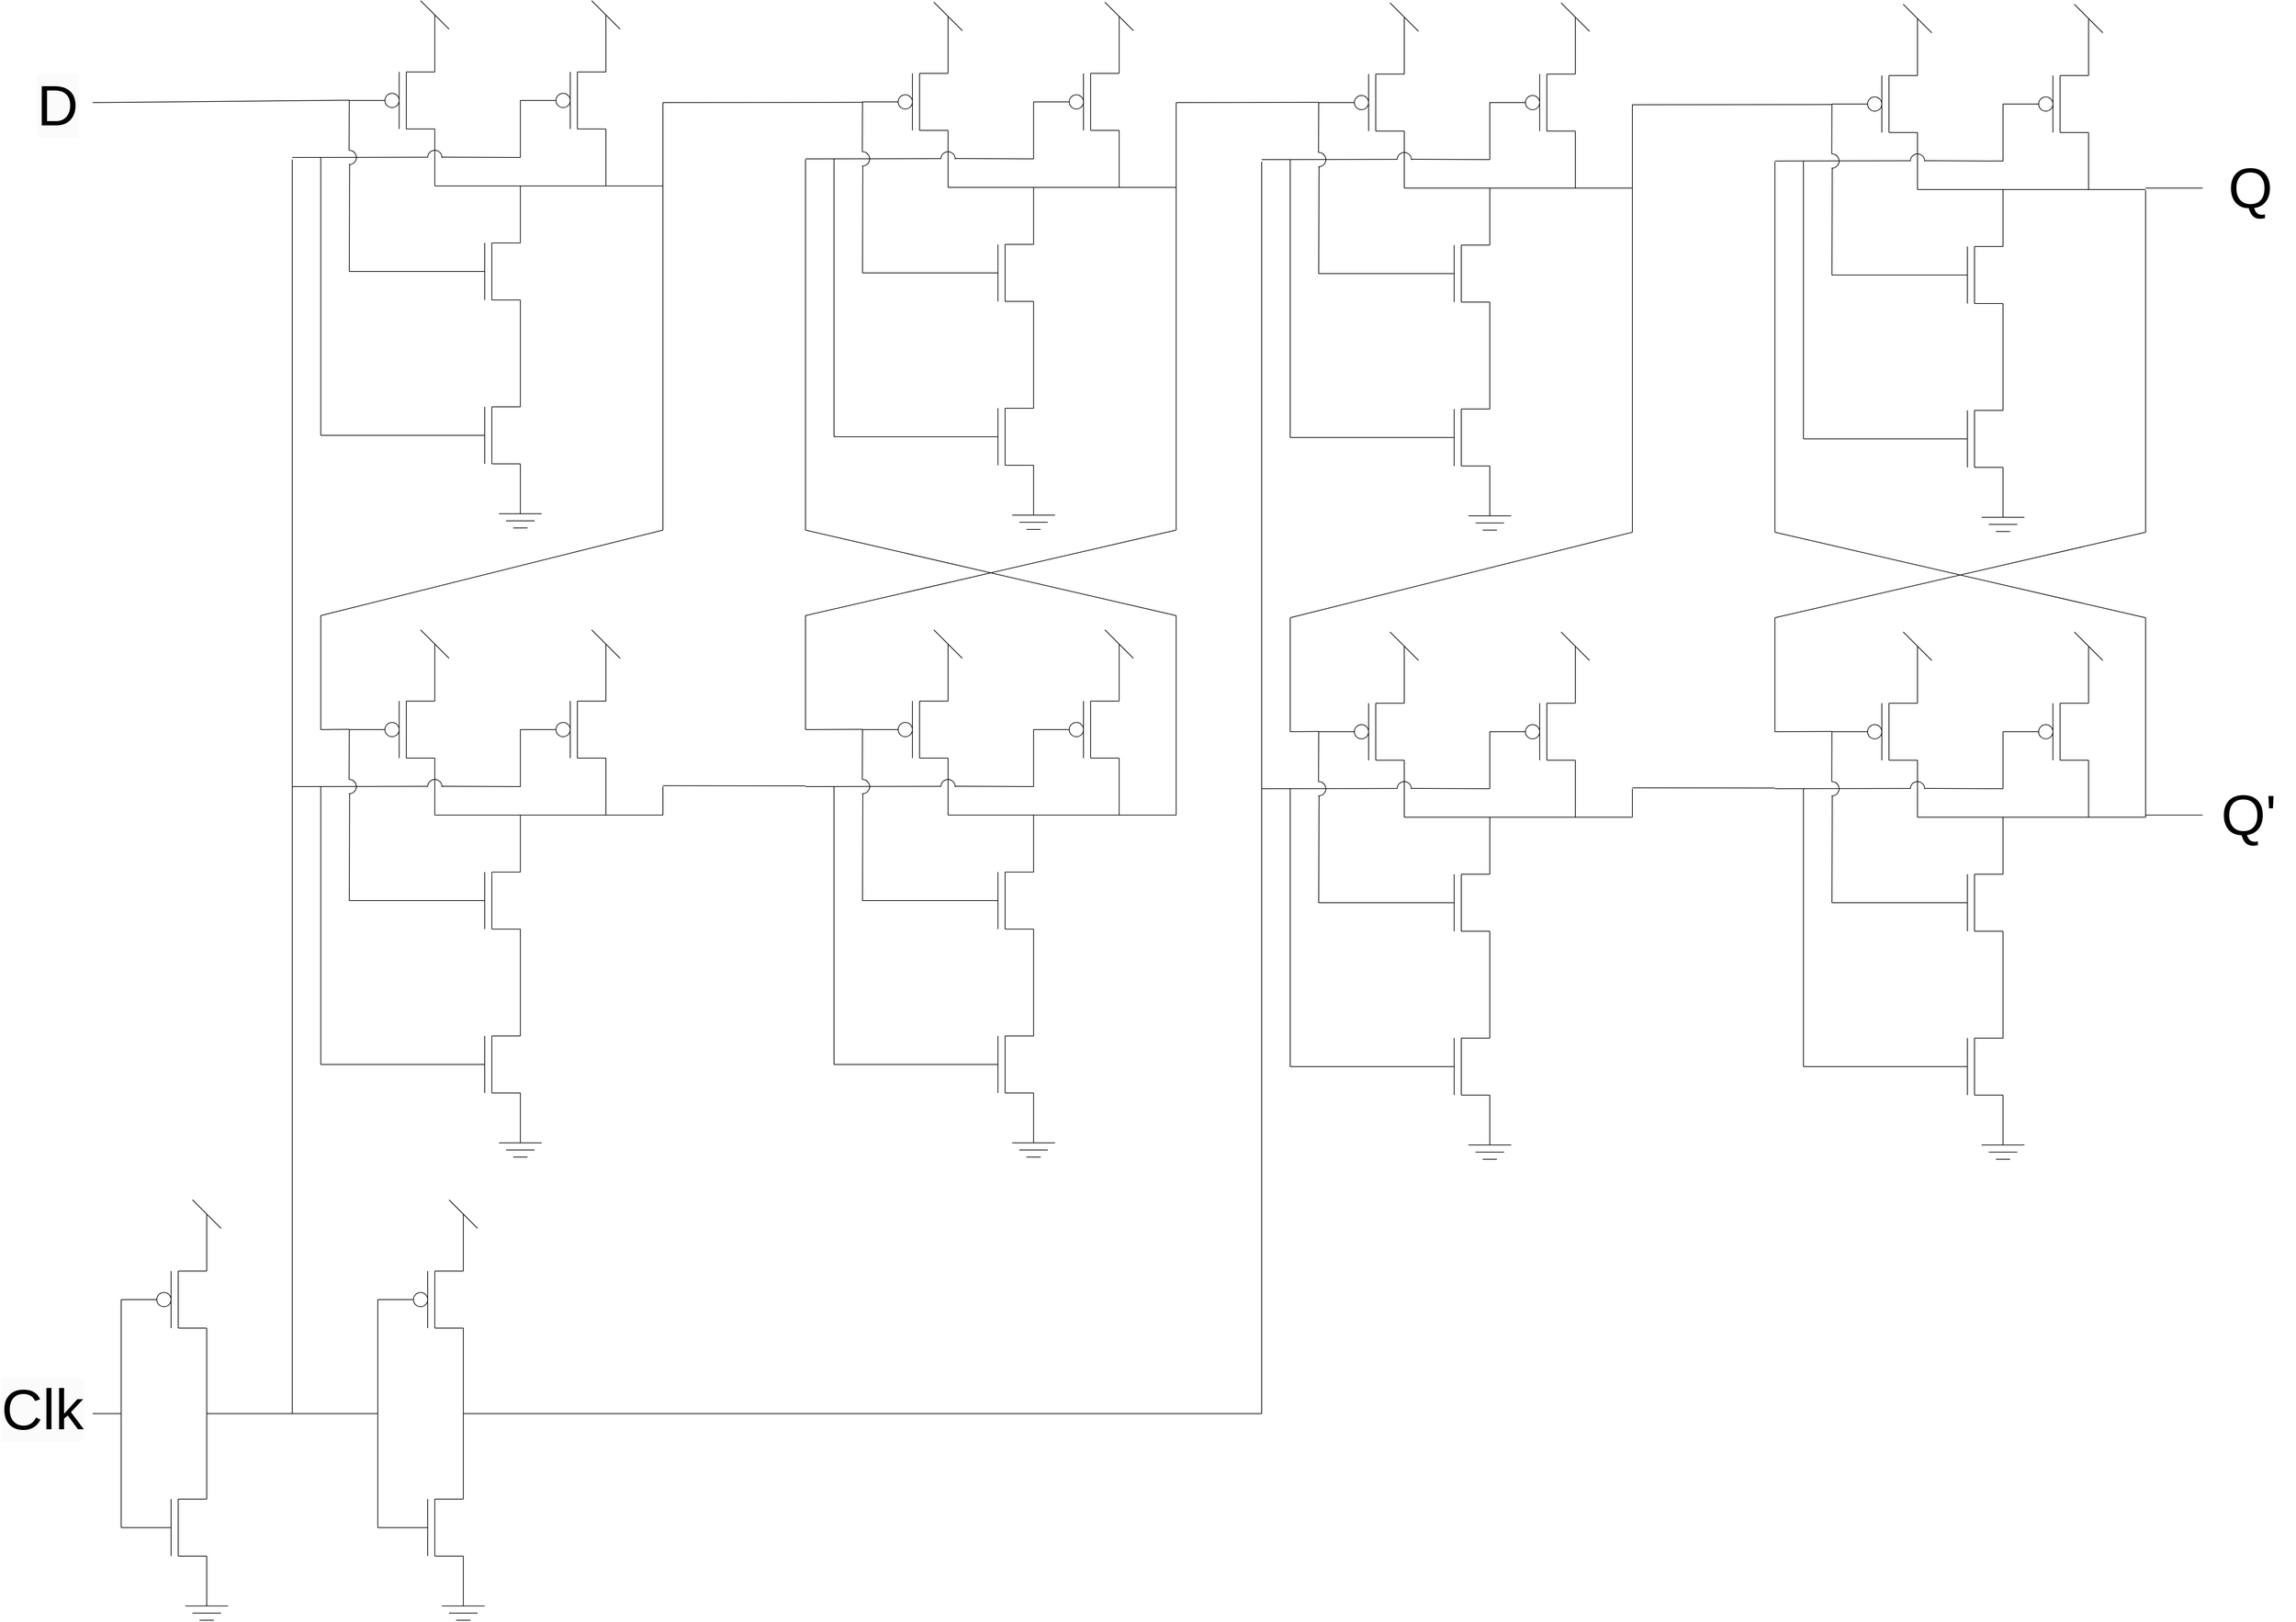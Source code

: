 <mxfile version="22.0.6" type="github">
  <diagram name="Page-1" id="LpERXTh7z-DrL-1YfzfX">
    <mxGraphModel dx="3754" dy="3892" grid="1" gridSize="10" guides="1" tooltips="1" connect="1" arrows="1" fold="1" page="1" pageScale="1" pageWidth="827" pageHeight="1169" math="0" shadow="0">
      <root>
        <mxCell id="0" />
        <mxCell id="1" parent="0" />
        <mxCell id="mBSVcHquO7rK8p1Wjtx--1" value="" style="endArrow=none;html=1;rounded=0;" edge="1" parent="1">
          <mxGeometry width="50" height="50" relative="1" as="geometry">
            <mxPoint x="320" y="1040" as="sourcePoint" />
            <mxPoint x="320" y="1000" as="targetPoint" />
          </mxGeometry>
        </mxCell>
        <mxCell id="mBSVcHquO7rK8p1Wjtx--2" value="" style="endArrow=none;html=1;rounded=0;" edge="1" parent="1">
          <mxGeometry width="50" height="50" relative="1" as="geometry">
            <mxPoint x="280" y="1120" as="sourcePoint" />
            <mxPoint x="280" y="1040" as="targetPoint" />
            <Array as="points">
              <mxPoint x="280" y="1070" />
            </Array>
          </mxGeometry>
        </mxCell>
        <mxCell id="mBSVcHquO7rK8p1Wjtx--3" value="" style="endArrow=none;html=1;rounded=0;" edge="1" parent="1">
          <mxGeometry width="50" height="50" relative="1" as="geometry">
            <mxPoint x="270" y="1120" as="sourcePoint" />
            <mxPoint x="270" y="1040" as="targetPoint" />
            <Array as="points">
              <mxPoint x="270" y="1070" />
            </Array>
          </mxGeometry>
        </mxCell>
        <mxCell id="mBSVcHquO7rK8p1Wjtx--4" value="" style="endArrow=none;html=1;rounded=0;" edge="1" parent="1">
          <mxGeometry width="50" height="50" relative="1" as="geometry">
            <mxPoint x="320" y="1040" as="sourcePoint" />
            <mxPoint x="280" y="1040" as="targetPoint" />
          </mxGeometry>
        </mxCell>
        <mxCell id="mBSVcHquO7rK8p1Wjtx--5" value="" style="endArrow=none;html=1;rounded=0;" edge="1" parent="1">
          <mxGeometry width="50" height="50" relative="1" as="geometry">
            <mxPoint x="320" y="1160" as="sourcePoint" />
            <mxPoint x="320" y="1120" as="targetPoint" />
          </mxGeometry>
        </mxCell>
        <mxCell id="mBSVcHquO7rK8p1Wjtx--6" value="" style="endArrow=none;html=1;rounded=0;" edge="1" parent="1">
          <mxGeometry width="50" height="50" relative="1" as="geometry">
            <mxPoint x="320" y="1120" as="sourcePoint" />
            <mxPoint x="280" y="1120" as="targetPoint" />
          </mxGeometry>
        </mxCell>
        <mxCell id="mBSVcHquO7rK8p1Wjtx--7" value="" style="endArrow=none;html=1;rounded=0;" edge="1" parent="1">
          <mxGeometry width="50" height="50" relative="1" as="geometry">
            <mxPoint x="250" y="1080" as="sourcePoint" />
            <mxPoint x="200" y="1080" as="targetPoint" />
          </mxGeometry>
        </mxCell>
        <mxCell id="mBSVcHquO7rK8p1Wjtx--8" value="" style="ellipse;whiteSpace=wrap;html=1;aspect=fixed;" vertex="1" parent="1">
          <mxGeometry x="250" y="1070" width="20" height="20" as="geometry" />
        </mxCell>
        <mxCell id="mBSVcHquO7rK8p1Wjtx--9" value="" style="endArrow=none;html=1;rounded=0;" edge="1" parent="1">
          <mxGeometry width="50" height="50" relative="1" as="geometry">
            <mxPoint x="320" y="1360" as="sourcePoint" />
            <mxPoint x="320" y="1280" as="targetPoint" />
          </mxGeometry>
        </mxCell>
        <mxCell id="mBSVcHquO7rK8p1Wjtx--10" value="" style="endArrow=none;html=1;rounded=0;" edge="1" parent="1">
          <mxGeometry width="50" height="50" relative="1" as="geometry">
            <mxPoint x="280" y="1440" as="sourcePoint" />
            <mxPoint x="280" y="1360" as="targetPoint" />
            <Array as="points">
              <mxPoint x="280" y="1390" />
            </Array>
          </mxGeometry>
        </mxCell>
        <mxCell id="mBSVcHquO7rK8p1Wjtx--11" value="" style="endArrow=none;html=1;rounded=0;" edge="1" parent="1">
          <mxGeometry width="50" height="50" relative="1" as="geometry">
            <mxPoint x="270" y="1440" as="sourcePoint" />
            <mxPoint x="270" y="1360" as="targetPoint" />
            <Array as="points">
              <mxPoint x="270" y="1390" />
            </Array>
          </mxGeometry>
        </mxCell>
        <mxCell id="mBSVcHquO7rK8p1Wjtx--12" value="" style="endArrow=none;html=1;rounded=0;" edge="1" parent="1">
          <mxGeometry width="50" height="50" relative="1" as="geometry">
            <mxPoint x="320" y="1360" as="sourcePoint" />
            <mxPoint x="280" y="1360" as="targetPoint" />
          </mxGeometry>
        </mxCell>
        <mxCell id="mBSVcHquO7rK8p1Wjtx--13" value="" style="endArrow=none;html=1;rounded=0;" edge="1" parent="1">
          <mxGeometry width="50" height="50" relative="1" as="geometry">
            <mxPoint x="320" y="1470" as="sourcePoint" />
            <mxPoint x="320" y="1440" as="targetPoint" />
          </mxGeometry>
        </mxCell>
        <mxCell id="mBSVcHquO7rK8p1Wjtx--14" value="" style="endArrow=none;html=1;rounded=0;" edge="1" parent="1">
          <mxGeometry width="50" height="50" relative="1" as="geometry">
            <mxPoint x="320" y="1440" as="sourcePoint" />
            <mxPoint x="280" y="1440" as="targetPoint" />
          </mxGeometry>
        </mxCell>
        <mxCell id="mBSVcHquO7rK8p1Wjtx--15" value="" style="endArrow=none;html=1;rounded=0;" edge="1" parent="1">
          <mxGeometry width="50" height="50" relative="1" as="geometry">
            <mxPoint x="270" y="1400" as="sourcePoint" />
            <mxPoint x="200" y="1400" as="targetPoint" />
          </mxGeometry>
        </mxCell>
        <mxCell id="mBSVcHquO7rK8p1Wjtx--16" value="" style="endArrow=none;html=1;rounded=0;" edge="1" parent="1">
          <mxGeometry width="50" height="50" relative="1" as="geometry">
            <mxPoint x="320" y="960" as="sourcePoint" />
            <mxPoint x="320" y="1000" as="targetPoint" />
          </mxGeometry>
        </mxCell>
        <mxCell id="mBSVcHquO7rK8p1Wjtx--17" value="" style="endArrow=none;html=1;rounded=0;" edge="1" parent="1">
          <mxGeometry width="50" height="50" relative="1" as="geometry">
            <mxPoint x="300" y="940" as="sourcePoint" />
            <mxPoint x="340" y="980" as="targetPoint" />
          </mxGeometry>
        </mxCell>
        <mxCell id="mBSVcHquO7rK8p1Wjtx--18" value="" style="endArrow=none;html=1;rounded=0;" edge="1" parent="1">
          <mxGeometry width="50" height="50" relative="1" as="geometry">
            <mxPoint x="320" y="1510" as="sourcePoint" />
            <mxPoint x="320" y="1470" as="targetPoint" />
          </mxGeometry>
        </mxCell>
        <mxCell id="mBSVcHquO7rK8p1Wjtx--19" value="" style="endArrow=none;html=1;rounded=0;" edge="1" parent="1">
          <mxGeometry width="50" height="50" relative="1" as="geometry">
            <mxPoint x="290" y="1510" as="sourcePoint" />
            <mxPoint x="350" y="1510" as="targetPoint" />
          </mxGeometry>
        </mxCell>
        <mxCell id="mBSVcHquO7rK8p1Wjtx--20" value="" style="endArrow=none;html=1;rounded=0;" edge="1" parent="1">
          <mxGeometry width="50" height="50" relative="1" as="geometry">
            <mxPoint x="310" y="1530" as="sourcePoint" />
            <mxPoint x="330" y="1530" as="targetPoint" />
          </mxGeometry>
        </mxCell>
        <mxCell id="mBSVcHquO7rK8p1Wjtx--21" value="" style="endArrow=none;html=1;rounded=0;" edge="1" parent="1">
          <mxGeometry width="50" height="50" relative="1" as="geometry">
            <mxPoint x="320" y="1530" as="sourcePoint" />
            <mxPoint x="320" y="1530" as="targetPoint" />
          </mxGeometry>
        </mxCell>
        <mxCell id="mBSVcHquO7rK8p1Wjtx--22" value="" style="endArrow=none;html=1;rounded=0;" edge="1" parent="1">
          <mxGeometry width="50" height="50" relative="1" as="geometry">
            <mxPoint x="300" y="1520" as="sourcePoint" />
            <mxPoint x="340" y="1520" as="targetPoint" />
          </mxGeometry>
        </mxCell>
        <mxCell id="mBSVcHquO7rK8p1Wjtx--23" value="" style="endArrow=none;html=1;rounded=0;" edge="1" parent="1">
          <mxGeometry width="50" height="50" relative="1" as="geometry">
            <mxPoint x="320" y="1200" as="sourcePoint" />
            <mxPoint x="320" y="1160" as="targetPoint" />
          </mxGeometry>
        </mxCell>
        <mxCell id="mBSVcHquO7rK8p1Wjtx--24" value="" style="endArrow=none;html=1;rounded=0;" edge="1" parent="1">
          <mxGeometry width="50" height="50" relative="1" as="geometry">
            <mxPoint x="200" y="1400" as="sourcePoint" />
            <mxPoint x="200" y="1080" as="targetPoint" />
          </mxGeometry>
        </mxCell>
        <mxCell id="mBSVcHquO7rK8p1Wjtx--25" value="" style="endArrow=none;html=1;rounded=0;" edge="1" parent="1">
          <mxGeometry width="50" height="50" relative="1" as="geometry">
            <mxPoint x="160" y="1240" as="sourcePoint" />
            <mxPoint x="200" y="1240" as="targetPoint" />
          </mxGeometry>
        </mxCell>
        <mxCell id="mBSVcHquO7rK8p1Wjtx--26" value="" style="endArrow=none;html=1;rounded=0;" edge="1" parent="1">
          <mxGeometry width="50" height="50" relative="1" as="geometry">
            <mxPoint x="320" y="1240" as="sourcePoint" />
            <mxPoint x="320" y="1200" as="targetPoint" />
          </mxGeometry>
        </mxCell>
        <mxCell id="mBSVcHquO7rK8p1Wjtx--27" value="" style="endArrow=none;html=1;rounded=0;" edge="1" parent="1">
          <mxGeometry width="50" height="50" relative="1" as="geometry">
            <mxPoint x="320" y="1240" as="sourcePoint" />
            <mxPoint x="320" y="1280" as="targetPoint" />
          </mxGeometry>
        </mxCell>
        <mxCell id="mBSVcHquO7rK8p1Wjtx--28" value="" style="endArrow=none;html=1;rounded=0;" edge="1" parent="1">
          <mxGeometry width="50" height="50" relative="1" as="geometry">
            <mxPoint x="440" y="1240" as="sourcePoint" />
            <mxPoint x="320" y="1240" as="targetPoint" />
          </mxGeometry>
        </mxCell>
        <mxCell id="mBSVcHquO7rK8p1Wjtx--78" value="" style="endArrow=none;html=1;rounded=0;" edge="1" parent="1">
          <mxGeometry width="50" height="50" relative="1" as="geometry">
            <mxPoint x="680" y="1040" as="sourcePoint" />
            <mxPoint x="680" y="1000" as="targetPoint" />
          </mxGeometry>
        </mxCell>
        <mxCell id="mBSVcHquO7rK8p1Wjtx--79" value="" style="endArrow=none;html=1;rounded=0;" edge="1" parent="1">
          <mxGeometry width="50" height="50" relative="1" as="geometry">
            <mxPoint x="640" y="1120" as="sourcePoint" />
            <mxPoint x="640" y="1040" as="targetPoint" />
            <Array as="points">
              <mxPoint x="640" y="1070" />
            </Array>
          </mxGeometry>
        </mxCell>
        <mxCell id="mBSVcHquO7rK8p1Wjtx--80" value="" style="endArrow=none;html=1;rounded=0;" edge="1" parent="1">
          <mxGeometry width="50" height="50" relative="1" as="geometry">
            <mxPoint x="630" y="1120" as="sourcePoint" />
            <mxPoint x="630" y="1040" as="targetPoint" />
            <Array as="points">
              <mxPoint x="630" y="1070" />
            </Array>
          </mxGeometry>
        </mxCell>
        <mxCell id="mBSVcHquO7rK8p1Wjtx--81" value="" style="endArrow=none;html=1;rounded=0;" edge="1" parent="1">
          <mxGeometry width="50" height="50" relative="1" as="geometry">
            <mxPoint x="680" y="1040" as="sourcePoint" />
            <mxPoint x="640" y="1040" as="targetPoint" />
          </mxGeometry>
        </mxCell>
        <mxCell id="mBSVcHquO7rK8p1Wjtx--82" value="" style="endArrow=none;html=1;rounded=0;" edge="1" parent="1">
          <mxGeometry width="50" height="50" relative="1" as="geometry">
            <mxPoint x="680" y="1160" as="sourcePoint" />
            <mxPoint x="680" y="1120" as="targetPoint" />
          </mxGeometry>
        </mxCell>
        <mxCell id="mBSVcHquO7rK8p1Wjtx--83" value="" style="endArrow=none;html=1;rounded=0;" edge="1" parent="1">
          <mxGeometry width="50" height="50" relative="1" as="geometry">
            <mxPoint x="680" y="1120" as="sourcePoint" />
            <mxPoint x="640" y="1120" as="targetPoint" />
          </mxGeometry>
        </mxCell>
        <mxCell id="mBSVcHquO7rK8p1Wjtx--84" value="" style="endArrow=none;html=1;rounded=0;" edge="1" parent="1">
          <mxGeometry width="50" height="50" relative="1" as="geometry">
            <mxPoint x="610" y="1080" as="sourcePoint" />
            <mxPoint x="560" y="1080" as="targetPoint" />
          </mxGeometry>
        </mxCell>
        <mxCell id="mBSVcHquO7rK8p1Wjtx--85" value="" style="ellipse;whiteSpace=wrap;html=1;aspect=fixed;" vertex="1" parent="1">
          <mxGeometry x="610" y="1070" width="20" height="20" as="geometry" />
        </mxCell>
        <mxCell id="mBSVcHquO7rK8p1Wjtx--86" value="" style="endArrow=none;html=1;rounded=0;" edge="1" parent="1">
          <mxGeometry width="50" height="50" relative="1" as="geometry">
            <mxPoint x="680" y="1360" as="sourcePoint" />
            <mxPoint x="680" y="1280" as="targetPoint" />
          </mxGeometry>
        </mxCell>
        <mxCell id="mBSVcHquO7rK8p1Wjtx--87" value="" style="endArrow=none;html=1;rounded=0;" edge="1" parent="1">
          <mxGeometry width="50" height="50" relative="1" as="geometry">
            <mxPoint x="640" y="1440" as="sourcePoint" />
            <mxPoint x="640" y="1360" as="targetPoint" />
            <Array as="points">
              <mxPoint x="640" y="1390" />
            </Array>
          </mxGeometry>
        </mxCell>
        <mxCell id="mBSVcHquO7rK8p1Wjtx--88" value="" style="endArrow=none;html=1;rounded=0;" edge="1" parent="1">
          <mxGeometry width="50" height="50" relative="1" as="geometry">
            <mxPoint x="630" y="1440" as="sourcePoint" />
            <mxPoint x="630" y="1360" as="targetPoint" />
            <Array as="points">
              <mxPoint x="630" y="1390" />
            </Array>
          </mxGeometry>
        </mxCell>
        <mxCell id="mBSVcHquO7rK8p1Wjtx--89" value="" style="endArrow=none;html=1;rounded=0;" edge="1" parent="1">
          <mxGeometry width="50" height="50" relative="1" as="geometry">
            <mxPoint x="680" y="1360" as="sourcePoint" />
            <mxPoint x="640" y="1360" as="targetPoint" />
          </mxGeometry>
        </mxCell>
        <mxCell id="mBSVcHquO7rK8p1Wjtx--90" value="" style="endArrow=none;html=1;rounded=0;" edge="1" parent="1">
          <mxGeometry width="50" height="50" relative="1" as="geometry">
            <mxPoint x="680" y="1470" as="sourcePoint" />
            <mxPoint x="680" y="1440" as="targetPoint" />
          </mxGeometry>
        </mxCell>
        <mxCell id="mBSVcHquO7rK8p1Wjtx--91" value="" style="endArrow=none;html=1;rounded=0;" edge="1" parent="1">
          <mxGeometry width="50" height="50" relative="1" as="geometry">
            <mxPoint x="680" y="1440" as="sourcePoint" />
            <mxPoint x="640" y="1440" as="targetPoint" />
          </mxGeometry>
        </mxCell>
        <mxCell id="mBSVcHquO7rK8p1Wjtx--92" value="" style="endArrow=none;html=1;rounded=0;" edge="1" parent="1">
          <mxGeometry width="50" height="50" relative="1" as="geometry">
            <mxPoint x="630" y="1400" as="sourcePoint" />
            <mxPoint x="560" y="1400" as="targetPoint" />
          </mxGeometry>
        </mxCell>
        <mxCell id="mBSVcHquO7rK8p1Wjtx--93" value="" style="endArrow=none;html=1;rounded=0;" edge="1" parent="1">
          <mxGeometry width="50" height="50" relative="1" as="geometry">
            <mxPoint x="680" y="960" as="sourcePoint" />
            <mxPoint x="680" y="1000" as="targetPoint" />
          </mxGeometry>
        </mxCell>
        <mxCell id="mBSVcHquO7rK8p1Wjtx--94" value="" style="endArrow=none;html=1;rounded=0;" edge="1" parent="1">
          <mxGeometry width="50" height="50" relative="1" as="geometry">
            <mxPoint x="660" y="940" as="sourcePoint" />
            <mxPoint x="700" y="980" as="targetPoint" />
          </mxGeometry>
        </mxCell>
        <mxCell id="mBSVcHquO7rK8p1Wjtx--95" value="" style="endArrow=none;html=1;rounded=0;" edge="1" parent="1">
          <mxGeometry width="50" height="50" relative="1" as="geometry">
            <mxPoint x="680" y="1510" as="sourcePoint" />
            <mxPoint x="680" y="1470" as="targetPoint" />
          </mxGeometry>
        </mxCell>
        <mxCell id="mBSVcHquO7rK8p1Wjtx--96" value="" style="endArrow=none;html=1;rounded=0;" edge="1" parent="1">
          <mxGeometry width="50" height="50" relative="1" as="geometry">
            <mxPoint x="650" y="1510" as="sourcePoint" />
            <mxPoint x="710" y="1510" as="targetPoint" />
          </mxGeometry>
        </mxCell>
        <mxCell id="mBSVcHquO7rK8p1Wjtx--97" value="" style="endArrow=none;html=1;rounded=0;" edge="1" parent="1">
          <mxGeometry width="50" height="50" relative="1" as="geometry">
            <mxPoint x="670" y="1530" as="sourcePoint" />
            <mxPoint x="690" y="1530" as="targetPoint" />
          </mxGeometry>
        </mxCell>
        <mxCell id="mBSVcHquO7rK8p1Wjtx--98" value="" style="endArrow=none;html=1;rounded=0;" edge="1" parent="1">
          <mxGeometry width="50" height="50" relative="1" as="geometry">
            <mxPoint x="680" y="1530" as="sourcePoint" />
            <mxPoint x="680" y="1530" as="targetPoint" />
          </mxGeometry>
        </mxCell>
        <mxCell id="mBSVcHquO7rK8p1Wjtx--99" value="" style="endArrow=none;html=1;rounded=0;" edge="1" parent="1">
          <mxGeometry width="50" height="50" relative="1" as="geometry">
            <mxPoint x="660" y="1520" as="sourcePoint" />
            <mxPoint x="700" y="1520" as="targetPoint" />
          </mxGeometry>
        </mxCell>
        <mxCell id="mBSVcHquO7rK8p1Wjtx--100" value="" style="endArrow=none;html=1;rounded=0;" edge="1" parent="1">
          <mxGeometry width="50" height="50" relative="1" as="geometry">
            <mxPoint x="680" y="1200" as="sourcePoint" />
            <mxPoint x="680" y="1160" as="targetPoint" />
          </mxGeometry>
        </mxCell>
        <mxCell id="mBSVcHquO7rK8p1Wjtx--101" value="" style="endArrow=none;html=1;rounded=0;" edge="1" parent="1">
          <mxGeometry width="50" height="50" relative="1" as="geometry">
            <mxPoint x="560" y="1400" as="sourcePoint" />
            <mxPoint x="560" y="1080" as="targetPoint" />
          </mxGeometry>
        </mxCell>
        <mxCell id="mBSVcHquO7rK8p1Wjtx--102" value="" style="endArrow=none;html=1;rounded=0;" edge="1" parent="1">
          <mxGeometry width="50" height="50" relative="1" as="geometry">
            <mxPoint x="440" y="1240" as="sourcePoint" />
            <mxPoint x="560" y="1240" as="targetPoint" />
          </mxGeometry>
        </mxCell>
        <mxCell id="mBSVcHquO7rK8p1Wjtx--103" value="" style="endArrow=none;html=1;rounded=0;" edge="1" parent="1">
          <mxGeometry width="50" height="50" relative="1" as="geometry">
            <mxPoint x="680" y="1240" as="sourcePoint" />
            <mxPoint x="680" y="1200" as="targetPoint" />
          </mxGeometry>
        </mxCell>
        <mxCell id="mBSVcHquO7rK8p1Wjtx--104" value="" style="endArrow=none;html=1;rounded=0;" edge="1" parent="1">
          <mxGeometry width="50" height="50" relative="1" as="geometry">
            <mxPoint x="680" y="1240" as="sourcePoint" />
            <mxPoint x="680" y="1280" as="targetPoint" />
          </mxGeometry>
        </mxCell>
        <mxCell id="mBSVcHquO7rK8p1Wjtx--105" value="" style="endArrow=none;html=1;rounded=0;" edge="1" parent="1">
          <mxGeometry width="50" height="50" relative="1" as="geometry">
            <mxPoint x="1800" y="1240" as="sourcePoint" />
            <mxPoint x="680" y="1240" as="targetPoint" />
          </mxGeometry>
        </mxCell>
        <mxCell id="mBSVcHquO7rK8p1Wjtx--106" value="" style="endArrow=none;html=1;rounded=0;" edge="1" parent="1">
          <mxGeometry width="50" height="50" relative="1" as="geometry">
            <mxPoint x="440" y="1240" as="sourcePoint" />
            <mxPoint x="440" y="360" as="targetPoint" />
          </mxGeometry>
        </mxCell>
        <mxCell id="mBSVcHquO7rK8p1Wjtx--107" value="" style="endArrow=none;html=1;rounded=0;" edge="1" parent="1">
          <mxGeometry width="50" height="50" relative="1" as="geometry">
            <mxPoint x="640" y="240" as="sourcePoint" />
            <mxPoint x="640" y="200" as="targetPoint" />
          </mxGeometry>
        </mxCell>
        <mxCell id="mBSVcHquO7rK8p1Wjtx--108" value="" style="endArrow=none;html=1;rounded=0;" edge="1" parent="1">
          <mxGeometry width="50" height="50" relative="1" as="geometry">
            <mxPoint x="600" y="320" as="sourcePoint" />
            <mxPoint x="600" y="240" as="targetPoint" />
            <Array as="points">
              <mxPoint x="600" y="270" />
            </Array>
          </mxGeometry>
        </mxCell>
        <mxCell id="mBSVcHquO7rK8p1Wjtx--109" value="" style="endArrow=none;html=1;rounded=0;" edge="1" parent="1">
          <mxGeometry width="50" height="50" relative="1" as="geometry">
            <mxPoint x="590" y="320" as="sourcePoint" />
            <mxPoint x="590" y="240" as="targetPoint" />
            <Array as="points">
              <mxPoint x="590" y="270" />
            </Array>
          </mxGeometry>
        </mxCell>
        <mxCell id="mBSVcHquO7rK8p1Wjtx--110" value="" style="endArrow=none;html=1;rounded=0;" edge="1" parent="1">
          <mxGeometry width="50" height="50" relative="1" as="geometry">
            <mxPoint x="640" y="240" as="sourcePoint" />
            <mxPoint x="600" y="240" as="targetPoint" />
          </mxGeometry>
        </mxCell>
        <mxCell id="mBSVcHquO7rK8p1Wjtx--111" value="" style="endArrow=none;html=1;rounded=0;" edge="1" parent="1">
          <mxGeometry width="50" height="50" relative="1" as="geometry">
            <mxPoint x="640" y="360" as="sourcePoint" />
            <mxPoint x="640" y="320" as="targetPoint" />
          </mxGeometry>
        </mxCell>
        <mxCell id="mBSVcHquO7rK8p1Wjtx--112" value="" style="endArrow=none;html=1;rounded=0;" edge="1" parent="1">
          <mxGeometry width="50" height="50" relative="1" as="geometry">
            <mxPoint x="640" y="320" as="sourcePoint" />
            <mxPoint x="600" y="320" as="targetPoint" />
          </mxGeometry>
        </mxCell>
        <mxCell id="mBSVcHquO7rK8p1Wjtx--113" value="" style="endArrow=none;html=1;rounded=0;" edge="1" parent="1">
          <mxGeometry width="50" height="50" relative="1" as="geometry">
            <mxPoint x="570" y="280" as="sourcePoint" />
            <mxPoint x="520" y="280" as="targetPoint" />
          </mxGeometry>
        </mxCell>
        <mxCell id="mBSVcHquO7rK8p1Wjtx--114" value="" style="ellipse;whiteSpace=wrap;html=1;aspect=fixed;" vertex="1" parent="1">
          <mxGeometry x="570" y="270" width="20" height="20" as="geometry" />
        </mxCell>
        <mxCell id="mBSVcHquO7rK8p1Wjtx--115" value="" style="endArrow=none;html=1;rounded=0;" edge="1" parent="1">
          <mxGeometry width="50" height="50" relative="1" as="geometry">
            <mxPoint x="760" y="480" as="sourcePoint" />
            <mxPoint x="760" y="400" as="targetPoint" />
          </mxGeometry>
        </mxCell>
        <mxCell id="mBSVcHquO7rK8p1Wjtx--116" value="" style="endArrow=none;html=1;rounded=0;" edge="1" parent="1">
          <mxGeometry width="50" height="50" relative="1" as="geometry">
            <mxPoint x="720" y="560" as="sourcePoint" />
            <mxPoint x="720" y="480" as="targetPoint" />
            <Array as="points">
              <mxPoint x="720" y="510" />
            </Array>
          </mxGeometry>
        </mxCell>
        <mxCell id="mBSVcHquO7rK8p1Wjtx--117" value="" style="endArrow=none;html=1;rounded=0;" edge="1" parent="1">
          <mxGeometry width="50" height="50" relative="1" as="geometry">
            <mxPoint x="710" y="560" as="sourcePoint" />
            <mxPoint x="710" y="480" as="targetPoint" />
            <Array as="points">
              <mxPoint x="710" y="510" />
            </Array>
          </mxGeometry>
        </mxCell>
        <mxCell id="mBSVcHquO7rK8p1Wjtx--118" value="" style="endArrow=none;html=1;rounded=0;" edge="1" parent="1">
          <mxGeometry width="50" height="50" relative="1" as="geometry">
            <mxPoint x="760" y="480" as="sourcePoint" />
            <mxPoint x="720" y="480" as="targetPoint" />
          </mxGeometry>
        </mxCell>
        <mxCell id="mBSVcHquO7rK8p1Wjtx--119" value="" style="endArrow=none;html=1;rounded=0;" edge="1" parent="1">
          <mxGeometry width="50" height="50" relative="1" as="geometry">
            <mxPoint x="760" y="590" as="sourcePoint" />
            <mxPoint x="760" y="560" as="targetPoint" />
          </mxGeometry>
        </mxCell>
        <mxCell id="mBSVcHquO7rK8p1Wjtx--120" value="" style="endArrow=none;html=1;rounded=0;" edge="1" parent="1">
          <mxGeometry width="50" height="50" relative="1" as="geometry">
            <mxPoint x="760" y="560" as="sourcePoint" />
            <mxPoint x="720" y="560" as="targetPoint" />
          </mxGeometry>
        </mxCell>
        <mxCell id="mBSVcHquO7rK8p1Wjtx--121" value="" style="endArrow=none;html=1;rounded=0;" edge="1" parent="1">
          <mxGeometry width="50" height="50" relative="1" as="geometry">
            <mxPoint x="710" y="520" as="sourcePoint" />
            <mxPoint x="640" y="520" as="targetPoint" />
          </mxGeometry>
        </mxCell>
        <mxCell id="mBSVcHquO7rK8p1Wjtx--122" value="" style="endArrow=none;html=1;rounded=0;" edge="1" parent="1">
          <mxGeometry width="50" height="50" relative="1" as="geometry">
            <mxPoint x="640" y="160" as="sourcePoint" />
            <mxPoint x="640" y="200" as="targetPoint" />
          </mxGeometry>
        </mxCell>
        <mxCell id="mBSVcHquO7rK8p1Wjtx--123" value="" style="endArrow=none;html=1;rounded=0;" edge="1" parent="1">
          <mxGeometry width="50" height="50" relative="1" as="geometry">
            <mxPoint x="620" y="140" as="sourcePoint" />
            <mxPoint x="660" y="180" as="targetPoint" />
          </mxGeometry>
        </mxCell>
        <mxCell id="mBSVcHquO7rK8p1Wjtx--124" value="" style="endArrow=none;html=1;rounded=0;" edge="1" parent="1">
          <mxGeometry width="50" height="50" relative="1" as="geometry">
            <mxPoint x="760" y="630" as="sourcePoint" />
            <mxPoint x="760" y="590" as="targetPoint" />
          </mxGeometry>
        </mxCell>
        <mxCell id="mBSVcHquO7rK8p1Wjtx--125" value="" style="endArrow=none;html=1;rounded=0;" edge="1" parent="1">
          <mxGeometry width="50" height="50" relative="1" as="geometry">
            <mxPoint x="730" y="860" as="sourcePoint" />
            <mxPoint x="790" y="860" as="targetPoint" />
          </mxGeometry>
        </mxCell>
        <mxCell id="mBSVcHquO7rK8p1Wjtx--126" value="" style="endArrow=none;html=1;rounded=0;" edge="1" parent="1">
          <mxGeometry width="50" height="50" relative="1" as="geometry">
            <mxPoint x="750" y="880" as="sourcePoint" />
            <mxPoint x="770" y="880" as="targetPoint" />
          </mxGeometry>
        </mxCell>
        <mxCell id="mBSVcHquO7rK8p1Wjtx--127" value="" style="endArrow=none;html=1;rounded=0;" edge="1" parent="1">
          <mxGeometry width="50" height="50" relative="1" as="geometry">
            <mxPoint x="760" y="650" as="sourcePoint" />
            <mxPoint x="760" y="650" as="targetPoint" />
          </mxGeometry>
        </mxCell>
        <mxCell id="mBSVcHquO7rK8p1Wjtx--128" value="" style="endArrow=none;html=1;rounded=0;" edge="1" parent="1">
          <mxGeometry width="50" height="50" relative="1" as="geometry">
            <mxPoint x="740" y="870" as="sourcePoint" />
            <mxPoint x="780" y="870" as="targetPoint" />
          </mxGeometry>
        </mxCell>
        <mxCell id="mBSVcHquO7rK8p1Wjtx--129" value="" style="endArrow=none;html=1;rounded=0;" edge="1" parent="1">
          <mxGeometry width="50" height="50" relative="1" as="geometry">
            <mxPoint x="640" y="400" as="sourcePoint" />
            <mxPoint x="640" y="360" as="targetPoint" />
          </mxGeometry>
        </mxCell>
        <mxCell id="mBSVcHquO7rK8p1Wjtx--130" value="" style="endArrow=none;html=1;rounded=0;" edge="1" parent="1">
          <mxGeometry width="50" height="50" relative="1" as="geometry">
            <mxPoint x="880" y="240" as="sourcePoint" />
            <mxPoint x="880" y="200" as="targetPoint" />
          </mxGeometry>
        </mxCell>
        <mxCell id="mBSVcHquO7rK8p1Wjtx--131" value="" style="endArrow=none;html=1;rounded=0;" edge="1" parent="1">
          <mxGeometry width="50" height="50" relative="1" as="geometry">
            <mxPoint x="840" y="320" as="sourcePoint" />
            <mxPoint x="840" y="240" as="targetPoint" />
            <Array as="points">
              <mxPoint x="840" y="270" />
            </Array>
          </mxGeometry>
        </mxCell>
        <mxCell id="mBSVcHquO7rK8p1Wjtx--132" value="" style="endArrow=none;html=1;rounded=0;" edge="1" parent="1">
          <mxGeometry width="50" height="50" relative="1" as="geometry">
            <mxPoint x="830" y="320" as="sourcePoint" />
            <mxPoint x="830" y="240" as="targetPoint" />
            <Array as="points">
              <mxPoint x="830" y="270" />
            </Array>
          </mxGeometry>
        </mxCell>
        <mxCell id="mBSVcHquO7rK8p1Wjtx--133" value="" style="endArrow=none;html=1;rounded=0;" edge="1" parent="1">
          <mxGeometry width="50" height="50" relative="1" as="geometry">
            <mxPoint x="880" y="240" as="sourcePoint" />
            <mxPoint x="840" y="240" as="targetPoint" />
          </mxGeometry>
        </mxCell>
        <mxCell id="mBSVcHquO7rK8p1Wjtx--134" value="" style="endArrow=none;html=1;rounded=0;" edge="1" parent="1">
          <mxGeometry width="50" height="50" relative="1" as="geometry">
            <mxPoint x="880" y="360" as="sourcePoint" />
            <mxPoint x="880" y="320" as="targetPoint" />
          </mxGeometry>
        </mxCell>
        <mxCell id="mBSVcHquO7rK8p1Wjtx--135" value="" style="endArrow=none;html=1;rounded=0;" edge="1" parent="1">
          <mxGeometry width="50" height="50" relative="1" as="geometry">
            <mxPoint x="880" y="320" as="sourcePoint" />
            <mxPoint x="840" y="320" as="targetPoint" />
          </mxGeometry>
        </mxCell>
        <mxCell id="mBSVcHquO7rK8p1Wjtx--136" value="" style="endArrow=none;html=1;rounded=0;" edge="1" parent="1">
          <mxGeometry width="50" height="50" relative="1" as="geometry">
            <mxPoint x="810" y="280" as="sourcePoint" />
            <mxPoint x="760" y="280" as="targetPoint" />
          </mxGeometry>
        </mxCell>
        <mxCell id="mBSVcHquO7rK8p1Wjtx--137" value="" style="ellipse;whiteSpace=wrap;html=1;aspect=fixed;" vertex="1" parent="1">
          <mxGeometry x="810" y="270" width="20" height="20" as="geometry" />
        </mxCell>
        <mxCell id="mBSVcHquO7rK8p1Wjtx--138" value="" style="endArrow=none;html=1;rounded=0;" edge="1" parent="1">
          <mxGeometry width="50" height="50" relative="1" as="geometry">
            <mxPoint x="880" y="160" as="sourcePoint" />
            <mxPoint x="880" y="200" as="targetPoint" />
          </mxGeometry>
        </mxCell>
        <mxCell id="mBSVcHquO7rK8p1Wjtx--139" value="" style="endArrow=none;html=1;rounded=0;" edge="1" parent="1">
          <mxGeometry width="50" height="50" relative="1" as="geometry">
            <mxPoint x="860" y="140" as="sourcePoint" />
            <mxPoint x="900" y="180" as="targetPoint" />
          </mxGeometry>
        </mxCell>
        <mxCell id="mBSVcHquO7rK8p1Wjtx--140" value="" style="endArrow=none;html=1;rounded=0;" edge="1" parent="1">
          <mxGeometry width="50" height="50" relative="1" as="geometry">
            <mxPoint x="880" y="400" as="sourcePoint" />
            <mxPoint x="880" y="360" as="targetPoint" />
          </mxGeometry>
        </mxCell>
        <mxCell id="mBSVcHquO7rK8p1Wjtx--141" value="" style="endArrow=none;html=1;rounded=0;" edge="1" parent="1">
          <mxGeometry width="50" height="50" relative="1" as="geometry">
            <mxPoint x="760" y="710" as="sourcePoint" />
            <mxPoint x="760" y="630" as="targetPoint" />
          </mxGeometry>
        </mxCell>
        <mxCell id="mBSVcHquO7rK8p1Wjtx--142" value="" style="endArrow=none;html=1;rounded=0;" edge="1" parent="1">
          <mxGeometry width="50" height="50" relative="1" as="geometry">
            <mxPoint x="720" y="790" as="sourcePoint" />
            <mxPoint x="720" y="710" as="targetPoint" />
            <Array as="points">
              <mxPoint x="720" y="740" />
            </Array>
          </mxGeometry>
        </mxCell>
        <mxCell id="mBSVcHquO7rK8p1Wjtx--143" value="" style="endArrow=none;html=1;rounded=0;" edge="1" parent="1">
          <mxGeometry width="50" height="50" relative="1" as="geometry">
            <mxPoint x="710" y="790" as="sourcePoint" />
            <mxPoint x="710" y="710" as="targetPoint" />
            <Array as="points">
              <mxPoint x="710" y="740" />
            </Array>
          </mxGeometry>
        </mxCell>
        <mxCell id="mBSVcHquO7rK8p1Wjtx--144" value="" style="endArrow=none;html=1;rounded=0;" edge="1" parent="1">
          <mxGeometry width="50" height="50" relative="1" as="geometry">
            <mxPoint x="760" y="710" as="sourcePoint" />
            <mxPoint x="720" y="710" as="targetPoint" />
          </mxGeometry>
        </mxCell>
        <mxCell id="mBSVcHquO7rK8p1Wjtx--145" value="" style="endArrow=none;html=1;rounded=0;" edge="1" parent="1">
          <mxGeometry width="50" height="50" relative="1" as="geometry">
            <mxPoint x="760" y="820" as="sourcePoint" />
            <mxPoint x="760" y="790" as="targetPoint" />
          </mxGeometry>
        </mxCell>
        <mxCell id="mBSVcHquO7rK8p1Wjtx--146" value="" style="endArrow=none;html=1;rounded=0;" edge="1" parent="1">
          <mxGeometry width="50" height="50" relative="1" as="geometry">
            <mxPoint x="760" y="790" as="sourcePoint" />
            <mxPoint x="720" y="790" as="targetPoint" />
          </mxGeometry>
        </mxCell>
        <mxCell id="mBSVcHquO7rK8p1Wjtx--147" value="" style="endArrow=none;html=1;rounded=0;" edge="1" parent="1">
          <mxGeometry width="50" height="50" relative="1" as="geometry">
            <mxPoint x="710" y="750" as="sourcePoint" />
            <mxPoint x="640" y="750" as="targetPoint" />
          </mxGeometry>
        </mxCell>
        <mxCell id="mBSVcHquO7rK8p1Wjtx--148" value="" style="endArrow=none;html=1;rounded=0;" edge="1" parent="1">
          <mxGeometry width="50" height="50" relative="1" as="geometry">
            <mxPoint x="760" y="860" as="sourcePoint" />
            <mxPoint x="760" y="820" as="targetPoint" />
          </mxGeometry>
        </mxCell>
        <mxCell id="mBSVcHquO7rK8p1Wjtx--149" value="" style="endArrow=none;html=1;rounded=0;" edge="1" parent="1">
          <mxGeometry width="50" height="50" relative="1" as="geometry">
            <mxPoint x="760" y="880" as="sourcePoint" />
            <mxPoint x="760" y="880" as="targetPoint" />
          </mxGeometry>
        </mxCell>
        <mxCell id="mBSVcHquO7rK8p1Wjtx--150" value="" style="endArrow=none;html=1;rounded=0;" edge="1" parent="1">
          <mxGeometry width="50" height="50" relative="1" as="geometry">
            <mxPoint x="640" y="400" as="sourcePoint" />
            <mxPoint x="880" y="400" as="targetPoint" />
          </mxGeometry>
        </mxCell>
        <mxCell id="mBSVcHquO7rK8p1Wjtx--151" value="" style="endArrow=none;html=1;rounded=0;" edge="1" parent="1">
          <mxGeometry width="50" height="50" relative="1" as="geometry">
            <mxPoint x="960" y="400" as="sourcePoint" />
            <mxPoint x="880" y="400" as="targetPoint" />
          </mxGeometry>
        </mxCell>
        <mxCell id="mBSVcHquO7rK8p1Wjtx--152" value="" style="endArrow=none;html=1;rounded=0;" edge="1" parent="1">
          <mxGeometry width="50" height="50" relative="1" as="geometry">
            <mxPoint x="480" y="280" as="sourcePoint" />
            <mxPoint x="520" y="279.66" as="targetPoint" />
          </mxGeometry>
        </mxCell>
        <mxCell id="mBSVcHquO7rK8p1Wjtx--153" value="" style="endArrow=none;html=1;rounded=0;" edge="1" parent="1">
          <mxGeometry width="50" height="50" relative="1" as="geometry">
            <mxPoint x="760" y="360" as="sourcePoint" />
            <mxPoint x="760" y="279.66" as="targetPoint" />
          </mxGeometry>
        </mxCell>
        <mxCell id="mBSVcHquO7rK8p1Wjtx--154" value="" style="endArrow=none;html=1;rounded=0;exitX=0.993;exitY=0.478;exitDx=0;exitDy=0;exitPerimeter=0;" edge="1" source="mBSVcHquO7rK8p1Wjtx--155" parent="1">
          <mxGeometry width="50" height="50" relative="1" as="geometry">
            <mxPoint x="660" y="360" as="sourcePoint" />
            <mxPoint x="760" y="360" as="targetPoint" />
          </mxGeometry>
        </mxCell>
        <mxCell id="mBSVcHquO7rK8p1Wjtx--155" value="" style="verticalLabelPosition=bottom;verticalAlign=top;html=1;shape=mxgraph.basic.arc;startAngle=0.748;endAngle=0.259;" vertex="1" parent="1">
          <mxGeometry x="630" y="350" width="20" height="20" as="geometry" />
        </mxCell>
        <mxCell id="mBSVcHquO7rK8p1Wjtx--156" value="" style="endArrow=none;html=1;rounded=0;" edge="1" parent="1">
          <mxGeometry width="50" height="50" relative="1" as="geometry">
            <mxPoint x="440" y="360" as="sourcePoint" />
            <mxPoint x="630" y="359.66" as="targetPoint" />
          </mxGeometry>
        </mxCell>
        <mxCell id="mBSVcHquO7rK8p1Wjtx--157" value="" style="endArrow=none;html=1;rounded=0;exitX=0.993;exitY=0.478;exitDx=0;exitDy=0;exitPerimeter=0;" edge="1" source="mBSVcHquO7rK8p1Wjtx--158" parent="1">
          <mxGeometry width="50" height="50" relative="1" as="geometry">
            <mxPoint x="540" y="360" as="sourcePoint" />
            <mxPoint x="520" y="520" as="targetPoint" />
          </mxGeometry>
        </mxCell>
        <mxCell id="mBSVcHquO7rK8p1Wjtx--158" value="" style="verticalLabelPosition=bottom;verticalAlign=top;html=1;shape=mxgraph.basic.arc;startAngle=0.748;endAngle=0.259;rotation=90;" vertex="1" parent="1">
          <mxGeometry x="510" y="350" width="20" height="20" as="geometry" />
        </mxCell>
        <mxCell id="mBSVcHquO7rK8p1Wjtx--159" value="" style="endArrow=none;html=1;rounded=0;" edge="1" parent="1">
          <mxGeometry width="50" height="50" relative="1" as="geometry">
            <mxPoint x="520" y="280" as="sourcePoint" />
            <mxPoint x="519.71" y="350" as="targetPoint" />
          </mxGeometry>
        </mxCell>
        <mxCell id="mBSVcHquO7rK8p1Wjtx--161" value="" style="endArrow=none;html=1;rounded=0;exitX=0.993;exitY=0.478;exitDx=0;exitDy=0;exitPerimeter=0;" edge="1" parent="1">
          <mxGeometry width="50" height="50" relative="1" as="geometry">
            <mxPoint x="480" y="360" as="sourcePoint" />
            <mxPoint x="480" y="750" as="targetPoint" />
          </mxGeometry>
        </mxCell>
        <mxCell id="mBSVcHquO7rK8p1Wjtx--162" value="" style="endArrow=none;html=1;rounded=0;" edge="1" parent="1">
          <mxGeometry width="50" height="50" relative="1" as="geometry">
            <mxPoint x="640" y="750" as="sourcePoint" />
            <mxPoint x="480" y="750" as="targetPoint" />
          </mxGeometry>
        </mxCell>
        <mxCell id="mBSVcHquO7rK8p1Wjtx--163" value="" style="endArrow=none;html=1;rounded=0;" edge="1" parent="1">
          <mxGeometry width="50" height="50" relative="1" as="geometry">
            <mxPoint x="640" y="-643" as="sourcePoint" />
            <mxPoint x="640" y="-683" as="targetPoint" />
          </mxGeometry>
        </mxCell>
        <mxCell id="mBSVcHquO7rK8p1Wjtx--164" value="" style="endArrow=none;html=1;rounded=0;" edge="1" parent="1">
          <mxGeometry width="50" height="50" relative="1" as="geometry">
            <mxPoint x="600" y="-563" as="sourcePoint" />
            <mxPoint x="600" y="-643" as="targetPoint" />
            <Array as="points">
              <mxPoint x="600" y="-613" />
            </Array>
          </mxGeometry>
        </mxCell>
        <mxCell id="mBSVcHquO7rK8p1Wjtx--165" value="" style="endArrow=none;html=1;rounded=0;" edge="1" parent="1">
          <mxGeometry width="50" height="50" relative="1" as="geometry">
            <mxPoint x="590" y="-563" as="sourcePoint" />
            <mxPoint x="590" y="-643" as="targetPoint" />
            <Array as="points">
              <mxPoint x="590" y="-613" />
            </Array>
          </mxGeometry>
        </mxCell>
        <mxCell id="mBSVcHquO7rK8p1Wjtx--166" value="" style="endArrow=none;html=1;rounded=0;" edge="1" parent="1">
          <mxGeometry width="50" height="50" relative="1" as="geometry">
            <mxPoint x="640" y="-643" as="sourcePoint" />
            <mxPoint x="600" y="-643" as="targetPoint" />
          </mxGeometry>
        </mxCell>
        <mxCell id="mBSVcHquO7rK8p1Wjtx--167" value="" style="endArrow=none;html=1;rounded=0;" edge="1" parent="1">
          <mxGeometry width="50" height="50" relative="1" as="geometry">
            <mxPoint x="640" y="-523" as="sourcePoint" />
            <mxPoint x="640" y="-563" as="targetPoint" />
          </mxGeometry>
        </mxCell>
        <mxCell id="mBSVcHquO7rK8p1Wjtx--168" value="" style="endArrow=none;html=1;rounded=0;" edge="1" parent="1">
          <mxGeometry width="50" height="50" relative="1" as="geometry">
            <mxPoint x="640" y="-563" as="sourcePoint" />
            <mxPoint x="600" y="-563" as="targetPoint" />
          </mxGeometry>
        </mxCell>
        <mxCell id="mBSVcHquO7rK8p1Wjtx--169" value="" style="endArrow=none;html=1;rounded=0;" edge="1" parent="1">
          <mxGeometry width="50" height="50" relative="1" as="geometry">
            <mxPoint x="570" y="-603" as="sourcePoint" />
            <mxPoint x="520" y="-603" as="targetPoint" />
          </mxGeometry>
        </mxCell>
        <mxCell id="mBSVcHquO7rK8p1Wjtx--170" value="" style="ellipse;whiteSpace=wrap;html=1;aspect=fixed;" vertex="1" parent="1">
          <mxGeometry x="570" y="-613" width="20" height="20" as="geometry" />
        </mxCell>
        <mxCell id="mBSVcHquO7rK8p1Wjtx--171" value="" style="endArrow=none;html=1;rounded=0;" edge="1" parent="1">
          <mxGeometry width="50" height="50" relative="1" as="geometry">
            <mxPoint x="760" y="-403" as="sourcePoint" />
            <mxPoint x="760" y="-483" as="targetPoint" />
          </mxGeometry>
        </mxCell>
        <mxCell id="mBSVcHquO7rK8p1Wjtx--172" value="" style="endArrow=none;html=1;rounded=0;" edge="1" parent="1">
          <mxGeometry width="50" height="50" relative="1" as="geometry">
            <mxPoint x="720" y="-323" as="sourcePoint" />
            <mxPoint x="720" y="-403" as="targetPoint" />
            <Array as="points">
              <mxPoint x="720" y="-373" />
            </Array>
          </mxGeometry>
        </mxCell>
        <mxCell id="mBSVcHquO7rK8p1Wjtx--173" value="" style="endArrow=none;html=1;rounded=0;" edge="1" parent="1">
          <mxGeometry width="50" height="50" relative="1" as="geometry">
            <mxPoint x="710" y="-323" as="sourcePoint" />
            <mxPoint x="710" y="-403" as="targetPoint" />
            <Array as="points">
              <mxPoint x="710" y="-373" />
            </Array>
          </mxGeometry>
        </mxCell>
        <mxCell id="mBSVcHquO7rK8p1Wjtx--174" value="" style="endArrow=none;html=1;rounded=0;" edge="1" parent="1">
          <mxGeometry width="50" height="50" relative="1" as="geometry">
            <mxPoint x="760" y="-403" as="sourcePoint" />
            <mxPoint x="720" y="-403" as="targetPoint" />
          </mxGeometry>
        </mxCell>
        <mxCell id="mBSVcHquO7rK8p1Wjtx--175" value="" style="endArrow=none;html=1;rounded=0;" edge="1" parent="1">
          <mxGeometry width="50" height="50" relative="1" as="geometry">
            <mxPoint x="760" y="-293" as="sourcePoint" />
            <mxPoint x="760" y="-323" as="targetPoint" />
          </mxGeometry>
        </mxCell>
        <mxCell id="mBSVcHquO7rK8p1Wjtx--176" value="" style="endArrow=none;html=1;rounded=0;" edge="1" parent="1">
          <mxGeometry width="50" height="50" relative="1" as="geometry">
            <mxPoint x="760" y="-323" as="sourcePoint" />
            <mxPoint x="720" y="-323" as="targetPoint" />
          </mxGeometry>
        </mxCell>
        <mxCell id="mBSVcHquO7rK8p1Wjtx--177" value="" style="endArrow=none;html=1;rounded=0;" edge="1" parent="1">
          <mxGeometry width="50" height="50" relative="1" as="geometry">
            <mxPoint x="710" y="-363" as="sourcePoint" />
            <mxPoint x="640" y="-363" as="targetPoint" />
          </mxGeometry>
        </mxCell>
        <mxCell id="mBSVcHquO7rK8p1Wjtx--178" value="" style="endArrow=none;html=1;rounded=0;" edge="1" parent="1">
          <mxGeometry width="50" height="50" relative="1" as="geometry">
            <mxPoint x="640" y="-723" as="sourcePoint" />
            <mxPoint x="640" y="-683" as="targetPoint" />
          </mxGeometry>
        </mxCell>
        <mxCell id="mBSVcHquO7rK8p1Wjtx--179" value="" style="endArrow=none;html=1;rounded=0;" edge="1" parent="1">
          <mxGeometry width="50" height="50" relative="1" as="geometry">
            <mxPoint x="620" y="-743" as="sourcePoint" />
            <mxPoint x="660" y="-703" as="targetPoint" />
          </mxGeometry>
        </mxCell>
        <mxCell id="mBSVcHquO7rK8p1Wjtx--180" value="" style="endArrow=none;html=1;rounded=0;" edge="1" parent="1">
          <mxGeometry width="50" height="50" relative="1" as="geometry">
            <mxPoint x="760" y="-253" as="sourcePoint" />
            <mxPoint x="760" y="-293" as="targetPoint" />
          </mxGeometry>
        </mxCell>
        <mxCell id="mBSVcHquO7rK8p1Wjtx--181" value="" style="endArrow=none;html=1;rounded=0;" edge="1" parent="1">
          <mxGeometry width="50" height="50" relative="1" as="geometry">
            <mxPoint x="730" y="-23" as="sourcePoint" />
            <mxPoint x="790" y="-23" as="targetPoint" />
          </mxGeometry>
        </mxCell>
        <mxCell id="mBSVcHquO7rK8p1Wjtx--182" value="" style="endArrow=none;html=1;rounded=0;" edge="1" parent="1">
          <mxGeometry width="50" height="50" relative="1" as="geometry">
            <mxPoint x="750" y="-3" as="sourcePoint" />
            <mxPoint x="770" y="-3" as="targetPoint" />
          </mxGeometry>
        </mxCell>
        <mxCell id="mBSVcHquO7rK8p1Wjtx--183" value="" style="endArrow=none;html=1;rounded=0;" edge="1" parent="1">
          <mxGeometry width="50" height="50" relative="1" as="geometry">
            <mxPoint x="760" y="-233" as="sourcePoint" />
            <mxPoint x="760" y="-233" as="targetPoint" />
          </mxGeometry>
        </mxCell>
        <mxCell id="mBSVcHquO7rK8p1Wjtx--184" value="" style="endArrow=none;html=1;rounded=0;" edge="1" parent="1">
          <mxGeometry width="50" height="50" relative="1" as="geometry">
            <mxPoint x="740" y="-13" as="sourcePoint" />
            <mxPoint x="780" y="-13" as="targetPoint" />
          </mxGeometry>
        </mxCell>
        <mxCell id="mBSVcHquO7rK8p1Wjtx--185" value="" style="endArrow=none;html=1;rounded=0;" edge="1" parent="1">
          <mxGeometry width="50" height="50" relative="1" as="geometry">
            <mxPoint x="640" y="-483" as="sourcePoint" />
            <mxPoint x="640" y="-523" as="targetPoint" />
          </mxGeometry>
        </mxCell>
        <mxCell id="mBSVcHquO7rK8p1Wjtx--186" value="" style="endArrow=none;html=1;rounded=0;" edge="1" parent="1">
          <mxGeometry width="50" height="50" relative="1" as="geometry">
            <mxPoint x="880" y="-643" as="sourcePoint" />
            <mxPoint x="880" y="-683" as="targetPoint" />
          </mxGeometry>
        </mxCell>
        <mxCell id="mBSVcHquO7rK8p1Wjtx--187" value="" style="endArrow=none;html=1;rounded=0;" edge="1" parent="1">
          <mxGeometry width="50" height="50" relative="1" as="geometry">
            <mxPoint x="840" y="-563" as="sourcePoint" />
            <mxPoint x="840" y="-643" as="targetPoint" />
            <Array as="points">
              <mxPoint x="840" y="-613" />
            </Array>
          </mxGeometry>
        </mxCell>
        <mxCell id="mBSVcHquO7rK8p1Wjtx--188" value="" style="endArrow=none;html=1;rounded=0;" edge="1" parent="1">
          <mxGeometry width="50" height="50" relative="1" as="geometry">
            <mxPoint x="830" y="-563" as="sourcePoint" />
            <mxPoint x="830" y="-643" as="targetPoint" />
            <Array as="points">
              <mxPoint x="830" y="-613" />
            </Array>
          </mxGeometry>
        </mxCell>
        <mxCell id="mBSVcHquO7rK8p1Wjtx--189" value="" style="endArrow=none;html=1;rounded=0;" edge="1" parent="1">
          <mxGeometry width="50" height="50" relative="1" as="geometry">
            <mxPoint x="880" y="-643" as="sourcePoint" />
            <mxPoint x="840" y="-643" as="targetPoint" />
          </mxGeometry>
        </mxCell>
        <mxCell id="mBSVcHquO7rK8p1Wjtx--190" value="" style="endArrow=none;html=1;rounded=0;" edge="1" parent="1">
          <mxGeometry width="50" height="50" relative="1" as="geometry">
            <mxPoint x="880" y="-523" as="sourcePoint" />
            <mxPoint x="880" y="-563" as="targetPoint" />
          </mxGeometry>
        </mxCell>
        <mxCell id="mBSVcHquO7rK8p1Wjtx--191" value="" style="endArrow=none;html=1;rounded=0;" edge="1" parent="1">
          <mxGeometry width="50" height="50" relative="1" as="geometry">
            <mxPoint x="880" y="-563" as="sourcePoint" />
            <mxPoint x="840" y="-563" as="targetPoint" />
          </mxGeometry>
        </mxCell>
        <mxCell id="mBSVcHquO7rK8p1Wjtx--192" value="" style="endArrow=none;html=1;rounded=0;" edge="1" parent="1">
          <mxGeometry width="50" height="50" relative="1" as="geometry">
            <mxPoint x="810" y="-603" as="sourcePoint" />
            <mxPoint x="760" y="-603" as="targetPoint" />
          </mxGeometry>
        </mxCell>
        <mxCell id="mBSVcHquO7rK8p1Wjtx--193" value="" style="ellipse;whiteSpace=wrap;html=1;aspect=fixed;" vertex="1" parent="1">
          <mxGeometry x="810" y="-613" width="20" height="20" as="geometry" />
        </mxCell>
        <mxCell id="mBSVcHquO7rK8p1Wjtx--194" value="" style="endArrow=none;html=1;rounded=0;" edge="1" parent="1">
          <mxGeometry width="50" height="50" relative="1" as="geometry">
            <mxPoint x="880" y="-723" as="sourcePoint" />
            <mxPoint x="880" y="-683" as="targetPoint" />
          </mxGeometry>
        </mxCell>
        <mxCell id="mBSVcHquO7rK8p1Wjtx--195" value="" style="endArrow=none;html=1;rounded=0;" edge="1" parent="1">
          <mxGeometry width="50" height="50" relative="1" as="geometry">
            <mxPoint x="860" y="-743" as="sourcePoint" />
            <mxPoint x="900" y="-703" as="targetPoint" />
          </mxGeometry>
        </mxCell>
        <mxCell id="mBSVcHquO7rK8p1Wjtx--196" value="" style="endArrow=none;html=1;rounded=0;" edge="1" parent="1">
          <mxGeometry width="50" height="50" relative="1" as="geometry">
            <mxPoint x="880" y="-483" as="sourcePoint" />
            <mxPoint x="880" y="-523" as="targetPoint" />
          </mxGeometry>
        </mxCell>
        <mxCell id="mBSVcHquO7rK8p1Wjtx--197" value="" style="endArrow=none;html=1;rounded=0;" edge="1" parent="1">
          <mxGeometry width="50" height="50" relative="1" as="geometry">
            <mxPoint x="760" y="-173" as="sourcePoint" />
            <mxPoint x="760" y="-253" as="targetPoint" />
          </mxGeometry>
        </mxCell>
        <mxCell id="mBSVcHquO7rK8p1Wjtx--198" value="" style="endArrow=none;html=1;rounded=0;" edge="1" parent="1">
          <mxGeometry width="50" height="50" relative="1" as="geometry">
            <mxPoint x="720" y="-93" as="sourcePoint" />
            <mxPoint x="720" y="-173" as="targetPoint" />
            <Array as="points">
              <mxPoint x="720" y="-143" />
            </Array>
          </mxGeometry>
        </mxCell>
        <mxCell id="mBSVcHquO7rK8p1Wjtx--199" value="" style="endArrow=none;html=1;rounded=0;" edge="1" parent="1">
          <mxGeometry width="50" height="50" relative="1" as="geometry">
            <mxPoint x="710" y="-93" as="sourcePoint" />
            <mxPoint x="710" y="-173" as="targetPoint" />
            <Array as="points">
              <mxPoint x="710" y="-143" />
            </Array>
          </mxGeometry>
        </mxCell>
        <mxCell id="mBSVcHquO7rK8p1Wjtx--200" value="" style="endArrow=none;html=1;rounded=0;" edge="1" parent="1">
          <mxGeometry width="50" height="50" relative="1" as="geometry">
            <mxPoint x="760" y="-173" as="sourcePoint" />
            <mxPoint x="720" y="-173" as="targetPoint" />
          </mxGeometry>
        </mxCell>
        <mxCell id="mBSVcHquO7rK8p1Wjtx--201" value="" style="endArrow=none;html=1;rounded=0;" edge="1" parent="1">
          <mxGeometry width="50" height="50" relative="1" as="geometry">
            <mxPoint x="760" y="-63" as="sourcePoint" />
            <mxPoint x="760" y="-93" as="targetPoint" />
          </mxGeometry>
        </mxCell>
        <mxCell id="mBSVcHquO7rK8p1Wjtx--202" value="" style="endArrow=none;html=1;rounded=0;" edge="1" parent="1">
          <mxGeometry width="50" height="50" relative="1" as="geometry">
            <mxPoint x="760" y="-93" as="sourcePoint" />
            <mxPoint x="720" y="-93" as="targetPoint" />
          </mxGeometry>
        </mxCell>
        <mxCell id="mBSVcHquO7rK8p1Wjtx--203" value="" style="endArrow=none;html=1;rounded=0;" edge="1" parent="1">
          <mxGeometry width="50" height="50" relative="1" as="geometry">
            <mxPoint x="710" y="-133" as="sourcePoint" />
            <mxPoint x="640" y="-133" as="targetPoint" />
          </mxGeometry>
        </mxCell>
        <mxCell id="mBSVcHquO7rK8p1Wjtx--204" value="" style="endArrow=none;html=1;rounded=0;" edge="1" parent="1">
          <mxGeometry width="50" height="50" relative="1" as="geometry">
            <mxPoint x="760" y="-23" as="sourcePoint" />
            <mxPoint x="760" y="-63" as="targetPoint" />
          </mxGeometry>
        </mxCell>
        <mxCell id="mBSVcHquO7rK8p1Wjtx--205" value="" style="endArrow=none;html=1;rounded=0;" edge="1" parent="1">
          <mxGeometry width="50" height="50" relative="1" as="geometry">
            <mxPoint x="760" y="-3" as="sourcePoint" />
            <mxPoint x="760" y="-3" as="targetPoint" />
          </mxGeometry>
        </mxCell>
        <mxCell id="mBSVcHquO7rK8p1Wjtx--206" value="" style="endArrow=none;html=1;rounded=0;" edge="1" parent="1">
          <mxGeometry width="50" height="50" relative="1" as="geometry">
            <mxPoint x="640" y="-483" as="sourcePoint" />
            <mxPoint x="880" y="-483" as="targetPoint" />
          </mxGeometry>
        </mxCell>
        <mxCell id="mBSVcHquO7rK8p1Wjtx--207" value="" style="endArrow=none;html=1;rounded=0;" edge="1" parent="1">
          <mxGeometry width="50" height="50" relative="1" as="geometry">
            <mxPoint x="960" y="-483" as="sourcePoint" />
            <mxPoint x="880" y="-483" as="targetPoint" />
          </mxGeometry>
        </mxCell>
        <mxCell id="mBSVcHquO7rK8p1Wjtx--208" value="" style="endArrow=none;html=1;rounded=0;" edge="1" parent="1">
          <mxGeometry width="50" height="50" relative="1" as="geometry">
            <mxPoint x="160" y="-600" as="sourcePoint" />
            <mxPoint x="520" y="-603.34" as="targetPoint" />
          </mxGeometry>
        </mxCell>
        <mxCell id="mBSVcHquO7rK8p1Wjtx--209" value="" style="endArrow=none;html=1;rounded=0;" edge="1" parent="1">
          <mxGeometry width="50" height="50" relative="1" as="geometry">
            <mxPoint x="760" y="-523" as="sourcePoint" />
            <mxPoint x="760" y="-603.34" as="targetPoint" />
          </mxGeometry>
        </mxCell>
        <mxCell id="mBSVcHquO7rK8p1Wjtx--210" value="" style="endArrow=none;html=1;rounded=0;exitX=0.993;exitY=0.478;exitDx=0;exitDy=0;exitPerimeter=0;" edge="1" parent="1" source="mBSVcHquO7rK8p1Wjtx--211">
          <mxGeometry width="50" height="50" relative="1" as="geometry">
            <mxPoint x="660" y="-523" as="sourcePoint" />
            <mxPoint x="760" y="-523" as="targetPoint" />
          </mxGeometry>
        </mxCell>
        <mxCell id="mBSVcHquO7rK8p1Wjtx--211" value="" style="verticalLabelPosition=bottom;verticalAlign=top;html=1;shape=mxgraph.basic.arc;startAngle=0.748;endAngle=0.259;" vertex="1" parent="1">
          <mxGeometry x="630" y="-533" width="20" height="20" as="geometry" />
        </mxCell>
        <mxCell id="mBSVcHquO7rK8p1Wjtx--212" value="" style="endArrow=none;html=1;rounded=0;" edge="1" parent="1">
          <mxGeometry width="50" height="50" relative="1" as="geometry">
            <mxPoint x="440" y="-523" as="sourcePoint" />
            <mxPoint x="630" y="-523.34" as="targetPoint" />
          </mxGeometry>
        </mxCell>
        <mxCell id="mBSVcHquO7rK8p1Wjtx--213" value="" style="endArrow=none;html=1;rounded=0;exitX=0.993;exitY=0.478;exitDx=0;exitDy=0;exitPerimeter=0;" edge="1" parent="1" source="mBSVcHquO7rK8p1Wjtx--214">
          <mxGeometry width="50" height="50" relative="1" as="geometry">
            <mxPoint x="540" y="-523" as="sourcePoint" />
            <mxPoint x="520" y="-363" as="targetPoint" />
          </mxGeometry>
        </mxCell>
        <mxCell id="mBSVcHquO7rK8p1Wjtx--214" value="" style="verticalLabelPosition=bottom;verticalAlign=top;html=1;shape=mxgraph.basic.arc;startAngle=0.748;endAngle=0.259;rotation=90;" vertex="1" parent="1">
          <mxGeometry x="510" y="-533" width="20" height="20" as="geometry" />
        </mxCell>
        <mxCell id="mBSVcHquO7rK8p1Wjtx--215" value="" style="endArrow=none;html=1;rounded=0;" edge="1" parent="1">
          <mxGeometry width="50" height="50" relative="1" as="geometry">
            <mxPoint x="520" y="-603" as="sourcePoint" />
            <mxPoint x="519.71" y="-533" as="targetPoint" />
          </mxGeometry>
        </mxCell>
        <mxCell id="mBSVcHquO7rK8p1Wjtx--216" value="" style="endArrow=none;html=1;rounded=0;" edge="1" parent="1">
          <mxGeometry width="50" height="50" relative="1" as="geometry">
            <mxPoint x="640" y="-363" as="sourcePoint" />
            <mxPoint x="520" y="-363" as="targetPoint" />
          </mxGeometry>
        </mxCell>
        <mxCell id="mBSVcHquO7rK8p1Wjtx--217" value="" style="endArrow=none;html=1;rounded=0;exitX=0.993;exitY=0.478;exitDx=0;exitDy=0;exitPerimeter=0;" edge="1" parent="1">
          <mxGeometry width="50" height="50" relative="1" as="geometry">
            <mxPoint x="480" y="-523" as="sourcePoint" />
            <mxPoint x="480" y="-133" as="targetPoint" />
          </mxGeometry>
        </mxCell>
        <mxCell id="mBSVcHquO7rK8p1Wjtx--218" value="" style="endArrow=none;html=1;rounded=0;" edge="1" parent="1">
          <mxGeometry width="50" height="50" relative="1" as="geometry">
            <mxPoint x="640" y="-133" as="sourcePoint" />
            <mxPoint x="480" y="-133" as="targetPoint" />
          </mxGeometry>
        </mxCell>
        <mxCell id="mBSVcHquO7rK8p1Wjtx--219" value="" style="endArrow=none;html=1;rounded=0;" edge="1" parent="1">
          <mxGeometry width="50" height="50" relative="1" as="geometry">
            <mxPoint x="640" y="520" as="sourcePoint" />
            <mxPoint x="520" y="520" as="targetPoint" />
          </mxGeometry>
        </mxCell>
        <mxCell id="mBSVcHquO7rK8p1Wjtx--220" value="" style="endArrow=none;html=1;rounded=0;" edge="1" parent="1">
          <mxGeometry width="50" height="50" relative="1" as="geometry">
            <mxPoint x="440" y="360" as="sourcePoint" />
            <mxPoint x="440" y="-520" as="targetPoint" />
          </mxGeometry>
        </mxCell>
        <mxCell id="mBSVcHquO7rK8p1Wjtx--221" value="" style="endArrow=none;html=1;rounded=0;" edge="1" parent="1">
          <mxGeometry width="50" height="50" relative="1" as="geometry">
            <mxPoint x="1360" y="240" as="sourcePoint" />
            <mxPoint x="1360" y="200" as="targetPoint" />
          </mxGeometry>
        </mxCell>
        <mxCell id="mBSVcHquO7rK8p1Wjtx--222" value="" style="endArrow=none;html=1;rounded=0;" edge="1" parent="1">
          <mxGeometry width="50" height="50" relative="1" as="geometry">
            <mxPoint x="1320" y="320" as="sourcePoint" />
            <mxPoint x="1320" y="240" as="targetPoint" />
            <Array as="points">
              <mxPoint x="1320" y="270" />
            </Array>
          </mxGeometry>
        </mxCell>
        <mxCell id="mBSVcHquO7rK8p1Wjtx--223" value="" style="endArrow=none;html=1;rounded=0;" edge="1" parent="1">
          <mxGeometry width="50" height="50" relative="1" as="geometry">
            <mxPoint x="1310" y="320" as="sourcePoint" />
            <mxPoint x="1310" y="240" as="targetPoint" />
            <Array as="points">
              <mxPoint x="1310" y="270" />
            </Array>
          </mxGeometry>
        </mxCell>
        <mxCell id="mBSVcHquO7rK8p1Wjtx--224" value="" style="endArrow=none;html=1;rounded=0;" edge="1" parent="1">
          <mxGeometry width="50" height="50" relative="1" as="geometry">
            <mxPoint x="1360" y="240" as="sourcePoint" />
            <mxPoint x="1320" y="240" as="targetPoint" />
          </mxGeometry>
        </mxCell>
        <mxCell id="mBSVcHquO7rK8p1Wjtx--225" value="" style="endArrow=none;html=1;rounded=0;" edge="1" parent="1">
          <mxGeometry width="50" height="50" relative="1" as="geometry">
            <mxPoint x="1360" y="360" as="sourcePoint" />
            <mxPoint x="1360" y="320" as="targetPoint" />
          </mxGeometry>
        </mxCell>
        <mxCell id="mBSVcHquO7rK8p1Wjtx--226" value="" style="endArrow=none;html=1;rounded=0;" edge="1" parent="1">
          <mxGeometry width="50" height="50" relative="1" as="geometry">
            <mxPoint x="1360" y="320" as="sourcePoint" />
            <mxPoint x="1320" y="320" as="targetPoint" />
          </mxGeometry>
        </mxCell>
        <mxCell id="mBSVcHquO7rK8p1Wjtx--227" value="" style="endArrow=none;html=1;rounded=0;" edge="1" parent="1">
          <mxGeometry width="50" height="50" relative="1" as="geometry">
            <mxPoint x="1290" y="280" as="sourcePoint" />
            <mxPoint x="1240" y="280" as="targetPoint" />
          </mxGeometry>
        </mxCell>
        <mxCell id="mBSVcHquO7rK8p1Wjtx--228" value="" style="ellipse;whiteSpace=wrap;html=1;aspect=fixed;" vertex="1" parent="1">
          <mxGeometry x="1290" y="270" width="20" height="20" as="geometry" />
        </mxCell>
        <mxCell id="mBSVcHquO7rK8p1Wjtx--229" value="" style="endArrow=none;html=1;rounded=0;" edge="1" parent="1">
          <mxGeometry width="50" height="50" relative="1" as="geometry">
            <mxPoint x="1480" y="480" as="sourcePoint" />
            <mxPoint x="1480" y="400" as="targetPoint" />
          </mxGeometry>
        </mxCell>
        <mxCell id="mBSVcHquO7rK8p1Wjtx--230" value="" style="endArrow=none;html=1;rounded=0;" edge="1" parent="1">
          <mxGeometry width="50" height="50" relative="1" as="geometry">
            <mxPoint x="1440" y="560" as="sourcePoint" />
            <mxPoint x="1440" y="480" as="targetPoint" />
            <Array as="points">
              <mxPoint x="1440" y="510" />
            </Array>
          </mxGeometry>
        </mxCell>
        <mxCell id="mBSVcHquO7rK8p1Wjtx--231" value="" style="endArrow=none;html=1;rounded=0;" edge="1" parent="1">
          <mxGeometry width="50" height="50" relative="1" as="geometry">
            <mxPoint x="1430" y="560" as="sourcePoint" />
            <mxPoint x="1430" y="480" as="targetPoint" />
            <Array as="points">
              <mxPoint x="1430" y="510" />
            </Array>
          </mxGeometry>
        </mxCell>
        <mxCell id="mBSVcHquO7rK8p1Wjtx--232" value="" style="endArrow=none;html=1;rounded=0;" edge="1" parent="1">
          <mxGeometry width="50" height="50" relative="1" as="geometry">
            <mxPoint x="1480" y="480" as="sourcePoint" />
            <mxPoint x="1440" y="480" as="targetPoint" />
          </mxGeometry>
        </mxCell>
        <mxCell id="mBSVcHquO7rK8p1Wjtx--233" value="" style="endArrow=none;html=1;rounded=0;" edge="1" parent="1">
          <mxGeometry width="50" height="50" relative="1" as="geometry">
            <mxPoint x="1480" y="590" as="sourcePoint" />
            <mxPoint x="1480" y="560" as="targetPoint" />
          </mxGeometry>
        </mxCell>
        <mxCell id="mBSVcHquO7rK8p1Wjtx--234" value="" style="endArrow=none;html=1;rounded=0;" edge="1" parent="1">
          <mxGeometry width="50" height="50" relative="1" as="geometry">
            <mxPoint x="1480" y="560" as="sourcePoint" />
            <mxPoint x="1440" y="560" as="targetPoint" />
          </mxGeometry>
        </mxCell>
        <mxCell id="mBSVcHquO7rK8p1Wjtx--235" value="" style="endArrow=none;html=1;rounded=0;" edge="1" parent="1">
          <mxGeometry width="50" height="50" relative="1" as="geometry">
            <mxPoint x="1430" y="520" as="sourcePoint" />
            <mxPoint x="1360" y="520" as="targetPoint" />
          </mxGeometry>
        </mxCell>
        <mxCell id="mBSVcHquO7rK8p1Wjtx--236" value="" style="endArrow=none;html=1;rounded=0;" edge="1" parent="1">
          <mxGeometry width="50" height="50" relative="1" as="geometry">
            <mxPoint x="1360" y="160" as="sourcePoint" />
            <mxPoint x="1360" y="200" as="targetPoint" />
          </mxGeometry>
        </mxCell>
        <mxCell id="mBSVcHquO7rK8p1Wjtx--237" value="" style="endArrow=none;html=1;rounded=0;" edge="1" parent="1">
          <mxGeometry width="50" height="50" relative="1" as="geometry">
            <mxPoint x="1340" y="140" as="sourcePoint" />
            <mxPoint x="1380" y="180" as="targetPoint" />
          </mxGeometry>
        </mxCell>
        <mxCell id="mBSVcHquO7rK8p1Wjtx--238" value="" style="endArrow=none;html=1;rounded=0;" edge="1" parent="1">
          <mxGeometry width="50" height="50" relative="1" as="geometry">
            <mxPoint x="1480" y="630" as="sourcePoint" />
            <mxPoint x="1480" y="590" as="targetPoint" />
          </mxGeometry>
        </mxCell>
        <mxCell id="mBSVcHquO7rK8p1Wjtx--239" value="" style="endArrow=none;html=1;rounded=0;" edge="1" parent="1">
          <mxGeometry width="50" height="50" relative="1" as="geometry">
            <mxPoint x="1450" y="860" as="sourcePoint" />
            <mxPoint x="1510" y="860" as="targetPoint" />
          </mxGeometry>
        </mxCell>
        <mxCell id="mBSVcHquO7rK8p1Wjtx--240" value="" style="endArrow=none;html=1;rounded=0;" edge="1" parent="1">
          <mxGeometry width="50" height="50" relative="1" as="geometry">
            <mxPoint x="1470" y="880" as="sourcePoint" />
            <mxPoint x="1490" y="880" as="targetPoint" />
          </mxGeometry>
        </mxCell>
        <mxCell id="mBSVcHquO7rK8p1Wjtx--241" value="" style="endArrow=none;html=1;rounded=0;" edge="1" parent="1">
          <mxGeometry width="50" height="50" relative="1" as="geometry">
            <mxPoint x="1480" y="650" as="sourcePoint" />
            <mxPoint x="1480" y="650" as="targetPoint" />
          </mxGeometry>
        </mxCell>
        <mxCell id="mBSVcHquO7rK8p1Wjtx--242" value="" style="endArrow=none;html=1;rounded=0;" edge="1" parent="1">
          <mxGeometry width="50" height="50" relative="1" as="geometry">
            <mxPoint x="1460" y="870" as="sourcePoint" />
            <mxPoint x="1500" y="870" as="targetPoint" />
          </mxGeometry>
        </mxCell>
        <mxCell id="mBSVcHquO7rK8p1Wjtx--243" value="" style="endArrow=none;html=1;rounded=0;" edge="1" parent="1">
          <mxGeometry width="50" height="50" relative="1" as="geometry">
            <mxPoint x="1360" y="400" as="sourcePoint" />
            <mxPoint x="1360" y="360" as="targetPoint" />
          </mxGeometry>
        </mxCell>
        <mxCell id="mBSVcHquO7rK8p1Wjtx--244" value="" style="endArrow=none;html=1;rounded=0;" edge="1" parent="1">
          <mxGeometry width="50" height="50" relative="1" as="geometry">
            <mxPoint x="1600" y="240" as="sourcePoint" />
            <mxPoint x="1600" y="200" as="targetPoint" />
          </mxGeometry>
        </mxCell>
        <mxCell id="mBSVcHquO7rK8p1Wjtx--245" value="" style="endArrow=none;html=1;rounded=0;" edge="1" parent="1">
          <mxGeometry width="50" height="50" relative="1" as="geometry">
            <mxPoint x="1560" y="320" as="sourcePoint" />
            <mxPoint x="1560" y="240" as="targetPoint" />
            <Array as="points">
              <mxPoint x="1560" y="270" />
            </Array>
          </mxGeometry>
        </mxCell>
        <mxCell id="mBSVcHquO7rK8p1Wjtx--246" value="" style="endArrow=none;html=1;rounded=0;" edge="1" parent="1">
          <mxGeometry width="50" height="50" relative="1" as="geometry">
            <mxPoint x="1550" y="320" as="sourcePoint" />
            <mxPoint x="1550" y="240" as="targetPoint" />
            <Array as="points">
              <mxPoint x="1550" y="270" />
            </Array>
          </mxGeometry>
        </mxCell>
        <mxCell id="mBSVcHquO7rK8p1Wjtx--247" value="" style="endArrow=none;html=1;rounded=0;" edge="1" parent="1">
          <mxGeometry width="50" height="50" relative="1" as="geometry">
            <mxPoint x="1600" y="240" as="sourcePoint" />
            <mxPoint x="1560" y="240" as="targetPoint" />
          </mxGeometry>
        </mxCell>
        <mxCell id="mBSVcHquO7rK8p1Wjtx--248" value="" style="endArrow=none;html=1;rounded=0;" edge="1" parent="1">
          <mxGeometry width="50" height="50" relative="1" as="geometry">
            <mxPoint x="1600" y="360" as="sourcePoint" />
            <mxPoint x="1600" y="320" as="targetPoint" />
          </mxGeometry>
        </mxCell>
        <mxCell id="mBSVcHquO7rK8p1Wjtx--249" value="" style="endArrow=none;html=1;rounded=0;" edge="1" parent="1">
          <mxGeometry width="50" height="50" relative="1" as="geometry">
            <mxPoint x="1600" y="320" as="sourcePoint" />
            <mxPoint x="1560" y="320" as="targetPoint" />
          </mxGeometry>
        </mxCell>
        <mxCell id="mBSVcHquO7rK8p1Wjtx--250" value="" style="endArrow=none;html=1;rounded=0;" edge="1" parent="1">
          <mxGeometry width="50" height="50" relative="1" as="geometry">
            <mxPoint x="1530" y="280" as="sourcePoint" />
            <mxPoint x="1480" y="280" as="targetPoint" />
          </mxGeometry>
        </mxCell>
        <mxCell id="mBSVcHquO7rK8p1Wjtx--251" value="" style="ellipse;whiteSpace=wrap;html=1;aspect=fixed;" vertex="1" parent="1">
          <mxGeometry x="1530" y="270" width="20" height="20" as="geometry" />
        </mxCell>
        <mxCell id="mBSVcHquO7rK8p1Wjtx--252" value="" style="endArrow=none;html=1;rounded=0;" edge="1" parent="1">
          <mxGeometry width="50" height="50" relative="1" as="geometry">
            <mxPoint x="1600" y="160" as="sourcePoint" />
            <mxPoint x="1600" y="200" as="targetPoint" />
          </mxGeometry>
        </mxCell>
        <mxCell id="mBSVcHquO7rK8p1Wjtx--253" value="" style="endArrow=none;html=1;rounded=0;" edge="1" parent="1">
          <mxGeometry width="50" height="50" relative="1" as="geometry">
            <mxPoint x="1580" y="140" as="sourcePoint" />
            <mxPoint x="1620" y="180" as="targetPoint" />
          </mxGeometry>
        </mxCell>
        <mxCell id="mBSVcHquO7rK8p1Wjtx--254" value="" style="endArrow=none;html=1;rounded=0;" edge="1" parent="1">
          <mxGeometry width="50" height="50" relative="1" as="geometry">
            <mxPoint x="1600" y="400" as="sourcePoint" />
            <mxPoint x="1600" y="360" as="targetPoint" />
          </mxGeometry>
        </mxCell>
        <mxCell id="mBSVcHquO7rK8p1Wjtx--255" value="" style="endArrow=none;html=1;rounded=0;" edge="1" parent="1">
          <mxGeometry width="50" height="50" relative="1" as="geometry">
            <mxPoint x="1480" y="710" as="sourcePoint" />
            <mxPoint x="1480" y="630" as="targetPoint" />
          </mxGeometry>
        </mxCell>
        <mxCell id="mBSVcHquO7rK8p1Wjtx--256" value="" style="endArrow=none;html=1;rounded=0;" edge="1" parent="1">
          <mxGeometry width="50" height="50" relative="1" as="geometry">
            <mxPoint x="1440" y="790" as="sourcePoint" />
            <mxPoint x="1440" y="710" as="targetPoint" />
            <Array as="points">
              <mxPoint x="1440" y="740" />
            </Array>
          </mxGeometry>
        </mxCell>
        <mxCell id="mBSVcHquO7rK8p1Wjtx--257" value="" style="endArrow=none;html=1;rounded=0;" edge="1" parent="1">
          <mxGeometry width="50" height="50" relative="1" as="geometry">
            <mxPoint x="1430" y="790" as="sourcePoint" />
            <mxPoint x="1430" y="710" as="targetPoint" />
            <Array as="points">
              <mxPoint x="1430" y="740" />
            </Array>
          </mxGeometry>
        </mxCell>
        <mxCell id="mBSVcHquO7rK8p1Wjtx--258" value="" style="endArrow=none;html=1;rounded=0;" edge="1" parent="1">
          <mxGeometry width="50" height="50" relative="1" as="geometry">
            <mxPoint x="1480" y="710" as="sourcePoint" />
            <mxPoint x="1440" y="710" as="targetPoint" />
          </mxGeometry>
        </mxCell>
        <mxCell id="mBSVcHquO7rK8p1Wjtx--259" value="" style="endArrow=none;html=1;rounded=0;" edge="1" parent="1">
          <mxGeometry width="50" height="50" relative="1" as="geometry">
            <mxPoint x="1480" y="820" as="sourcePoint" />
            <mxPoint x="1480" y="790" as="targetPoint" />
          </mxGeometry>
        </mxCell>
        <mxCell id="mBSVcHquO7rK8p1Wjtx--260" value="" style="endArrow=none;html=1;rounded=0;" edge="1" parent="1">
          <mxGeometry width="50" height="50" relative="1" as="geometry">
            <mxPoint x="1480" y="790" as="sourcePoint" />
            <mxPoint x="1440" y="790" as="targetPoint" />
          </mxGeometry>
        </mxCell>
        <mxCell id="mBSVcHquO7rK8p1Wjtx--261" value="" style="endArrow=none;html=1;rounded=0;" edge="1" parent="1">
          <mxGeometry width="50" height="50" relative="1" as="geometry">
            <mxPoint x="1430" y="750" as="sourcePoint" />
            <mxPoint x="1360" y="750" as="targetPoint" />
          </mxGeometry>
        </mxCell>
        <mxCell id="mBSVcHquO7rK8p1Wjtx--262" value="" style="endArrow=none;html=1;rounded=0;" edge="1" parent="1">
          <mxGeometry width="50" height="50" relative="1" as="geometry">
            <mxPoint x="1480" y="860" as="sourcePoint" />
            <mxPoint x="1480" y="820" as="targetPoint" />
          </mxGeometry>
        </mxCell>
        <mxCell id="mBSVcHquO7rK8p1Wjtx--263" value="" style="endArrow=none;html=1;rounded=0;" edge="1" parent="1">
          <mxGeometry width="50" height="50" relative="1" as="geometry">
            <mxPoint x="1480" y="880" as="sourcePoint" />
            <mxPoint x="1480" y="880" as="targetPoint" />
          </mxGeometry>
        </mxCell>
        <mxCell id="mBSVcHquO7rK8p1Wjtx--264" value="" style="endArrow=none;html=1;rounded=0;" edge="1" parent="1">
          <mxGeometry width="50" height="50" relative="1" as="geometry">
            <mxPoint x="1360" y="400" as="sourcePoint" />
            <mxPoint x="1600" y="400" as="targetPoint" />
          </mxGeometry>
        </mxCell>
        <mxCell id="mBSVcHquO7rK8p1Wjtx--265" value="" style="endArrow=none;html=1;rounded=0;" edge="1" parent="1">
          <mxGeometry width="50" height="50" relative="1" as="geometry">
            <mxPoint x="1680" y="400" as="sourcePoint" />
            <mxPoint x="1600" y="400" as="targetPoint" />
          </mxGeometry>
        </mxCell>
        <mxCell id="mBSVcHquO7rK8p1Wjtx--266" value="" style="endArrow=none;html=1;rounded=0;" edge="1" parent="1">
          <mxGeometry width="50" height="50" relative="1" as="geometry">
            <mxPoint x="1160" y="280" as="sourcePoint" />
            <mxPoint x="1240" y="279.66" as="targetPoint" />
          </mxGeometry>
        </mxCell>
        <mxCell id="mBSVcHquO7rK8p1Wjtx--267" value="" style="endArrow=none;html=1;rounded=0;" edge="1" parent="1">
          <mxGeometry width="50" height="50" relative="1" as="geometry">
            <mxPoint x="1480" y="360" as="sourcePoint" />
            <mxPoint x="1480" y="279.66" as="targetPoint" />
          </mxGeometry>
        </mxCell>
        <mxCell id="mBSVcHquO7rK8p1Wjtx--268" value="" style="endArrow=none;html=1;rounded=0;exitX=0.993;exitY=0.478;exitDx=0;exitDy=0;exitPerimeter=0;" edge="1" parent="1" source="mBSVcHquO7rK8p1Wjtx--269">
          <mxGeometry width="50" height="50" relative="1" as="geometry">
            <mxPoint x="1380" y="360" as="sourcePoint" />
            <mxPoint x="1480" y="360" as="targetPoint" />
          </mxGeometry>
        </mxCell>
        <mxCell id="mBSVcHquO7rK8p1Wjtx--269" value="" style="verticalLabelPosition=bottom;verticalAlign=top;html=1;shape=mxgraph.basic.arc;startAngle=0.748;endAngle=0.259;" vertex="1" parent="1">
          <mxGeometry x="1350" y="350" width="20" height="20" as="geometry" />
        </mxCell>
        <mxCell id="mBSVcHquO7rK8p1Wjtx--270" value="" style="endArrow=none;html=1;rounded=0;" edge="1" parent="1">
          <mxGeometry width="50" height="50" relative="1" as="geometry">
            <mxPoint x="1160" y="360" as="sourcePoint" />
            <mxPoint x="1350" y="359.66" as="targetPoint" />
          </mxGeometry>
        </mxCell>
        <mxCell id="mBSVcHquO7rK8p1Wjtx--271" value="" style="endArrow=none;html=1;rounded=0;exitX=0.993;exitY=0.478;exitDx=0;exitDy=0;exitPerimeter=0;" edge="1" parent="1" source="mBSVcHquO7rK8p1Wjtx--272">
          <mxGeometry width="50" height="50" relative="1" as="geometry">
            <mxPoint x="1260" y="360" as="sourcePoint" />
            <mxPoint x="1240" y="520" as="targetPoint" />
          </mxGeometry>
        </mxCell>
        <mxCell id="mBSVcHquO7rK8p1Wjtx--272" value="" style="verticalLabelPosition=bottom;verticalAlign=top;html=1;shape=mxgraph.basic.arc;startAngle=0.748;endAngle=0.259;rotation=90;" vertex="1" parent="1">
          <mxGeometry x="1230" y="350" width="20" height="20" as="geometry" />
        </mxCell>
        <mxCell id="mBSVcHquO7rK8p1Wjtx--273" value="" style="endArrow=none;html=1;rounded=0;" edge="1" parent="1">
          <mxGeometry width="50" height="50" relative="1" as="geometry">
            <mxPoint x="1240" y="280" as="sourcePoint" />
            <mxPoint x="1239.71" y="350" as="targetPoint" />
          </mxGeometry>
        </mxCell>
        <mxCell id="mBSVcHquO7rK8p1Wjtx--274" value="" style="endArrow=none;html=1;rounded=0;exitX=0.993;exitY=0.478;exitDx=0;exitDy=0;exitPerimeter=0;" edge="1" parent="1">
          <mxGeometry width="50" height="50" relative="1" as="geometry">
            <mxPoint x="1200" y="360" as="sourcePoint" />
            <mxPoint x="1200" y="750" as="targetPoint" />
          </mxGeometry>
        </mxCell>
        <mxCell id="mBSVcHquO7rK8p1Wjtx--275" value="" style="endArrow=none;html=1;rounded=0;" edge="1" parent="1">
          <mxGeometry width="50" height="50" relative="1" as="geometry">
            <mxPoint x="1360" y="750" as="sourcePoint" />
            <mxPoint x="1200" y="750" as="targetPoint" />
          </mxGeometry>
        </mxCell>
        <mxCell id="mBSVcHquO7rK8p1Wjtx--276" value="" style="endArrow=none;html=1;rounded=0;" edge="1" parent="1">
          <mxGeometry width="50" height="50" relative="1" as="geometry">
            <mxPoint x="1360" y="-641" as="sourcePoint" />
            <mxPoint x="1360" y="-681" as="targetPoint" />
          </mxGeometry>
        </mxCell>
        <mxCell id="mBSVcHquO7rK8p1Wjtx--277" value="" style="endArrow=none;html=1;rounded=0;" edge="1" parent="1">
          <mxGeometry width="50" height="50" relative="1" as="geometry">
            <mxPoint x="1320" y="-561" as="sourcePoint" />
            <mxPoint x="1320" y="-641" as="targetPoint" />
            <Array as="points">
              <mxPoint x="1320" y="-611" />
            </Array>
          </mxGeometry>
        </mxCell>
        <mxCell id="mBSVcHquO7rK8p1Wjtx--278" value="" style="endArrow=none;html=1;rounded=0;" edge="1" parent="1">
          <mxGeometry width="50" height="50" relative="1" as="geometry">
            <mxPoint x="1310" y="-561" as="sourcePoint" />
            <mxPoint x="1310" y="-641" as="targetPoint" />
            <Array as="points">
              <mxPoint x="1310" y="-611" />
            </Array>
          </mxGeometry>
        </mxCell>
        <mxCell id="mBSVcHquO7rK8p1Wjtx--279" value="" style="endArrow=none;html=1;rounded=0;" edge="1" parent="1">
          <mxGeometry width="50" height="50" relative="1" as="geometry">
            <mxPoint x="1360" y="-641" as="sourcePoint" />
            <mxPoint x="1320" y="-641" as="targetPoint" />
          </mxGeometry>
        </mxCell>
        <mxCell id="mBSVcHquO7rK8p1Wjtx--280" value="" style="endArrow=none;html=1;rounded=0;" edge="1" parent="1">
          <mxGeometry width="50" height="50" relative="1" as="geometry">
            <mxPoint x="1360" y="-521" as="sourcePoint" />
            <mxPoint x="1360" y="-561" as="targetPoint" />
          </mxGeometry>
        </mxCell>
        <mxCell id="mBSVcHquO7rK8p1Wjtx--281" value="" style="endArrow=none;html=1;rounded=0;" edge="1" parent="1">
          <mxGeometry width="50" height="50" relative="1" as="geometry">
            <mxPoint x="1360" y="-561" as="sourcePoint" />
            <mxPoint x="1320" y="-561" as="targetPoint" />
          </mxGeometry>
        </mxCell>
        <mxCell id="mBSVcHquO7rK8p1Wjtx--282" value="" style="endArrow=none;html=1;rounded=0;" edge="1" parent="1">
          <mxGeometry width="50" height="50" relative="1" as="geometry">
            <mxPoint x="1290" y="-601" as="sourcePoint" />
            <mxPoint x="1240" y="-601" as="targetPoint" />
          </mxGeometry>
        </mxCell>
        <mxCell id="mBSVcHquO7rK8p1Wjtx--283" value="" style="ellipse;whiteSpace=wrap;html=1;aspect=fixed;" vertex="1" parent="1">
          <mxGeometry x="1290" y="-611" width="20" height="20" as="geometry" />
        </mxCell>
        <mxCell id="mBSVcHquO7rK8p1Wjtx--284" value="" style="endArrow=none;html=1;rounded=0;" edge="1" parent="1">
          <mxGeometry width="50" height="50" relative="1" as="geometry">
            <mxPoint x="1480" y="-401" as="sourcePoint" />
            <mxPoint x="1480" y="-481" as="targetPoint" />
          </mxGeometry>
        </mxCell>
        <mxCell id="mBSVcHquO7rK8p1Wjtx--285" value="" style="endArrow=none;html=1;rounded=0;" edge="1" parent="1">
          <mxGeometry width="50" height="50" relative="1" as="geometry">
            <mxPoint x="1440" y="-321" as="sourcePoint" />
            <mxPoint x="1440" y="-401" as="targetPoint" />
            <Array as="points">
              <mxPoint x="1440" y="-371" />
            </Array>
          </mxGeometry>
        </mxCell>
        <mxCell id="mBSVcHquO7rK8p1Wjtx--286" value="" style="endArrow=none;html=1;rounded=0;" edge="1" parent="1">
          <mxGeometry width="50" height="50" relative="1" as="geometry">
            <mxPoint x="1430" y="-321" as="sourcePoint" />
            <mxPoint x="1430" y="-401" as="targetPoint" />
            <Array as="points">
              <mxPoint x="1430" y="-371" />
            </Array>
          </mxGeometry>
        </mxCell>
        <mxCell id="mBSVcHquO7rK8p1Wjtx--287" value="" style="endArrow=none;html=1;rounded=0;" edge="1" parent="1">
          <mxGeometry width="50" height="50" relative="1" as="geometry">
            <mxPoint x="1480" y="-401" as="sourcePoint" />
            <mxPoint x="1440" y="-401" as="targetPoint" />
          </mxGeometry>
        </mxCell>
        <mxCell id="mBSVcHquO7rK8p1Wjtx--288" value="" style="endArrow=none;html=1;rounded=0;" edge="1" parent="1">
          <mxGeometry width="50" height="50" relative="1" as="geometry">
            <mxPoint x="1480" y="-291" as="sourcePoint" />
            <mxPoint x="1480" y="-321" as="targetPoint" />
          </mxGeometry>
        </mxCell>
        <mxCell id="mBSVcHquO7rK8p1Wjtx--289" value="" style="endArrow=none;html=1;rounded=0;" edge="1" parent="1">
          <mxGeometry width="50" height="50" relative="1" as="geometry">
            <mxPoint x="1480" y="-321" as="sourcePoint" />
            <mxPoint x="1440" y="-321" as="targetPoint" />
          </mxGeometry>
        </mxCell>
        <mxCell id="mBSVcHquO7rK8p1Wjtx--290" value="" style="endArrow=none;html=1;rounded=0;" edge="1" parent="1">
          <mxGeometry width="50" height="50" relative="1" as="geometry">
            <mxPoint x="1430" y="-361" as="sourcePoint" />
            <mxPoint x="1360" y="-361" as="targetPoint" />
          </mxGeometry>
        </mxCell>
        <mxCell id="mBSVcHquO7rK8p1Wjtx--291" value="" style="endArrow=none;html=1;rounded=0;" edge="1" parent="1">
          <mxGeometry width="50" height="50" relative="1" as="geometry">
            <mxPoint x="1360" y="-721" as="sourcePoint" />
            <mxPoint x="1360" y="-681" as="targetPoint" />
          </mxGeometry>
        </mxCell>
        <mxCell id="mBSVcHquO7rK8p1Wjtx--292" value="" style="endArrow=none;html=1;rounded=0;" edge="1" parent="1">
          <mxGeometry width="50" height="50" relative="1" as="geometry">
            <mxPoint x="1340" y="-741" as="sourcePoint" />
            <mxPoint x="1380" y="-701" as="targetPoint" />
          </mxGeometry>
        </mxCell>
        <mxCell id="mBSVcHquO7rK8p1Wjtx--293" value="" style="endArrow=none;html=1;rounded=0;" edge="1" parent="1">
          <mxGeometry width="50" height="50" relative="1" as="geometry">
            <mxPoint x="1480" y="-251" as="sourcePoint" />
            <mxPoint x="1480" y="-291" as="targetPoint" />
          </mxGeometry>
        </mxCell>
        <mxCell id="mBSVcHquO7rK8p1Wjtx--294" value="" style="endArrow=none;html=1;rounded=0;" edge="1" parent="1">
          <mxGeometry width="50" height="50" relative="1" as="geometry">
            <mxPoint x="1450" y="-21" as="sourcePoint" />
            <mxPoint x="1510" y="-21" as="targetPoint" />
          </mxGeometry>
        </mxCell>
        <mxCell id="mBSVcHquO7rK8p1Wjtx--295" value="" style="endArrow=none;html=1;rounded=0;" edge="1" parent="1">
          <mxGeometry width="50" height="50" relative="1" as="geometry">
            <mxPoint x="1470" y="-1" as="sourcePoint" />
            <mxPoint x="1490" y="-1" as="targetPoint" />
          </mxGeometry>
        </mxCell>
        <mxCell id="mBSVcHquO7rK8p1Wjtx--296" value="" style="endArrow=none;html=1;rounded=0;" edge="1" parent="1">
          <mxGeometry width="50" height="50" relative="1" as="geometry">
            <mxPoint x="1480" y="-231" as="sourcePoint" />
            <mxPoint x="1480" y="-231" as="targetPoint" />
          </mxGeometry>
        </mxCell>
        <mxCell id="mBSVcHquO7rK8p1Wjtx--297" value="" style="endArrow=none;html=1;rounded=0;" edge="1" parent="1">
          <mxGeometry width="50" height="50" relative="1" as="geometry">
            <mxPoint x="1460" y="-11" as="sourcePoint" />
            <mxPoint x="1500" y="-11" as="targetPoint" />
          </mxGeometry>
        </mxCell>
        <mxCell id="mBSVcHquO7rK8p1Wjtx--298" value="" style="endArrow=none;html=1;rounded=0;" edge="1" parent="1">
          <mxGeometry width="50" height="50" relative="1" as="geometry">
            <mxPoint x="1360" y="-481" as="sourcePoint" />
            <mxPoint x="1360" y="-521" as="targetPoint" />
          </mxGeometry>
        </mxCell>
        <mxCell id="mBSVcHquO7rK8p1Wjtx--299" value="" style="endArrow=none;html=1;rounded=0;" edge="1" parent="1">
          <mxGeometry width="50" height="50" relative="1" as="geometry">
            <mxPoint x="1600" y="-641" as="sourcePoint" />
            <mxPoint x="1600" y="-681" as="targetPoint" />
          </mxGeometry>
        </mxCell>
        <mxCell id="mBSVcHquO7rK8p1Wjtx--300" value="" style="endArrow=none;html=1;rounded=0;" edge="1" parent="1">
          <mxGeometry width="50" height="50" relative="1" as="geometry">
            <mxPoint x="1560" y="-561" as="sourcePoint" />
            <mxPoint x="1560" y="-641" as="targetPoint" />
            <Array as="points">
              <mxPoint x="1560" y="-611" />
            </Array>
          </mxGeometry>
        </mxCell>
        <mxCell id="mBSVcHquO7rK8p1Wjtx--301" value="" style="endArrow=none;html=1;rounded=0;" edge="1" parent="1">
          <mxGeometry width="50" height="50" relative="1" as="geometry">
            <mxPoint x="1550" y="-561" as="sourcePoint" />
            <mxPoint x="1550" y="-641" as="targetPoint" />
            <Array as="points">
              <mxPoint x="1550" y="-611" />
            </Array>
          </mxGeometry>
        </mxCell>
        <mxCell id="mBSVcHquO7rK8p1Wjtx--302" value="" style="endArrow=none;html=1;rounded=0;" edge="1" parent="1">
          <mxGeometry width="50" height="50" relative="1" as="geometry">
            <mxPoint x="1600" y="-641" as="sourcePoint" />
            <mxPoint x="1560" y="-641" as="targetPoint" />
          </mxGeometry>
        </mxCell>
        <mxCell id="mBSVcHquO7rK8p1Wjtx--303" value="" style="endArrow=none;html=1;rounded=0;" edge="1" parent="1">
          <mxGeometry width="50" height="50" relative="1" as="geometry">
            <mxPoint x="1600" y="-521" as="sourcePoint" />
            <mxPoint x="1600" y="-561" as="targetPoint" />
          </mxGeometry>
        </mxCell>
        <mxCell id="mBSVcHquO7rK8p1Wjtx--304" value="" style="endArrow=none;html=1;rounded=0;" edge="1" parent="1">
          <mxGeometry width="50" height="50" relative="1" as="geometry">
            <mxPoint x="1600" y="-561" as="sourcePoint" />
            <mxPoint x="1560" y="-561" as="targetPoint" />
          </mxGeometry>
        </mxCell>
        <mxCell id="mBSVcHquO7rK8p1Wjtx--305" value="" style="endArrow=none;html=1;rounded=0;" edge="1" parent="1">
          <mxGeometry width="50" height="50" relative="1" as="geometry">
            <mxPoint x="1530" y="-601" as="sourcePoint" />
            <mxPoint x="1480" y="-601" as="targetPoint" />
          </mxGeometry>
        </mxCell>
        <mxCell id="mBSVcHquO7rK8p1Wjtx--306" value="" style="ellipse;whiteSpace=wrap;html=1;aspect=fixed;" vertex="1" parent="1">
          <mxGeometry x="1530" y="-611" width="20" height="20" as="geometry" />
        </mxCell>
        <mxCell id="mBSVcHquO7rK8p1Wjtx--307" value="" style="endArrow=none;html=1;rounded=0;" edge="1" parent="1">
          <mxGeometry width="50" height="50" relative="1" as="geometry">
            <mxPoint x="1600" y="-721" as="sourcePoint" />
            <mxPoint x="1600" y="-681" as="targetPoint" />
          </mxGeometry>
        </mxCell>
        <mxCell id="mBSVcHquO7rK8p1Wjtx--308" value="" style="endArrow=none;html=1;rounded=0;" edge="1" parent="1">
          <mxGeometry width="50" height="50" relative="1" as="geometry">
            <mxPoint x="1580" y="-741" as="sourcePoint" />
            <mxPoint x="1620" y="-701" as="targetPoint" />
          </mxGeometry>
        </mxCell>
        <mxCell id="mBSVcHquO7rK8p1Wjtx--309" value="" style="endArrow=none;html=1;rounded=0;" edge="1" parent="1">
          <mxGeometry width="50" height="50" relative="1" as="geometry">
            <mxPoint x="1600" y="-481" as="sourcePoint" />
            <mxPoint x="1600" y="-521" as="targetPoint" />
          </mxGeometry>
        </mxCell>
        <mxCell id="mBSVcHquO7rK8p1Wjtx--310" value="" style="endArrow=none;html=1;rounded=0;" edge="1" parent="1">
          <mxGeometry width="50" height="50" relative="1" as="geometry">
            <mxPoint x="1480" y="-171" as="sourcePoint" />
            <mxPoint x="1480" y="-251" as="targetPoint" />
          </mxGeometry>
        </mxCell>
        <mxCell id="mBSVcHquO7rK8p1Wjtx--311" value="" style="endArrow=none;html=1;rounded=0;" edge="1" parent="1">
          <mxGeometry width="50" height="50" relative="1" as="geometry">
            <mxPoint x="1440" y="-91" as="sourcePoint" />
            <mxPoint x="1440" y="-171" as="targetPoint" />
            <Array as="points">
              <mxPoint x="1440" y="-141" />
            </Array>
          </mxGeometry>
        </mxCell>
        <mxCell id="mBSVcHquO7rK8p1Wjtx--312" value="" style="endArrow=none;html=1;rounded=0;" edge="1" parent="1">
          <mxGeometry width="50" height="50" relative="1" as="geometry">
            <mxPoint x="1430" y="-91" as="sourcePoint" />
            <mxPoint x="1430" y="-171" as="targetPoint" />
            <Array as="points">
              <mxPoint x="1430" y="-141" />
            </Array>
          </mxGeometry>
        </mxCell>
        <mxCell id="mBSVcHquO7rK8p1Wjtx--313" value="" style="endArrow=none;html=1;rounded=0;" edge="1" parent="1">
          <mxGeometry width="50" height="50" relative="1" as="geometry">
            <mxPoint x="1480" y="-171" as="sourcePoint" />
            <mxPoint x="1440" y="-171" as="targetPoint" />
          </mxGeometry>
        </mxCell>
        <mxCell id="mBSVcHquO7rK8p1Wjtx--314" value="" style="endArrow=none;html=1;rounded=0;" edge="1" parent="1">
          <mxGeometry width="50" height="50" relative="1" as="geometry">
            <mxPoint x="1480" y="-61" as="sourcePoint" />
            <mxPoint x="1480" y="-91" as="targetPoint" />
          </mxGeometry>
        </mxCell>
        <mxCell id="mBSVcHquO7rK8p1Wjtx--315" value="" style="endArrow=none;html=1;rounded=0;" edge="1" parent="1">
          <mxGeometry width="50" height="50" relative="1" as="geometry">
            <mxPoint x="1480" y="-91" as="sourcePoint" />
            <mxPoint x="1440" y="-91" as="targetPoint" />
          </mxGeometry>
        </mxCell>
        <mxCell id="mBSVcHquO7rK8p1Wjtx--316" value="" style="endArrow=none;html=1;rounded=0;" edge="1" parent="1">
          <mxGeometry width="50" height="50" relative="1" as="geometry">
            <mxPoint x="1430" y="-131" as="sourcePoint" />
            <mxPoint x="1360" y="-131" as="targetPoint" />
          </mxGeometry>
        </mxCell>
        <mxCell id="mBSVcHquO7rK8p1Wjtx--317" value="" style="endArrow=none;html=1;rounded=0;" edge="1" parent="1">
          <mxGeometry width="50" height="50" relative="1" as="geometry">
            <mxPoint x="1480" y="-21" as="sourcePoint" />
            <mxPoint x="1480" y="-61" as="targetPoint" />
          </mxGeometry>
        </mxCell>
        <mxCell id="mBSVcHquO7rK8p1Wjtx--318" value="" style="endArrow=none;html=1;rounded=0;" edge="1" parent="1">
          <mxGeometry width="50" height="50" relative="1" as="geometry">
            <mxPoint x="1480" y="-1" as="sourcePoint" />
            <mxPoint x="1480" y="-1" as="targetPoint" />
          </mxGeometry>
        </mxCell>
        <mxCell id="mBSVcHquO7rK8p1Wjtx--319" value="" style="endArrow=none;html=1;rounded=0;" edge="1" parent="1">
          <mxGeometry width="50" height="50" relative="1" as="geometry">
            <mxPoint x="1360" y="-481" as="sourcePoint" />
            <mxPoint x="1600" y="-481" as="targetPoint" />
          </mxGeometry>
        </mxCell>
        <mxCell id="mBSVcHquO7rK8p1Wjtx--320" value="" style="endArrow=none;html=1;rounded=0;" edge="1" parent="1">
          <mxGeometry width="50" height="50" relative="1" as="geometry">
            <mxPoint x="1680" y="-481" as="sourcePoint" />
            <mxPoint x="1600" y="-481" as="targetPoint" />
          </mxGeometry>
        </mxCell>
        <mxCell id="mBSVcHquO7rK8p1Wjtx--321" value="" style="endArrow=none;html=1;rounded=0;" edge="1" parent="1">
          <mxGeometry width="50" height="50" relative="1" as="geometry">
            <mxPoint x="960" y="-600" as="sourcePoint" />
            <mxPoint x="1240" y="-600.34" as="targetPoint" />
          </mxGeometry>
        </mxCell>
        <mxCell id="mBSVcHquO7rK8p1Wjtx--322" value="" style="endArrow=none;html=1;rounded=0;" edge="1" parent="1">
          <mxGeometry width="50" height="50" relative="1" as="geometry">
            <mxPoint x="1480" y="-521" as="sourcePoint" />
            <mxPoint x="1480" y="-601.34" as="targetPoint" />
          </mxGeometry>
        </mxCell>
        <mxCell id="mBSVcHquO7rK8p1Wjtx--323" value="" style="endArrow=none;html=1;rounded=0;exitX=0.993;exitY=0.478;exitDx=0;exitDy=0;exitPerimeter=0;" edge="1" parent="1" source="mBSVcHquO7rK8p1Wjtx--324">
          <mxGeometry width="50" height="50" relative="1" as="geometry">
            <mxPoint x="1380" y="-521" as="sourcePoint" />
            <mxPoint x="1480" y="-521" as="targetPoint" />
          </mxGeometry>
        </mxCell>
        <mxCell id="mBSVcHquO7rK8p1Wjtx--324" value="" style="verticalLabelPosition=bottom;verticalAlign=top;html=1;shape=mxgraph.basic.arc;startAngle=0.748;endAngle=0.259;" vertex="1" parent="1">
          <mxGeometry x="1350" y="-531" width="20" height="20" as="geometry" />
        </mxCell>
        <mxCell id="mBSVcHquO7rK8p1Wjtx--325" value="" style="endArrow=none;html=1;rounded=0;" edge="1" parent="1">
          <mxGeometry width="50" height="50" relative="1" as="geometry">
            <mxPoint x="1160" y="-521" as="sourcePoint" />
            <mxPoint x="1350" y="-521.34" as="targetPoint" />
          </mxGeometry>
        </mxCell>
        <mxCell id="mBSVcHquO7rK8p1Wjtx--326" value="" style="endArrow=none;html=1;rounded=0;exitX=0.993;exitY=0.478;exitDx=0;exitDy=0;exitPerimeter=0;" edge="1" parent="1" source="mBSVcHquO7rK8p1Wjtx--327">
          <mxGeometry width="50" height="50" relative="1" as="geometry">
            <mxPoint x="1260" y="-521" as="sourcePoint" />
            <mxPoint x="1240" y="-361" as="targetPoint" />
          </mxGeometry>
        </mxCell>
        <mxCell id="mBSVcHquO7rK8p1Wjtx--327" value="" style="verticalLabelPosition=bottom;verticalAlign=top;html=1;shape=mxgraph.basic.arc;startAngle=0.748;endAngle=0.259;rotation=90;" vertex="1" parent="1">
          <mxGeometry x="1230" y="-531" width="20" height="20" as="geometry" />
        </mxCell>
        <mxCell id="mBSVcHquO7rK8p1Wjtx--328" value="" style="endArrow=none;html=1;rounded=0;" edge="1" parent="1">
          <mxGeometry width="50" height="50" relative="1" as="geometry">
            <mxPoint x="1240" y="-601" as="sourcePoint" />
            <mxPoint x="1239.71" y="-531" as="targetPoint" />
          </mxGeometry>
        </mxCell>
        <mxCell id="mBSVcHquO7rK8p1Wjtx--329" value="" style="endArrow=none;html=1;rounded=0;" edge="1" parent="1">
          <mxGeometry width="50" height="50" relative="1" as="geometry">
            <mxPoint x="1360" y="-361" as="sourcePoint" />
            <mxPoint x="1240" y="-361" as="targetPoint" />
          </mxGeometry>
        </mxCell>
        <mxCell id="mBSVcHquO7rK8p1Wjtx--330" value="" style="endArrow=none;html=1;rounded=0;exitX=0.993;exitY=0.478;exitDx=0;exitDy=0;exitPerimeter=0;" edge="1" parent="1">
          <mxGeometry width="50" height="50" relative="1" as="geometry">
            <mxPoint x="1200" y="-521" as="sourcePoint" />
            <mxPoint x="1200" y="-131" as="targetPoint" />
          </mxGeometry>
        </mxCell>
        <mxCell id="mBSVcHquO7rK8p1Wjtx--331" value="" style="endArrow=none;html=1;rounded=0;" edge="1" parent="1">
          <mxGeometry width="50" height="50" relative="1" as="geometry">
            <mxPoint x="1360" y="-131" as="sourcePoint" />
            <mxPoint x="1200" y="-131" as="targetPoint" />
          </mxGeometry>
        </mxCell>
        <mxCell id="mBSVcHquO7rK8p1Wjtx--332" value="" style="endArrow=none;html=1;rounded=0;" edge="1" parent="1">
          <mxGeometry width="50" height="50" relative="1" as="geometry">
            <mxPoint x="1360" y="520" as="sourcePoint" />
            <mxPoint x="1240" y="520" as="targetPoint" />
          </mxGeometry>
        </mxCell>
        <mxCell id="mBSVcHquO7rK8p1Wjtx--334" value="" style="endArrow=none;html=1;rounded=0;" edge="1" parent="1">
          <mxGeometry width="50" height="50" relative="1" as="geometry">
            <mxPoint x="480" y="280" as="sourcePoint" />
            <mxPoint x="480" y="120" as="targetPoint" />
          </mxGeometry>
        </mxCell>
        <mxCell id="mBSVcHquO7rK8p1Wjtx--335" value="" style="endArrow=none;html=1;rounded=0;" edge="1" parent="1">
          <mxGeometry width="50" height="50" relative="1" as="geometry">
            <mxPoint x="960" as="sourcePoint" />
            <mxPoint x="480" y="120" as="targetPoint" />
          </mxGeometry>
        </mxCell>
        <mxCell id="mBSVcHquO7rK8p1Wjtx--336" value="" style="endArrow=none;html=1;rounded=0;" edge="1" parent="1">
          <mxGeometry width="50" height="50" relative="1" as="geometry">
            <mxPoint x="960" as="sourcePoint" />
            <mxPoint x="960" y="-480" as="targetPoint" />
          </mxGeometry>
        </mxCell>
        <mxCell id="mBSVcHquO7rK8p1Wjtx--337" value="" style="endArrow=none;html=1;rounded=0;" edge="1" parent="1">
          <mxGeometry width="50" height="50" relative="1" as="geometry">
            <mxPoint x="960" y="-600" as="sourcePoint" />
            <mxPoint x="960" y="-480" as="targetPoint" />
          </mxGeometry>
        </mxCell>
        <mxCell id="mBSVcHquO7rK8p1Wjtx--338" value="" style="endArrow=none;html=1;rounded=0;" edge="1" parent="1">
          <mxGeometry width="50" height="50" relative="1" as="geometry">
            <mxPoint x="960" y="400" as="sourcePoint" />
            <mxPoint x="960" y="360" as="targetPoint" />
          </mxGeometry>
        </mxCell>
        <mxCell id="mBSVcHquO7rK8p1Wjtx--339" value="" style="endArrow=none;html=1;rounded=0;" edge="1" parent="1">
          <mxGeometry width="50" height="50" relative="1" as="geometry">
            <mxPoint x="1160" y="359" as="sourcePoint" />
            <mxPoint x="960" y="358.75" as="targetPoint" />
          </mxGeometry>
        </mxCell>
        <mxCell id="mBSVcHquO7rK8p1Wjtx--341" value="" style="endArrow=none;html=1;rounded=0;" edge="1" parent="1">
          <mxGeometry width="50" height="50" relative="1" as="geometry">
            <mxPoint x="1160" y="280" as="sourcePoint" />
            <mxPoint x="1160" y="120" as="targetPoint" />
          </mxGeometry>
        </mxCell>
        <mxCell id="mBSVcHquO7rK8p1Wjtx--342" value="" style="endArrow=none;html=1;rounded=0;" edge="1" parent="1">
          <mxGeometry width="50" height="50" relative="1" as="geometry">
            <mxPoint x="1680" as="sourcePoint" />
            <mxPoint x="1160" y="120" as="targetPoint" />
          </mxGeometry>
        </mxCell>
        <mxCell id="mBSVcHquO7rK8p1Wjtx--343" value="" style="endArrow=none;html=1;rounded=0;" edge="1" parent="1">
          <mxGeometry width="50" height="50" relative="1" as="geometry">
            <mxPoint x="1680" as="sourcePoint" />
            <mxPoint x="1680" y="-600" as="targetPoint" />
          </mxGeometry>
        </mxCell>
        <mxCell id="mBSVcHquO7rK8p1Wjtx--344" value="" style="endArrow=none;html=1;rounded=0;" edge="1" parent="1">
          <mxGeometry width="50" height="50" relative="1" as="geometry">
            <mxPoint x="1680" y="400" as="sourcePoint" />
            <mxPoint x="1680" y="120" as="targetPoint" />
          </mxGeometry>
        </mxCell>
        <mxCell id="mBSVcHquO7rK8p1Wjtx--345" value="" style="endArrow=none;html=1;rounded=0;" edge="1" parent="1">
          <mxGeometry width="50" height="50" relative="1" as="geometry">
            <mxPoint x="1680" y="120" as="sourcePoint" />
            <mxPoint x="1160" as="targetPoint" />
          </mxGeometry>
        </mxCell>
        <mxCell id="mBSVcHquO7rK8p1Wjtx--346" value="" style="endArrow=none;html=1;rounded=0;" edge="1" parent="1">
          <mxGeometry width="50" height="50" relative="1" as="geometry">
            <mxPoint x="1160" as="sourcePoint" />
            <mxPoint x="1160" y="-520" as="targetPoint" />
          </mxGeometry>
        </mxCell>
        <mxCell id="mBSVcHquO7rK8p1Wjtx--347" value="" style="endArrow=none;html=1;rounded=0;" edge="1" parent="1">
          <mxGeometry width="50" height="50" relative="1" as="geometry">
            <mxPoint x="2000" y="243" as="sourcePoint" />
            <mxPoint x="2000" y="203" as="targetPoint" />
          </mxGeometry>
        </mxCell>
        <mxCell id="mBSVcHquO7rK8p1Wjtx--348" value="" style="endArrow=none;html=1;rounded=0;" edge="1" parent="1">
          <mxGeometry width="50" height="50" relative="1" as="geometry">
            <mxPoint x="1960" y="323" as="sourcePoint" />
            <mxPoint x="1960" y="243" as="targetPoint" />
            <Array as="points">
              <mxPoint x="1960" y="273" />
            </Array>
          </mxGeometry>
        </mxCell>
        <mxCell id="mBSVcHquO7rK8p1Wjtx--349" value="" style="endArrow=none;html=1;rounded=0;" edge="1" parent="1">
          <mxGeometry width="50" height="50" relative="1" as="geometry">
            <mxPoint x="1950" y="323" as="sourcePoint" />
            <mxPoint x="1950" y="243" as="targetPoint" />
            <Array as="points">
              <mxPoint x="1950" y="273" />
            </Array>
          </mxGeometry>
        </mxCell>
        <mxCell id="mBSVcHquO7rK8p1Wjtx--350" value="" style="endArrow=none;html=1;rounded=0;" edge="1" parent="1">
          <mxGeometry width="50" height="50" relative="1" as="geometry">
            <mxPoint x="2000" y="243" as="sourcePoint" />
            <mxPoint x="1960" y="243" as="targetPoint" />
          </mxGeometry>
        </mxCell>
        <mxCell id="mBSVcHquO7rK8p1Wjtx--351" value="" style="endArrow=none;html=1;rounded=0;" edge="1" parent="1">
          <mxGeometry width="50" height="50" relative="1" as="geometry">
            <mxPoint x="2000" y="363" as="sourcePoint" />
            <mxPoint x="2000" y="323" as="targetPoint" />
          </mxGeometry>
        </mxCell>
        <mxCell id="mBSVcHquO7rK8p1Wjtx--352" value="" style="endArrow=none;html=1;rounded=0;" edge="1" parent="1">
          <mxGeometry width="50" height="50" relative="1" as="geometry">
            <mxPoint x="2000" y="323" as="sourcePoint" />
            <mxPoint x="1960" y="323" as="targetPoint" />
          </mxGeometry>
        </mxCell>
        <mxCell id="mBSVcHquO7rK8p1Wjtx--353" value="" style="endArrow=none;html=1;rounded=0;" edge="1" parent="1">
          <mxGeometry width="50" height="50" relative="1" as="geometry">
            <mxPoint x="1930" y="283" as="sourcePoint" />
            <mxPoint x="1880" y="283" as="targetPoint" />
          </mxGeometry>
        </mxCell>
        <mxCell id="mBSVcHquO7rK8p1Wjtx--354" value="" style="ellipse;whiteSpace=wrap;html=1;aspect=fixed;" vertex="1" parent="1">
          <mxGeometry x="1930" y="273" width="20" height="20" as="geometry" />
        </mxCell>
        <mxCell id="mBSVcHquO7rK8p1Wjtx--355" value="" style="endArrow=none;html=1;rounded=0;" edge="1" parent="1">
          <mxGeometry width="50" height="50" relative="1" as="geometry">
            <mxPoint x="2120" y="483" as="sourcePoint" />
            <mxPoint x="2120" y="403" as="targetPoint" />
          </mxGeometry>
        </mxCell>
        <mxCell id="mBSVcHquO7rK8p1Wjtx--356" value="" style="endArrow=none;html=1;rounded=0;" edge="1" parent="1">
          <mxGeometry width="50" height="50" relative="1" as="geometry">
            <mxPoint x="2080" y="563" as="sourcePoint" />
            <mxPoint x="2080" y="483" as="targetPoint" />
            <Array as="points">
              <mxPoint x="2080" y="513" />
            </Array>
          </mxGeometry>
        </mxCell>
        <mxCell id="mBSVcHquO7rK8p1Wjtx--357" value="" style="endArrow=none;html=1;rounded=0;" edge="1" parent="1">
          <mxGeometry width="50" height="50" relative="1" as="geometry">
            <mxPoint x="2070" y="563" as="sourcePoint" />
            <mxPoint x="2070" y="483" as="targetPoint" />
            <Array as="points">
              <mxPoint x="2070" y="513" />
            </Array>
          </mxGeometry>
        </mxCell>
        <mxCell id="mBSVcHquO7rK8p1Wjtx--358" value="" style="endArrow=none;html=1;rounded=0;" edge="1" parent="1">
          <mxGeometry width="50" height="50" relative="1" as="geometry">
            <mxPoint x="2120" y="483" as="sourcePoint" />
            <mxPoint x="2080" y="483" as="targetPoint" />
          </mxGeometry>
        </mxCell>
        <mxCell id="mBSVcHquO7rK8p1Wjtx--359" value="" style="endArrow=none;html=1;rounded=0;" edge="1" parent="1">
          <mxGeometry width="50" height="50" relative="1" as="geometry">
            <mxPoint x="2120" y="593" as="sourcePoint" />
            <mxPoint x="2120" y="563" as="targetPoint" />
          </mxGeometry>
        </mxCell>
        <mxCell id="mBSVcHquO7rK8p1Wjtx--360" value="" style="endArrow=none;html=1;rounded=0;" edge="1" parent="1">
          <mxGeometry width="50" height="50" relative="1" as="geometry">
            <mxPoint x="2120" y="563" as="sourcePoint" />
            <mxPoint x="2080" y="563" as="targetPoint" />
          </mxGeometry>
        </mxCell>
        <mxCell id="mBSVcHquO7rK8p1Wjtx--361" value="" style="endArrow=none;html=1;rounded=0;" edge="1" parent="1">
          <mxGeometry width="50" height="50" relative="1" as="geometry">
            <mxPoint x="2070" y="523" as="sourcePoint" />
            <mxPoint x="2000" y="523" as="targetPoint" />
          </mxGeometry>
        </mxCell>
        <mxCell id="mBSVcHquO7rK8p1Wjtx--362" value="" style="endArrow=none;html=1;rounded=0;" edge="1" parent="1">
          <mxGeometry width="50" height="50" relative="1" as="geometry">
            <mxPoint x="2000" y="163" as="sourcePoint" />
            <mxPoint x="2000" y="203" as="targetPoint" />
          </mxGeometry>
        </mxCell>
        <mxCell id="mBSVcHquO7rK8p1Wjtx--363" value="" style="endArrow=none;html=1;rounded=0;" edge="1" parent="1">
          <mxGeometry width="50" height="50" relative="1" as="geometry">
            <mxPoint x="1980" y="143" as="sourcePoint" />
            <mxPoint x="2020" y="183" as="targetPoint" />
          </mxGeometry>
        </mxCell>
        <mxCell id="mBSVcHquO7rK8p1Wjtx--364" value="" style="endArrow=none;html=1;rounded=0;" edge="1" parent="1">
          <mxGeometry width="50" height="50" relative="1" as="geometry">
            <mxPoint x="2120" y="633" as="sourcePoint" />
            <mxPoint x="2120" y="593" as="targetPoint" />
          </mxGeometry>
        </mxCell>
        <mxCell id="mBSVcHquO7rK8p1Wjtx--365" value="" style="endArrow=none;html=1;rounded=0;" edge="1" parent="1">
          <mxGeometry width="50" height="50" relative="1" as="geometry">
            <mxPoint x="2090" y="863" as="sourcePoint" />
            <mxPoint x="2150" y="863" as="targetPoint" />
          </mxGeometry>
        </mxCell>
        <mxCell id="mBSVcHquO7rK8p1Wjtx--366" value="" style="endArrow=none;html=1;rounded=0;" edge="1" parent="1">
          <mxGeometry width="50" height="50" relative="1" as="geometry">
            <mxPoint x="2110" y="883" as="sourcePoint" />
            <mxPoint x="2130" y="883" as="targetPoint" />
          </mxGeometry>
        </mxCell>
        <mxCell id="mBSVcHquO7rK8p1Wjtx--367" value="" style="endArrow=none;html=1;rounded=0;" edge="1" parent="1">
          <mxGeometry width="50" height="50" relative="1" as="geometry">
            <mxPoint x="2120" y="653" as="sourcePoint" />
            <mxPoint x="2120" y="653" as="targetPoint" />
          </mxGeometry>
        </mxCell>
        <mxCell id="mBSVcHquO7rK8p1Wjtx--368" value="" style="endArrow=none;html=1;rounded=0;" edge="1" parent="1">
          <mxGeometry width="50" height="50" relative="1" as="geometry">
            <mxPoint x="2100" y="873" as="sourcePoint" />
            <mxPoint x="2140" y="873" as="targetPoint" />
          </mxGeometry>
        </mxCell>
        <mxCell id="mBSVcHquO7rK8p1Wjtx--369" value="" style="endArrow=none;html=1;rounded=0;" edge="1" parent="1">
          <mxGeometry width="50" height="50" relative="1" as="geometry">
            <mxPoint x="2000" y="403" as="sourcePoint" />
            <mxPoint x="2000" y="363" as="targetPoint" />
          </mxGeometry>
        </mxCell>
        <mxCell id="mBSVcHquO7rK8p1Wjtx--370" value="" style="endArrow=none;html=1;rounded=0;" edge="1" parent="1">
          <mxGeometry width="50" height="50" relative="1" as="geometry">
            <mxPoint x="2240" y="243" as="sourcePoint" />
            <mxPoint x="2240" y="203" as="targetPoint" />
          </mxGeometry>
        </mxCell>
        <mxCell id="mBSVcHquO7rK8p1Wjtx--371" value="" style="endArrow=none;html=1;rounded=0;" edge="1" parent="1">
          <mxGeometry width="50" height="50" relative="1" as="geometry">
            <mxPoint x="2200" y="323" as="sourcePoint" />
            <mxPoint x="2200" y="243" as="targetPoint" />
            <Array as="points">
              <mxPoint x="2200" y="273" />
            </Array>
          </mxGeometry>
        </mxCell>
        <mxCell id="mBSVcHquO7rK8p1Wjtx--372" value="" style="endArrow=none;html=1;rounded=0;" edge="1" parent="1">
          <mxGeometry width="50" height="50" relative="1" as="geometry">
            <mxPoint x="2190" y="323" as="sourcePoint" />
            <mxPoint x="2190" y="243" as="targetPoint" />
            <Array as="points">
              <mxPoint x="2190" y="273" />
            </Array>
          </mxGeometry>
        </mxCell>
        <mxCell id="mBSVcHquO7rK8p1Wjtx--373" value="" style="endArrow=none;html=1;rounded=0;" edge="1" parent="1">
          <mxGeometry width="50" height="50" relative="1" as="geometry">
            <mxPoint x="2240" y="243" as="sourcePoint" />
            <mxPoint x="2200" y="243" as="targetPoint" />
          </mxGeometry>
        </mxCell>
        <mxCell id="mBSVcHquO7rK8p1Wjtx--374" value="" style="endArrow=none;html=1;rounded=0;" edge="1" parent="1">
          <mxGeometry width="50" height="50" relative="1" as="geometry">
            <mxPoint x="2240" y="363" as="sourcePoint" />
            <mxPoint x="2240" y="323" as="targetPoint" />
          </mxGeometry>
        </mxCell>
        <mxCell id="mBSVcHquO7rK8p1Wjtx--375" value="" style="endArrow=none;html=1;rounded=0;" edge="1" parent="1">
          <mxGeometry width="50" height="50" relative="1" as="geometry">
            <mxPoint x="2240" y="323" as="sourcePoint" />
            <mxPoint x="2200" y="323" as="targetPoint" />
          </mxGeometry>
        </mxCell>
        <mxCell id="mBSVcHquO7rK8p1Wjtx--376" value="" style="endArrow=none;html=1;rounded=0;" edge="1" parent="1">
          <mxGeometry width="50" height="50" relative="1" as="geometry">
            <mxPoint x="2170" y="283" as="sourcePoint" />
            <mxPoint x="2120" y="283" as="targetPoint" />
          </mxGeometry>
        </mxCell>
        <mxCell id="mBSVcHquO7rK8p1Wjtx--377" value="" style="ellipse;whiteSpace=wrap;html=1;aspect=fixed;" vertex="1" parent="1">
          <mxGeometry x="2170" y="273" width="20" height="20" as="geometry" />
        </mxCell>
        <mxCell id="mBSVcHquO7rK8p1Wjtx--378" value="" style="endArrow=none;html=1;rounded=0;" edge="1" parent="1">
          <mxGeometry width="50" height="50" relative="1" as="geometry">
            <mxPoint x="2240" y="163" as="sourcePoint" />
            <mxPoint x="2240" y="203" as="targetPoint" />
          </mxGeometry>
        </mxCell>
        <mxCell id="mBSVcHquO7rK8p1Wjtx--379" value="" style="endArrow=none;html=1;rounded=0;" edge="1" parent="1">
          <mxGeometry width="50" height="50" relative="1" as="geometry">
            <mxPoint x="2220" y="143" as="sourcePoint" />
            <mxPoint x="2260" y="183" as="targetPoint" />
          </mxGeometry>
        </mxCell>
        <mxCell id="mBSVcHquO7rK8p1Wjtx--380" value="" style="endArrow=none;html=1;rounded=0;" edge="1" parent="1">
          <mxGeometry width="50" height="50" relative="1" as="geometry">
            <mxPoint x="2240" y="403" as="sourcePoint" />
            <mxPoint x="2240" y="363" as="targetPoint" />
          </mxGeometry>
        </mxCell>
        <mxCell id="mBSVcHquO7rK8p1Wjtx--381" value="" style="endArrow=none;html=1;rounded=0;" edge="1" parent="1">
          <mxGeometry width="50" height="50" relative="1" as="geometry">
            <mxPoint x="2120" y="713" as="sourcePoint" />
            <mxPoint x="2120" y="633" as="targetPoint" />
          </mxGeometry>
        </mxCell>
        <mxCell id="mBSVcHquO7rK8p1Wjtx--382" value="" style="endArrow=none;html=1;rounded=0;" edge="1" parent="1">
          <mxGeometry width="50" height="50" relative="1" as="geometry">
            <mxPoint x="2080" y="793" as="sourcePoint" />
            <mxPoint x="2080" y="713" as="targetPoint" />
            <Array as="points">
              <mxPoint x="2080" y="743" />
            </Array>
          </mxGeometry>
        </mxCell>
        <mxCell id="mBSVcHquO7rK8p1Wjtx--383" value="" style="endArrow=none;html=1;rounded=0;" edge="1" parent="1">
          <mxGeometry width="50" height="50" relative="1" as="geometry">
            <mxPoint x="2070" y="793" as="sourcePoint" />
            <mxPoint x="2070" y="713" as="targetPoint" />
            <Array as="points">
              <mxPoint x="2070" y="743" />
            </Array>
          </mxGeometry>
        </mxCell>
        <mxCell id="mBSVcHquO7rK8p1Wjtx--384" value="" style="endArrow=none;html=1;rounded=0;" edge="1" parent="1">
          <mxGeometry width="50" height="50" relative="1" as="geometry">
            <mxPoint x="2120" y="713" as="sourcePoint" />
            <mxPoint x="2080" y="713" as="targetPoint" />
          </mxGeometry>
        </mxCell>
        <mxCell id="mBSVcHquO7rK8p1Wjtx--385" value="" style="endArrow=none;html=1;rounded=0;" edge="1" parent="1">
          <mxGeometry width="50" height="50" relative="1" as="geometry">
            <mxPoint x="2120" y="823" as="sourcePoint" />
            <mxPoint x="2120" y="793" as="targetPoint" />
          </mxGeometry>
        </mxCell>
        <mxCell id="mBSVcHquO7rK8p1Wjtx--386" value="" style="endArrow=none;html=1;rounded=0;" edge="1" parent="1">
          <mxGeometry width="50" height="50" relative="1" as="geometry">
            <mxPoint x="2120" y="793" as="sourcePoint" />
            <mxPoint x="2080" y="793" as="targetPoint" />
          </mxGeometry>
        </mxCell>
        <mxCell id="mBSVcHquO7rK8p1Wjtx--387" value="" style="endArrow=none;html=1;rounded=0;" edge="1" parent="1">
          <mxGeometry width="50" height="50" relative="1" as="geometry">
            <mxPoint x="2070" y="753" as="sourcePoint" />
            <mxPoint x="2000" y="753" as="targetPoint" />
          </mxGeometry>
        </mxCell>
        <mxCell id="mBSVcHquO7rK8p1Wjtx--388" value="" style="endArrow=none;html=1;rounded=0;" edge="1" parent="1">
          <mxGeometry width="50" height="50" relative="1" as="geometry">
            <mxPoint x="2120" y="863" as="sourcePoint" />
            <mxPoint x="2120" y="823" as="targetPoint" />
          </mxGeometry>
        </mxCell>
        <mxCell id="mBSVcHquO7rK8p1Wjtx--389" value="" style="endArrow=none;html=1;rounded=0;" edge="1" parent="1">
          <mxGeometry width="50" height="50" relative="1" as="geometry">
            <mxPoint x="2120" y="883" as="sourcePoint" />
            <mxPoint x="2120" y="883" as="targetPoint" />
          </mxGeometry>
        </mxCell>
        <mxCell id="mBSVcHquO7rK8p1Wjtx--390" value="" style="endArrow=none;html=1;rounded=0;" edge="1" parent="1">
          <mxGeometry width="50" height="50" relative="1" as="geometry">
            <mxPoint x="2000" y="403" as="sourcePoint" />
            <mxPoint x="2240" y="403" as="targetPoint" />
          </mxGeometry>
        </mxCell>
        <mxCell id="mBSVcHquO7rK8p1Wjtx--391" value="" style="endArrow=none;html=1;rounded=0;" edge="1" parent="1">
          <mxGeometry width="50" height="50" relative="1" as="geometry">
            <mxPoint x="2320" y="403" as="sourcePoint" />
            <mxPoint x="2240" y="403" as="targetPoint" />
          </mxGeometry>
        </mxCell>
        <mxCell id="mBSVcHquO7rK8p1Wjtx--392" value="" style="endArrow=none;html=1;rounded=0;" edge="1" parent="1">
          <mxGeometry width="50" height="50" relative="1" as="geometry">
            <mxPoint x="1840" y="283" as="sourcePoint" />
            <mxPoint x="1880" y="282.66" as="targetPoint" />
          </mxGeometry>
        </mxCell>
        <mxCell id="mBSVcHquO7rK8p1Wjtx--393" value="" style="endArrow=none;html=1;rounded=0;" edge="1" parent="1">
          <mxGeometry width="50" height="50" relative="1" as="geometry">
            <mxPoint x="2120" y="363" as="sourcePoint" />
            <mxPoint x="2120" y="282.66" as="targetPoint" />
          </mxGeometry>
        </mxCell>
        <mxCell id="mBSVcHquO7rK8p1Wjtx--394" value="" style="endArrow=none;html=1;rounded=0;exitX=0.993;exitY=0.478;exitDx=0;exitDy=0;exitPerimeter=0;" edge="1" parent="1" source="mBSVcHquO7rK8p1Wjtx--395">
          <mxGeometry width="50" height="50" relative="1" as="geometry">
            <mxPoint x="2020" y="363" as="sourcePoint" />
            <mxPoint x="2120" y="363" as="targetPoint" />
          </mxGeometry>
        </mxCell>
        <mxCell id="mBSVcHquO7rK8p1Wjtx--395" value="" style="verticalLabelPosition=bottom;verticalAlign=top;html=1;shape=mxgraph.basic.arc;startAngle=0.748;endAngle=0.259;" vertex="1" parent="1">
          <mxGeometry x="1990" y="353" width="20" height="20" as="geometry" />
        </mxCell>
        <mxCell id="mBSVcHquO7rK8p1Wjtx--396" value="" style="endArrow=none;html=1;rounded=0;" edge="1" parent="1">
          <mxGeometry width="50" height="50" relative="1" as="geometry">
            <mxPoint x="1800" y="363" as="sourcePoint" />
            <mxPoint x="1990" y="362.66" as="targetPoint" />
          </mxGeometry>
        </mxCell>
        <mxCell id="mBSVcHquO7rK8p1Wjtx--397" value="" style="endArrow=none;html=1;rounded=0;exitX=0.993;exitY=0.478;exitDx=0;exitDy=0;exitPerimeter=0;" edge="1" parent="1" source="mBSVcHquO7rK8p1Wjtx--398">
          <mxGeometry width="50" height="50" relative="1" as="geometry">
            <mxPoint x="1900" y="363" as="sourcePoint" />
            <mxPoint x="1880" y="523" as="targetPoint" />
          </mxGeometry>
        </mxCell>
        <mxCell id="mBSVcHquO7rK8p1Wjtx--398" value="" style="verticalLabelPosition=bottom;verticalAlign=top;html=1;shape=mxgraph.basic.arc;startAngle=0.748;endAngle=0.259;rotation=90;" vertex="1" parent="1">
          <mxGeometry x="1870" y="353" width="20" height="20" as="geometry" />
        </mxCell>
        <mxCell id="mBSVcHquO7rK8p1Wjtx--399" value="" style="endArrow=none;html=1;rounded=0;" edge="1" parent="1">
          <mxGeometry width="50" height="50" relative="1" as="geometry">
            <mxPoint x="1880" y="283" as="sourcePoint" />
            <mxPoint x="1879.71" y="353" as="targetPoint" />
          </mxGeometry>
        </mxCell>
        <mxCell id="mBSVcHquO7rK8p1Wjtx--400" value="" style="endArrow=none;html=1;rounded=0;exitX=0.993;exitY=0.478;exitDx=0;exitDy=0;exitPerimeter=0;" edge="1" parent="1">
          <mxGeometry width="50" height="50" relative="1" as="geometry">
            <mxPoint x="1840" y="363" as="sourcePoint" />
            <mxPoint x="1840" y="753" as="targetPoint" />
          </mxGeometry>
        </mxCell>
        <mxCell id="mBSVcHquO7rK8p1Wjtx--401" value="" style="endArrow=none;html=1;rounded=0;" edge="1" parent="1">
          <mxGeometry width="50" height="50" relative="1" as="geometry">
            <mxPoint x="2000" y="753" as="sourcePoint" />
            <mxPoint x="1840" y="753" as="targetPoint" />
          </mxGeometry>
        </mxCell>
        <mxCell id="mBSVcHquO7rK8p1Wjtx--402" value="" style="endArrow=none;html=1;rounded=0;" edge="1" parent="1">
          <mxGeometry width="50" height="50" relative="1" as="geometry">
            <mxPoint x="2000" y="-640" as="sourcePoint" />
            <mxPoint x="2000" y="-680" as="targetPoint" />
          </mxGeometry>
        </mxCell>
        <mxCell id="mBSVcHquO7rK8p1Wjtx--403" value="" style="endArrow=none;html=1;rounded=0;" edge="1" parent="1">
          <mxGeometry width="50" height="50" relative="1" as="geometry">
            <mxPoint x="1960" y="-560" as="sourcePoint" />
            <mxPoint x="1960" y="-640" as="targetPoint" />
            <Array as="points">
              <mxPoint x="1960" y="-610" />
            </Array>
          </mxGeometry>
        </mxCell>
        <mxCell id="mBSVcHquO7rK8p1Wjtx--404" value="" style="endArrow=none;html=1;rounded=0;" edge="1" parent="1">
          <mxGeometry width="50" height="50" relative="1" as="geometry">
            <mxPoint x="1950" y="-560" as="sourcePoint" />
            <mxPoint x="1950" y="-640" as="targetPoint" />
            <Array as="points">
              <mxPoint x="1950" y="-610" />
            </Array>
          </mxGeometry>
        </mxCell>
        <mxCell id="mBSVcHquO7rK8p1Wjtx--405" value="" style="endArrow=none;html=1;rounded=0;" edge="1" parent="1">
          <mxGeometry width="50" height="50" relative="1" as="geometry">
            <mxPoint x="2000" y="-640" as="sourcePoint" />
            <mxPoint x="1960" y="-640" as="targetPoint" />
          </mxGeometry>
        </mxCell>
        <mxCell id="mBSVcHquO7rK8p1Wjtx--406" value="" style="endArrow=none;html=1;rounded=0;" edge="1" parent="1">
          <mxGeometry width="50" height="50" relative="1" as="geometry">
            <mxPoint x="2000" y="-520" as="sourcePoint" />
            <mxPoint x="2000" y="-560" as="targetPoint" />
          </mxGeometry>
        </mxCell>
        <mxCell id="mBSVcHquO7rK8p1Wjtx--407" value="" style="endArrow=none;html=1;rounded=0;" edge="1" parent="1">
          <mxGeometry width="50" height="50" relative="1" as="geometry">
            <mxPoint x="2000" y="-560" as="sourcePoint" />
            <mxPoint x="1960" y="-560" as="targetPoint" />
          </mxGeometry>
        </mxCell>
        <mxCell id="mBSVcHquO7rK8p1Wjtx--408" value="" style="endArrow=none;html=1;rounded=0;" edge="1" parent="1">
          <mxGeometry width="50" height="50" relative="1" as="geometry">
            <mxPoint x="1930" y="-600" as="sourcePoint" />
            <mxPoint x="1880" y="-600" as="targetPoint" />
          </mxGeometry>
        </mxCell>
        <mxCell id="mBSVcHquO7rK8p1Wjtx--409" value="" style="ellipse;whiteSpace=wrap;html=1;aspect=fixed;" vertex="1" parent="1">
          <mxGeometry x="1930" y="-610" width="20" height="20" as="geometry" />
        </mxCell>
        <mxCell id="mBSVcHquO7rK8p1Wjtx--410" value="" style="endArrow=none;html=1;rounded=0;" edge="1" parent="1">
          <mxGeometry width="50" height="50" relative="1" as="geometry">
            <mxPoint x="2120" y="-400" as="sourcePoint" />
            <mxPoint x="2120" y="-480" as="targetPoint" />
          </mxGeometry>
        </mxCell>
        <mxCell id="mBSVcHquO7rK8p1Wjtx--411" value="" style="endArrow=none;html=1;rounded=0;" edge="1" parent="1">
          <mxGeometry width="50" height="50" relative="1" as="geometry">
            <mxPoint x="2080" y="-320" as="sourcePoint" />
            <mxPoint x="2080" y="-400" as="targetPoint" />
            <Array as="points">
              <mxPoint x="2080" y="-370" />
            </Array>
          </mxGeometry>
        </mxCell>
        <mxCell id="mBSVcHquO7rK8p1Wjtx--412" value="" style="endArrow=none;html=1;rounded=0;" edge="1" parent="1">
          <mxGeometry width="50" height="50" relative="1" as="geometry">
            <mxPoint x="2070" y="-320" as="sourcePoint" />
            <mxPoint x="2070" y="-400" as="targetPoint" />
            <Array as="points">
              <mxPoint x="2070" y="-370" />
            </Array>
          </mxGeometry>
        </mxCell>
        <mxCell id="mBSVcHquO7rK8p1Wjtx--413" value="" style="endArrow=none;html=1;rounded=0;" edge="1" parent="1">
          <mxGeometry width="50" height="50" relative="1" as="geometry">
            <mxPoint x="2120" y="-400" as="sourcePoint" />
            <mxPoint x="2080" y="-400" as="targetPoint" />
          </mxGeometry>
        </mxCell>
        <mxCell id="mBSVcHquO7rK8p1Wjtx--414" value="" style="endArrow=none;html=1;rounded=0;" edge="1" parent="1">
          <mxGeometry width="50" height="50" relative="1" as="geometry">
            <mxPoint x="2120" y="-290" as="sourcePoint" />
            <mxPoint x="2120" y="-320" as="targetPoint" />
          </mxGeometry>
        </mxCell>
        <mxCell id="mBSVcHquO7rK8p1Wjtx--415" value="" style="endArrow=none;html=1;rounded=0;" edge="1" parent="1">
          <mxGeometry width="50" height="50" relative="1" as="geometry">
            <mxPoint x="2120" y="-320" as="sourcePoint" />
            <mxPoint x="2080" y="-320" as="targetPoint" />
          </mxGeometry>
        </mxCell>
        <mxCell id="mBSVcHquO7rK8p1Wjtx--416" value="" style="endArrow=none;html=1;rounded=0;" edge="1" parent="1">
          <mxGeometry width="50" height="50" relative="1" as="geometry">
            <mxPoint x="2070" y="-360" as="sourcePoint" />
            <mxPoint x="2000" y="-360" as="targetPoint" />
          </mxGeometry>
        </mxCell>
        <mxCell id="mBSVcHquO7rK8p1Wjtx--417" value="" style="endArrow=none;html=1;rounded=0;" edge="1" parent="1">
          <mxGeometry width="50" height="50" relative="1" as="geometry">
            <mxPoint x="2000" y="-720" as="sourcePoint" />
            <mxPoint x="2000" y="-680" as="targetPoint" />
          </mxGeometry>
        </mxCell>
        <mxCell id="mBSVcHquO7rK8p1Wjtx--418" value="" style="endArrow=none;html=1;rounded=0;" edge="1" parent="1">
          <mxGeometry width="50" height="50" relative="1" as="geometry">
            <mxPoint x="1980" y="-740" as="sourcePoint" />
            <mxPoint x="2020" y="-700" as="targetPoint" />
          </mxGeometry>
        </mxCell>
        <mxCell id="mBSVcHquO7rK8p1Wjtx--419" value="" style="endArrow=none;html=1;rounded=0;" edge="1" parent="1">
          <mxGeometry width="50" height="50" relative="1" as="geometry">
            <mxPoint x="2120" y="-250" as="sourcePoint" />
            <mxPoint x="2120" y="-290" as="targetPoint" />
          </mxGeometry>
        </mxCell>
        <mxCell id="mBSVcHquO7rK8p1Wjtx--420" value="" style="endArrow=none;html=1;rounded=0;" edge="1" parent="1">
          <mxGeometry width="50" height="50" relative="1" as="geometry">
            <mxPoint x="2090" y="-20" as="sourcePoint" />
            <mxPoint x="2150" y="-20" as="targetPoint" />
          </mxGeometry>
        </mxCell>
        <mxCell id="mBSVcHquO7rK8p1Wjtx--421" value="" style="endArrow=none;html=1;rounded=0;" edge="1" parent="1">
          <mxGeometry width="50" height="50" relative="1" as="geometry">
            <mxPoint x="2110" as="sourcePoint" />
            <mxPoint x="2130" as="targetPoint" />
          </mxGeometry>
        </mxCell>
        <mxCell id="mBSVcHquO7rK8p1Wjtx--422" value="" style="endArrow=none;html=1;rounded=0;" edge="1" parent="1">
          <mxGeometry width="50" height="50" relative="1" as="geometry">
            <mxPoint x="2120" y="-230" as="sourcePoint" />
            <mxPoint x="2120" y="-230" as="targetPoint" />
          </mxGeometry>
        </mxCell>
        <mxCell id="mBSVcHquO7rK8p1Wjtx--423" value="" style="endArrow=none;html=1;rounded=0;" edge="1" parent="1">
          <mxGeometry width="50" height="50" relative="1" as="geometry">
            <mxPoint x="2100" y="-10" as="sourcePoint" />
            <mxPoint x="2140" y="-10" as="targetPoint" />
          </mxGeometry>
        </mxCell>
        <mxCell id="mBSVcHquO7rK8p1Wjtx--424" value="" style="endArrow=none;html=1;rounded=0;" edge="1" parent="1">
          <mxGeometry width="50" height="50" relative="1" as="geometry">
            <mxPoint x="2000" y="-480" as="sourcePoint" />
            <mxPoint x="2000" y="-520" as="targetPoint" />
          </mxGeometry>
        </mxCell>
        <mxCell id="mBSVcHquO7rK8p1Wjtx--425" value="" style="endArrow=none;html=1;rounded=0;" edge="1" parent="1">
          <mxGeometry width="50" height="50" relative="1" as="geometry">
            <mxPoint x="2240" y="-640" as="sourcePoint" />
            <mxPoint x="2240" y="-680" as="targetPoint" />
          </mxGeometry>
        </mxCell>
        <mxCell id="mBSVcHquO7rK8p1Wjtx--426" value="" style="endArrow=none;html=1;rounded=0;" edge="1" parent="1">
          <mxGeometry width="50" height="50" relative="1" as="geometry">
            <mxPoint x="2200" y="-560" as="sourcePoint" />
            <mxPoint x="2200" y="-640" as="targetPoint" />
            <Array as="points">
              <mxPoint x="2200" y="-610" />
            </Array>
          </mxGeometry>
        </mxCell>
        <mxCell id="mBSVcHquO7rK8p1Wjtx--427" value="" style="endArrow=none;html=1;rounded=0;" edge="1" parent="1">
          <mxGeometry width="50" height="50" relative="1" as="geometry">
            <mxPoint x="2190" y="-560" as="sourcePoint" />
            <mxPoint x="2190" y="-640" as="targetPoint" />
            <Array as="points">
              <mxPoint x="2190" y="-610" />
            </Array>
          </mxGeometry>
        </mxCell>
        <mxCell id="mBSVcHquO7rK8p1Wjtx--428" value="" style="endArrow=none;html=1;rounded=0;" edge="1" parent="1">
          <mxGeometry width="50" height="50" relative="1" as="geometry">
            <mxPoint x="2240" y="-640" as="sourcePoint" />
            <mxPoint x="2200" y="-640" as="targetPoint" />
          </mxGeometry>
        </mxCell>
        <mxCell id="mBSVcHquO7rK8p1Wjtx--429" value="" style="endArrow=none;html=1;rounded=0;" edge="1" parent="1">
          <mxGeometry width="50" height="50" relative="1" as="geometry">
            <mxPoint x="2240" y="-520" as="sourcePoint" />
            <mxPoint x="2240" y="-560" as="targetPoint" />
          </mxGeometry>
        </mxCell>
        <mxCell id="mBSVcHquO7rK8p1Wjtx--430" value="" style="endArrow=none;html=1;rounded=0;" edge="1" parent="1">
          <mxGeometry width="50" height="50" relative="1" as="geometry">
            <mxPoint x="2240" y="-560" as="sourcePoint" />
            <mxPoint x="2200" y="-560" as="targetPoint" />
          </mxGeometry>
        </mxCell>
        <mxCell id="mBSVcHquO7rK8p1Wjtx--431" value="" style="endArrow=none;html=1;rounded=0;" edge="1" parent="1">
          <mxGeometry width="50" height="50" relative="1" as="geometry">
            <mxPoint x="2170" y="-600" as="sourcePoint" />
            <mxPoint x="2120" y="-600" as="targetPoint" />
          </mxGeometry>
        </mxCell>
        <mxCell id="mBSVcHquO7rK8p1Wjtx--432" value="" style="ellipse;whiteSpace=wrap;html=1;aspect=fixed;" vertex="1" parent="1">
          <mxGeometry x="2170" y="-610" width="20" height="20" as="geometry" />
        </mxCell>
        <mxCell id="mBSVcHquO7rK8p1Wjtx--433" value="" style="endArrow=none;html=1;rounded=0;" edge="1" parent="1">
          <mxGeometry width="50" height="50" relative="1" as="geometry">
            <mxPoint x="2240" y="-720" as="sourcePoint" />
            <mxPoint x="2240" y="-680" as="targetPoint" />
          </mxGeometry>
        </mxCell>
        <mxCell id="mBSVcHquO7rK8p1Wjtx--434" value="" style="endArrow=none;html=1;rounded=0;" edge="1" parent="1">
          <mxGeometry width="50" height="50" relative="1" as="geometry">
            <mxPoint x="2220" y="-740" as="sourcePoint" />
            <mxPoint x="2260" y="-700" as="targetPoint" />
          </mxGeometry>
        </mxCell>
        <mxCell id="mBSVcHquO7rK8p1Wjtx--435" value="" style="endArrow=none;html=1;rounded=0;" edge="1" parent="1">
          <mxGeometry width="50" height="50" relative="1" as="geometry">
            <mxPoint x="2240" y="-480" as="sourcePoint" />
            <mxPoint x="2240" y="-520" as="targetPoint" />
          </mxGeometry>
        </mxCell>
        <mxCell id="mBSVcHquO7rK8p1Wjtx--436" value="" style="endArrow=none;html=1;rounded=0;" edge="1" parent="1">
          <mxGeometry width="50" height="50" relative="1" as="geometry">
            <mxPoint x="2120" y="-170" as="sourcePoint" />
            <mxPoint x="2120" y="-250" as="targetPoint" />
          </mxGeometry>
        </mxCell>
        <mxCell id="mBSVcHquO7rK8p1Wjtx--437" value="" style="endArrow=none;html=1;rounded=0;" edge="1" parent="1">
          <mxGeometry width="50" height="50" relative="1" as="geometry">
            <mxPoint x="2080" y="-90" as="sourcePoint" />
            <mxPoint x="2080" y="-170" as="targetPoint" />
            <Array as="points">
              <mxPoint x="2080" y="-140" />
            </Array>
          </mxGeometry>
        </mxCell>
        <mxCell id="mBSVcHquO7rK8p1Wjtx--438" value="" style="endArrow=none;html=1;rounded=0;" edge="1" parent="1">
          <mxGeometry width="50" height="50" relative="1" as="geometry">
            <mxPoint x="2070" y="-90" as="sourcePoint" />
            <mxPoint x="2070" y="-170" as="targetPoint" />
            <Array as="points">
              <mxPoint x="2070" y="-140" />
            </Array>
          </mxGeometry>
        </mxCell>
        <mxCell id="mBSVcHquO7rK8p1Wjtx--439" value="" style="endArrow=none;html=1;rounded=0;" edge="1" parent="1">
          <mxGeometry width="50" height="50" relative="1" as="geometry">
            <mxPoint x="2120" y="-170" as="sourcePoint" />
            <mxPoint x="2080" y="-170" as="targetPoint" />
          </mxGeometry>
        </mxCell>
        <mxCell id="mBSVcHquO7rK8p1Wjtx--440" value="" style="endArrow=none;html=1;rounded=0;" edge="1" parent="1">
          <mxGeometry width="50" height="50" relative="1" as="geometry">
            <mxPoint x="2120" y="-60" as="sourcePoint" />
            <mxPoint x="2120" y="-90" as="targetPoint" />
          </mxGeometry>
        </mxCell>
        <mxCell id="mBSVcHquO7rK8p1Wjtx--441" value="" style="endArrow=none;html=1;rounded=0;" edge="1" parent="1">
          <mxGeometry width="50" height="50" relative="1" as="geometry">
            <mxPoint x="2120" y="-90" as="sourcePoint" />
            <mxPoint x="2080" y="-90" as="targetPoint" />
          </mxGeometry>
        </mxCell>
        <mxCell id="mBSVcHquO7rK8p1Wjtx--442" value="" style="endArrow=none;html=1;rounded=0;" edge="1" parent="1">
          <mxGeometry width="50" height="50" relative="1" as="geometry">
            <mxPoint x="2070" y="-130" as="sourcePoint" />
            <mxPoint x="2000" y="-130" as="targetPoint" />
          </mxGeometry>
        </mxCell>
        <mxCell id="mBSVcHquO7rK8p1Wjtx--443" value="" style="endArrow=none;html=1;rounded=0;" edge="1" parent="1">
          <mxGeometry width="50" height="50" relative="1" as="geometry">
            <mxPoint x="2120" y="-20" as="sourcePoint" />
            <mxPoint x="2120" y="-60" as="targetPoint" />
          </mxGeometry>
        </mxCell>
        <mxCell id="mBSVcHquO7rK8p1Wjtx--444" value="" style="endArrow=none;html=1;rounded=0;" edge="1" parent="1">
          <mxGeometry width="50" height="50" relative="1" as="geometry">
            <mxPoint x="2120" as="sourcePoint" />
            <mxPoint x="2120" as="targetPoint" />
          </mxGeometry>
        </mxCell>
        <mxCell id="mBSVcHquO7rK8p1Wjtx--445" value="" style="endArrow=none;html=1;rounded=0;" edge="1" parent="1">
          <mxGeometry width="50" height="50" relative="1" as="geometry">
            <mxPoint x="2000" y="-480" as="sourcePoint" />
            <mxPoint x="2240" y="-480" as="targetPoint" />
          </mxGeometry>
        </mxCell>
        <mxCell id="mBSVcHquO7rK8p1Wjtx--446" value="" style="endArrow=none;html=1;rounded=0;" edge="1" parent="1">
          <mxGeometry width="50" height="50" relative="1" as="geometry">
            <mxPoint x="2320" y="-480" as="sourcePoint" />
            <mxPoint x="2240" y="-480" as="targetPoint" />
          </mxGeometry>
        </mxCell>
        <mxCell id="mBSVcHquO7rK8p1Wjtx--447" value="" style="endArrow=none;html=1;rounded=0;" edge="1" parent="1">
          <mxGeometry width="50" height="50" relative="1" as="geometry">
            <mxPoint x="1680" y="-600" as="sourcePoint" />
            <mxPoint x="1880" y="-600.34" as="targetPoint" />
          </mxGeometry>
        </mxCell>
        <mxCell id="mBSVcHquO7rK8p1Wjtx--448" value="" style="endArrow=none;html=1;rounded=0;" edge="1" parent="1">
          <mxGeometry width="50" height="50" relative="1" as="geometry">
            <mxPoint x="2120" y="-520" as="sourcePoint" />
            <mxPoint x="2120" y="-600.34" as="targetPoint" />
          </mxGeometry>
        </mxCell>
        <mxCell id="mBSVcHquO7rK8p1Wjtx--449" value="" style="endArrow=none;html=1;rounded=0;exitX=0.993;exitY=0.478;exitDx=0;exitDy=0;exitPerimeter=0;" edge="1" parent="1" source="mBSVcHquO7rK8p1Wjtx--450">
          <mxGeometry width="50" height="50" relative="1" as="geometry">
            <mxPoint x="2020" y="-520" as="sourcePoint" />
            <mxPoint x="2120" y="-520" as="targetPoint" />
          </mxGeometry>
        </mxCell>
        <mxCell id="mBSVcHquO7rK8p1Wjtx--450" value="" style="verticalLabelPosition=bottom;verticalAlign=top;html=1;shape=mxgraph.basic.arc;startAngle=0.748;endAngle=0.259;" vertex="1" parent="1">
          <mxGeometry x="1990" y="-530" width="20" height="20" as="geometry" />
        </mxCell>
        <mxCell id="mBSVcHquO7rK8p1Wjtx--451" value="" style="endArrow=none;html=1;rounded=0;" edge="1" parent="1">
          <mxGeometry width="50" height="50" relative="1" as="geometry">
            <mxPoint x="1800" y="-520" as="sourcePoint" />
            <mxPoint x="1990" y="-520.34" as="targetPoint" />
          </mxGeometry>
        </mxCell>
        <mxCell id="mBSVcHquO7rK8p1Wjtx--452" value="" style="endArrow=none;html=1;rounded=0;exitX=0.993;exitY=0.478;exitDx=0;exitDy=0;exitPerimeter=0;" edge="1" parent="1" source="mBSVcHquO7rK8p1Wjtx--453">
          <mxGeometry width="50" height="50" relative="1" as="geometry">
            <mxPoint x="1900" y="-520" as="sourcePoint" />
            <mxPoint x="1880" y="-360" as="targetPoint" />
          </mxGeometry>
        </mxCell>
        <mxCell id="mBSVcHquO7rK8p1Wjtx--453" value="" style="verticalLabelPosition=bottom;verticalAlign=top;html=1;shape=mxgraph.basic.arc;startAngle=0.748;endAngle=0.259;rotation=90;" vertex="1" parent="1">
          <mxGeometry x="1870" y="-530" width="20" height="20" as="geometry" />
        </mxCell>
        <mxCell id="mBSVcHquO7rK8p1Wjtx--454" value="" style="endArrow=none;html=1;rounded=0;" edge="1" parent="1">
          <mxGeometry width="50" height="50" relative="1" as="geometry">
            <mxPoint x="1880" y="-600" as="sourcePoint" />
            <mxPoint x="1879.71" y="-530" as="targetPoint" />
          </mxGeometry>
        </mxCell>
        <mxCell id="mBSVcHquO7rK8p1Wjtx--455" value="" style="endArrow=none;html=1;rounded=0;" edge="1" parent="1">
          <mxGeometry width="50" height="50" relative="1" as="geometry">
            <mxPoint x="2000" y="-360" as="sourcePoint" />
            <mxPoint x="1880" y="-360" as="targetPoint" />
          </mxGeometry>
        </mxCell>
        <mxCell id="mBSVcHquO7rK8p1Wjtx--456" value="" style="endArrow=none;html=1;rounded=0;exitX=0.993;exitY=0.478;exitDx=0;exitDy=0;exitPerimeter=0;" edge="1" parent="1">
          <mxGeometry width="50" height="50" relative="1" as="geometry">
            <mxPoint x="1840" y="-520" as="sourcePoint" />
            <mxPoint x="1840" y="-130" as="targetPoint" />
          </mxGeometry>
        </mxCell>
        <mxCell id="mBSVcHquO7rK8p1Wjtx--457" value="" style="endArrow=none;html=1;rounded=0;" edge="1" parent="1">
          <mxGeometry width="50" height="50" relative="1" as="geometry">
            <mxPoint x="2000" y="-130" as="sourcePoint" />
            <mxPoint x="1840" y="-130" as="targetPoint" />
          </mxGeometry>
        </mxCell>
        <mxCell id="mBSVcHquO7rK8p1Wjtx--458" value="" style="endArrow=none;html=1;rounded=0;" edge="1" parent="1">
          <mxGeometry width="50" height="50" relative="1" as="geometry">
            <mxPoint x="2000" y="523" as="sourcePoint" />
            <mxPoint x="1880" y="523" as="targetPoint" />
          </mxGeometry>
        </mxCell>
        <mxCell id="mBSVcHquO7rK8p1Wjtx--459" value="" style="endArrow=none;html=1;rounded=0;" edge="1" parent="1">
          <mxGeometry width="50" height="50" relative="1" as="geometry">
            <mxPoint x="1800" y="363" as="sourcePoint" />
            <mxPoint x="1800" y="-517" as="targetPoint" />
          </mxGeometry>
        </mxCell>
        <mxCell id="mBSVcHquO7rK8p1Wjtx--460" value="" style="endArrow=none;html=1;rounded=0;" edge="1" parent="1">
          <mxGeometry width="50" height="50" relative="1" as="geometry">
            <mxPoint x="2720" y="243" as="sourcePoint" />
            <mxPoint x="2720" y="203" as="targetPoint" />
          </mxGeometry>
        </mxCell>
        <mxCell id="mBSVcHquO7rK8p1Wjtx--461" value="" style="endArrow=none;html=1;rounded=0;" edge="1" parent="1">
          <mxGeometry width="50" height="50" relative="1" as="geometry">
            <mxPoint x="2680" y="323" as="sourcePoint" />
            <mxPoint x="2680" y="243" as="targetPoint" />
            <Array as="points">
              <mxPoint x="2680" y="273" />
            </Array>
          </mxGeometry>
        </mxCell>
        <mxCell id="mBSVcHquO7rK8p1Wjtx--462" value="" style="endArrow=none;html=1;rounded=0;" edge="1" parent="1">
          <mxGeometry width="50" height="50" relative="1" as="geometry">
            <mxPoint x="2670" y="323" as="sourcePoint" />
            <mxPoint x="2670" y="243" as="targetPoint" />
            <Array as="points">
              <mxPoint x="2670" y="273" />
            </Array>
          </mxGeometry>
        </mxCell>
        <mxCell id="mBSVcHquO7rK8p1Wjtx--463" value="" style="endArrow=none;html=1;rounded=0;" edge="1" parent="1">
          <mxGeometry width="50" height="50" relative="1" as="geometry">
            <mxPoint x="2720" y="243" as="sourcePoint" />
            <mxPoint x="2680" y="243" as="targetPoint" />
          </mxGeometry>
        </mxCell>
        <mxCell id="mBSVcHquO7rK8p1Wjtx--464" value="" style="endArrow=none;html=1;rounded=0;" edge="1" parent="1">
          <mxGeometry width="50" height="50" relative="1" as="geometry">
            <mxPoint x="2720" y="363" as="sourcePoint" />
            <mxPoint x="2720" y="323" as="targetPoint" />
          </mxGeometry>
        </mxCell>
        <mxCell id="mBSVcHquO7rK8p1Wjtx--465" value="" style="endArrow=none;html=1;rounded=0;" edge="1" parent="1">
          <mxGeometry width="50" height="50" relative="1" as="geometry">
            <mxPoint x="2720" y="323" as="sourcePoint" />
            <mxPoint x="2680" y="323" as="targetPoint" />
          </mxGeometry>
        </mxCell>
        <mxCell id="mBSVcHquO7rK8p1Wjtx--466" value="" style="endArrow=none;html=1;rounded=0;" edge="1" parent="1">
          <mxGeometry width="50" height="50" relative="1" as="geometry">
            <mxPoint x="2650" y="283" as="sourcePoint" />
            <mxPoint x="2600" y="283" as="targetPoint" />
          </mxGeometry>
        </mxCell>
        <mxCell id="mBSVcHquO7rK8p1Wjtx--467" value="" style="ellipse;whiteSpace=wrap;html=1;aspect=fixed;" vertex="1" parent="1">
          <mxGeometry x="2650" y="273" width="20" height="20" as="geometry" />
        </mxCell>
        <mxCell id="mBSVcHquO7rK8p1Wjtx--468" value="" style="endArrow=none;html=1;rounded=0;" edge="1" parent="1">
          <mxGeometry width="50" height="50" relative="1" as="geometry">
            <mxPoint x="2840" y="483" as="sourcePoint" />
            <mxPoint x="2840" y="403" as="targetPoint" />
          </mxGeometry>
        </mxCell>
        <mxCell id="mBSVcHquO7rK8p1Wjtx--469" value="" style="endArrow=none;html=1;rounded=0;" edge="1" parent="1">
          <mxGeometry width="50" height="50" relative="1" as="geometry">
            <mxPoint x="2800" y="563" as="sourcePoint" />
            <mxPoint x="2800" y="483" as="targetPoint" />
            <Array as="points">
              <mxPoint x="2800" y="513" />
            </Array>
          </mxGeometry>
        </mxCell>
        <mxCell id="mBSVcHquO7rK8p1Wjtx--470" value="" style="endArrow=none;html=1;rounded=0;" edge="1" parent="1">
          <mxGeometry width="50" height="50" relative="1" as="geometry">
            <mxPoint x="2790" y="563" as="sourcePoint" />
            <mxPoint x="2790" y="483" as="targetPoint" />
            <Array as="points">
              <mxPoint x="2790" y="513" />
            </Array>
          </mxGeometry>
        </mxCell>
        <mxCell id="mBSVcHquO7rK8p1Wjtx--471" value="" style="endArrow=none;html=1;rounded=0;" edge="1" parent="1">
          <mxGeometry width="50" height="50" relative="1" as="geometry">
            <mxPoint x="2840" y="483" as="sourcePoint" />
            <mxPoint x="2800" y="483" as="targetPoint" />
          </mxGeometry>
        </mxCell>
        <mxCell id="mBSVcHquO7rK8p1Wjtx--472" value="" style="endArrow=none;html=1;rounded=0;" edge="1" parent="1">
          <mxGeometry width="50" height="50" relative="1" as="geometry">
            <mxPoint x="2840" y="593" as="sourcePoint" />
            <mxPoint x="2840" y="563" as="targetPoint" />
          </mxGeometry>
        </mxCell>
        <mxCell id="mBSVcHquO7rK8p1Wjtx--473" value="" style="endArrow=none;html=1;rounded=0;" edge="1" parent="1">
          <mxGeometry width="50" height="50" relative="1" as="geometry">
            <mxPoint x="2840" y="563" as="sourcePoint" />
            <mxPoint x="2800" y="563" as="targetPoint" />
          </mxGeometry>
        </mxCell>
        <mxCell id="mBSVcHquO7rK8p1Wjtx--474" value="" style="endArrow=none;html=1;rounded=0;" edge="1" parent="1">
          <mxGeometry width="50" height="50" relative="1" as="geometry">
            <mxPoint x="2790" y="523" as="sourcePoint" />
            <mxPoint x="2720" y="523" as="targetPoint" />
          </mxGeometry>
        </mxCell>
        <mxCell id="mBSVcHquO7rK8p1Wjtx--475" value="" style="endArrow=none;html=1;rounded=0;" edge="1" parent="1">
          <mxGeometry width="50" height="50" relative="1" as="geometry">
            <mxPoint x="2720" y="163" as="sourcePoint" />
            <mxPoint x="2720" y="203" as="targetPoint" />
          </mxGeometry>
        </mxCell>
        <mxCell id="mBSVcHquO7rK8p1Wjtx--476" value="" style="endArrow=none;html=1;rounded=0;" edge="1" parent="1">
          <mxGeometry width="50" height="50" relative="1" as="geometry">
            <mxPoint x="2700" y="143" as="sourcePoint" />
            <mxPoint x="2740" y="183" as="targetPoint" />
          </mxGeometry>
        </mxCell>
        <mxCell id="mBSVcHquO7rK8p1Wjtx--477" value="" style="endArrow=none;html=1;rounded=0;" edge="1" parent="1">
          <mxGeometry width="50" height="50" relative="1" as="geometry">
            <mxPoint x="2840" y="633" as="sourcePoint" />
            <mxPoint x="2840" y="593" as="targetPoint" />
          </mxGeometry>
        </mxCell>
        <mxCell id="mBSVcHquO7rK8p1Wjtx--478" value="" style="endArrow=none;html=1;rounded=0;" edge="1" parent="1">
          <mxGeometry width="50" height="50" relative="1" as="geometry">
            <mxPoint x="2810" y="863" as="sourcePoint" />
            <mxPoint x="2870" y="863" as="targetPoint" />
          </mxGeometry>
        </mxCell>
        <mxCell id="mBSVcHquO7rK8p1Wjtx--479" value="" style="endArrow=none;html=1;rounded=0;" edge="1" parent="1">
          <mxGeometry width="50" height="50" relative="1" as="geometry">
            <mxPoint x="2830" y="883" as="sourcePoint" />
            <mxPoint x="2850" y="883" as="targetPoint" />
          </mxGeometry>
        </mxCell>
        <mxCell id="mBSVcHquO7rK8p1Wjtx--480" value="" style="endArrow=none;html=1;rounded=0;" edge="1" parent="1">
          <mxGeometry width="50" height="50" relative="1" as="geometry">
            <mxPoint x="2840" y="653" as="sourcePoint" />
            <mxPoint x="2840" y="653" as="targetPoint" />
          </mxGeometry>
        </mxCell>
        <mxCell id="mBSVcHquO7rK8p1Wjtx--481" value="" style="endArrow=none;html=1;rounded=0;" edge="1" parent="1">
          <mxGeometry width="50" height="50" relative="1" as="geometry">
            <mxPoint x="2820" y="873" as="sourcePoint" />
            <mxPoint x="2860" y="873" as="targetPoint" />
          </mxGeometry>
        </mxCell>
        <mxCell id="mBSVcHquO7rK8p1Wjtx--482" value="" style="endArrow=none;html=1;rounded=0;" edge="1" parent="1">
          <mxGeometry width="50" height="50" relative="1" as="geometry">
            <mxPoint x="2720" y="403" as="sourcePoint" />
            <mxPoint x="2720" y="363" as="targetPoint" />
          </mxGeometry>
        </mxCell>
        <mxCell id="mBSVcHquO7rK8p1Wjtx--483" value="" style="endArrow=none;html=1;rounded=0;" edge="1" parent="1">
          <mxGeometry width="50" height="50" relative="1" as="geometry">
            <mxPoint x="2960" y="243" as="sourcePoint" />
            <mxPoint x="2960" y="203" as="targetPoint" />
          </mxGeometry>
        </mxCell>
        <mxCell id="mBSVcHquO7rK8p1Wjtx--484" value="" style="endArrow=none;html=1;rounded=0;" edge="1" parent="1">
          <mxGeometry width="50" height="50" relative="1" as="geometry">
            <mxPoint x="2920" y="323" as="sourcePoint" />
            <mxPoint x="2920" y="243" as="targetPoint" />
            <Array as="points">
              <mxPoint x="2920" y="273" />
            </Array>
          </mxGeometry>
        </mxCell>
        <mxCell id="mBSVcHquO7rK8p1Wjtx--485" value="" style="endArrow=none;html=1;rounded=0;" edge="1" parent="1">
          <mxGeometry width="50" height="50" relative="1" as="geometry">
            <mxPoint x="2910" y="323" as="sourcePoint" />
            <mxPoint x="2910" y="243" as="targetPoint" />
            <Array as="points">
              <mxPoint x="2910" y="273" />
            </Array>
          </mxGeometry>
        </mxCell>
        <mxCell id="mBSVcHquO7rK8p1Wjtx--486" value="" style="endArrow=none;html=1;rounded=0;" edge="1" parent="1">
          <mxGeometry width="50" height="50" relative="1" as="geometry">
            <mxPoint x="2960" y="243" as="sourcePoint" />
            <mxPoint x="2920" y="243" as="targetPoint" />
          </mxGeometry>
        </mxCell>
        <mxCell id="mBSVcHquO7rK8p1Wjtx--487" value="" style="endArrow=none;html=1;rounded=0;" edge="1" parent="1">
          <mxGeometry width="50" height="50" relative="1" as="geometry">
            <mxPoint x="2960" y="363" as="sourcePoint" />
            <mxPoint x="2960" y="323" as="targetPoint" />
          </mxGeometry>
        </mxCell>
        <mxCell id="mBSVcHquO7rK8p1Wjtx--488" value="" style="endArrow=none;html=1;rounded=0;" edge="1" parent="1">
          <mxGeometry width="50" height="50" relative="1" as="geometry">
            <mxPoint x="2960" y="323" as="sourcePoint" />
            <mxPoint x="2920" y="323" as="targetPoint" />
          </mxGeometry>
        </mxCell>
        <mxCell id="mBSVcHquO7rK8p1Wjtx--489" value="" style="endArrow=none;html=1;rounded=0;" edge="1" parent="1">
          <mxGeometry width="50" height="50" relative="1" as="geometry">
            <mxPoint x="2890" y="283" as="sourcePoint" />
            <mxPoint x="2840" y="283" as="targetPoint" />
          </mxGeometry>
        </mxCell>
        <mxCell id="mBSVcHquO7rK8p1Wjtx--490" value="" style="ellipse;whiteSpace=wrap;html=1;aspect=fixed;" vertex="1" parent="1">
          <mxGeometry x="2890" y="273" width="20" height="20" as="geometry" />
        </mxCell>
        <mxCell id="mBSVcHquO7rK8p1Wjtx--491" value="" style="endArrow=none;html=1;rounded=0;" edge="1" parent="1">
          <mxGeometry width="50" height="50" relative="1" as="geometry">
            <mxPoint x="2960" y="163" as="sourcePoint" />
            <mxPoint x="2960" y="203" as="targetPoint" />
          </mxGeometry>
        </mxCell>
        <mxCell id="mBSVcHquO7rK8p1Wjtx--492" value="" style="endArrow=none;html=1;rounded=0;" edge="1" parent="1">
          <mxGeometry width="50" height="50" relative="1" as="geometry">
            <mxPoint x="2940" y="143" as="sourcePoint" />
            <mxPoint x="2980" y="183" as="targetPoint" />
          </mxGeometry>
        </mxCell>
        <mxCell id="mBSVcHquO7rK8p1Wjtx--493" value="" style="endArrow=none;html=1;rounded=0;" edge="1" parent="1">
          <mxGeometry width="50" height="50" relative="1" as="geometry">
            <mxPoint x="2960" y="403" as="sourcePoint" />
            <mxPoint x="2960" y="363" as="targetPoint" />
          </mxGeometry>
        </mxCell>
        <mxCell id="mBSVcHquO7rK8p1Wjtx--494" value="" style="endArrow=none;html=1;rounded=0;" edge="1" parent="1">
          <mxGeometry width="50" height="50" relative="1" as="geometry">
            <mxPoint x="2840" y="713" as="sourcePoint" />
            <mxPoint x="2840" y="633" as="targetPoint" />
          </mxGeometry>
        </mxCell>
        <mxCell id="mBSVcHquO7rK8p1Wjtx--495" value="" style="endArrow=none;html=1;rounded=0;" edge="1" parent="1">
          <mxGeometry width="50" height="50" relative="1" as="geometry">
            <mxPoint x="2800" y="793" as="sourcePoint" />
            <mxPoint x="2800" y="713" as="targetPoint" />
            <Array as="points">
              <mxPoint x="2800" y="743" />
            </Array>
          </mxGeometry>
        </mxCell>
        <mxCell id="mBSVcHquO7rK8p1Wjtx--496" value="" style="endArrow=none;html=1;rounded=0;" edge="1" parent="1">
          <mxGeometry width="50" height="50" relative="1" as="geometry">
            <mxPoint x="2790" y="793" as="sourcePoint" />
            <mxPoint x="2790" y="713" as="targetPoint" />
            <Array as="points">
              <mxPoint x="2790" y="743" />
            </Array>
          </mxGeometry>
        </mxCell>
        <mxCell id="mBSVcHquO7rK8p1Wjtx--497" value="" style="endArrow=none;html=1;rounded=0;" edge="1" parent="1">
          <mxGeometry width="50" height="50" relative="1" as="geometry">
            <mxPoint x="2840" y="713" as="sourcePoint" />
            <mxPoint x="2800" y="713" as="targetPoint" />
          </mxGeometry>
        </mxCell>
        <mxCell id="mBSVcHquO7rK8p1Wjtx--498" value="" style="endArrow=none;html=1;rounded=0;" edge="1" parent="1">
          <mxGeometry width="50" height="50" relative="1" as="geometry">
            <mxPoint x="2840" y="823" as="sourcePoint" />
            <mxPoint x="2840" y="793" as="targetPoint" />
          </mxGeometry>
        </mxCell>
        <mxCell id="mBSVcHquO7rK8p1Wjtx--499" value="" style="endArrow=none;html=1;rounded=0;" edge="1" parent="1">
          <mxGeometry width="50" height="50" relative="1" as="geometry">
            <mxPoint x="2840" y="793" as="sourcePoint" />
            <mxPoint x="2800" y="793" as="targetPoint" />
          </mxGeometry>
        </mxCell>
        <mxCell id="mBSVcHquO7rK8p1Wjtx--500" value="" style="endArrow=none;html=1;rounded=0;" edge="1" parent="1">
          <mxGeometry width="50" height="50" relative="1" as="geometry">
            <mxPoint x="2790" y="753" as="sourcePoint" />
            <mxPoint x="2720" y="753" as="targetPoint" />
          </mxGeometry>
        </mxCell>
        <mxCell id="mBSVcHquO7rK8p1Wjtx--501" value="" style="endArrow=none;html=1;rounded=0;" edge="1" parent="1">
          <mxGeometry width="50" height="50" relative="1" as="geometry">
            <mxPoint x="2840" y="863" as="sourcePoint" />
            <mxPoint x="2840" y="823" as="targetPoint" />
          </mxGeometry>
        </mxCell>
        <mxCell id="mBSVcHquO7rK8p1Wjtx--502" value="" style="endArrow=none;html=1;rounded=0;" edge="1" parent="1">
          <mxGeometry width="50" height="50" relative="1" as="geometry">
            <mxPoint x="2840" y="883" as="sourcePoint" />
            <mxPoint x="2840" y="883" as="targetPoint" />
          </mxGeometry>
        </mxCell>
        <mxCell id="mBSVcHquO7rK8p1Wjtx--503" value="" style="endArrow=none;html=1;rounded=0;" edge="1" parent="1">
          <mxGeometry width="50" height="50" relative="1" as="geometry">
            <mxPoint x="2720" y="403" as="sourcePoint" />
            <mxPoint x="2960" y="403" as="targetPoint" />
          </mxGeometry>
        </mxCell>
        <mxCell id="mBSVcHquO7rK8p1Wjtx--504" value="" style="endArrow=none;html=1;rounded=0;" edge="1" parent="1">
          <mxGeometry width="50" height="50" relative="1" as="geometry">
            <mxPoint x="3040" y="403" as="sourcePoint" />
            <mxPoint x="2960" y="403" as="targetPoint" />
          </mxGeometry>
        </mxCell>
        <mxCell id="mBSVcHquO7rK8p1Wjtx--505" value="" style="endArrow=none;html=1;rounded=0;" edge="1" parent="1">
          <mxGeometry width="50" height="50" relative="1" as="geometry">
            <mxPoint x="2520" y="283" as="sourcePoint" />
            <mxPoint x="2600" y="282.66" as="targetPoint" />
          </mxGeometry>
        </mxCell>
        <mxCell id="mBSVcHquO7rK8p1Wjtx--506" value="" style="endArrow=none;html=1;rounded=0;" edge="1" parent="1">
          <mxGeometry width="50" height="50" relative="1" as="geometry">
            <mxPoint x="2840" y="363" as="sourcePoint" />
            <mxPoint x="2840" y="282.66" as="targetPoint" />
          </mxGeometry>
        </mxCell>
        <mxCell id="mBSVcHquO7rK8p1Wjtx--507" value="" style="endArrow=none;html=1;rounded=0;exitX=0.993;exitY=0.478;exitDx=0;exitDy=0;exitPerimeter=0;" edge="1" parent="1" source="mBSVcHquO7rK8p1Wjtx--508">
          <mxGeometry width="50" height="50" relative="1" as="geometry">
            <mxPoint x="2740" y="363" as="sourcePoint" />
            <mxPoint x="2840" y="363" as="targetPoint" />
          </mxGeometry>
        </mxCell>
        <mxCell id="mBSVcHquO7rK8p1Wjtx--508" value="" style="verticalLabelPosition=bottom;verticalAlign=top;html=1;shape=mxgraph.basic.arc;startAngle=0.748;endAngle=0.259;" vertex="1" parent="1">
          <mxGeometry x="2710" y="353" width="20" height="20" as="geometry" />
        </mxCell>
        <mxCell id="mBSVcHquO7rK8p1Wjtx--509" value="" style="endArrow=none;html=1;rounded=0;" edge="1" parent="1">
          <mxGeometry width="50" height="50" relative="1" as="geometry">
            <mxPoint x="2520" y="363" as="sourcePoint" />
            <mxPoint x="2710" y="362.66" as="targetPoint" />
          </mxGeometry>
        </mxCell>
        <mxCell id="mBSVcHquO7rK8p1Wjtx--510" value="" style="endArrow=none;html=1;rounded=0;exitX=0.993;exitY=0.478;exitDx=0;exitDy=0;exitPerimeter=0;" edge="1" parent="1" source="mBSVcHquO7rK8p1Wjtx--511">
          <mxGeometry width="50" height="50" relative="1" as="geometry">
            <mxPoint x="2620" y="363" as="sourcePoint" />
            <mxPoint x="2600" y="523" as="targetPoint" />
          </mxGeometry>
        </mxCell>
        <mxCell id="mBSVcHquO7rK8p1Wjtx--511" value="" style="verticalLabelPosition=bottom;verticalAlign=top;html=1;shape=mxgraph.basic.arc;startAngle=0.748;endAngle=0.259;rotation=90;" vertex="1" parent="1">
          <mxGeometry x="2590" y="353" width="20" height="20" as="geometry" />
        </mxCell>
        <mxCell id="mBSVcHquO7rK8p1Wjtx--512" value="" style="endArrow=none;html=1;rounded=0;" edge="1" parent="1">
          <mxGeometry width="50" height="50" relative="1" as="geometry">
            <mxPoint x="2600" y="283" as="sourcePoint" />
            <mxPoint x="2599.71" y="353" as="targetPoint" />
          </mxGeometry>
        </mxCell>
        <mxCell id="mBSVcHquO7rK8p1Wjtx--513" value="" style="endArrow=none;html=1;rounded=0;exitX=0.993;exitY=0.478;exitDx=0;exitDy=0;exitPerimeter=0;" edge="1" parent="1">
          <mxGeometry width="50" height="50" relative="1" as="geometry">
            <mxPoint x="2560" y="363" as="sourcePoint" />
            <mxPoint x="2560" y="753" as="targetPoint" />
          </mxGeometry>
        </mxCell>
        <mxCell id="mBSVcHquO7rK8p1Wjtx--514" value="" style="endArrow=none;html=1;rounded=0;" edge="1" parent="1">
          <mxGeometry width="50" height="50" relative="1" as="geometry">
            <mxPoint x="2720" y="753" as="sourcePoint" />
            <mxPoint x="2560" y="753" as="targetPoint" />
          </mxGeometry>
        </mxCell>
        <mxCell id="mBSVcHquO7rK8p1Wjtx--515" value="" style="endArrow=none;html=1;rounded=0;" edge="1" parent="1">
          <mxGeometry width="50" height="50" relative="1" as="geometry">
            <mxPoint x="2720" y="-638" as="sourcePoint" />
            <mxPoint x="2720" y="-678" as="targetPoint" />
          </mxGeometry>
        </mxCell>
        <mxCell id="mBSVcHquO7rK8p1Wjtx--516" value="" style="endArrow=none;html=1;rounded=0;" edge="1" parent="1">
          <mxGeometry width="50" height="50" relative="1" as="geometry">
            <mxPoint x="2680" y="-558" as="sourcePoint" />
            <mxPoint x="2680" y="-638" as="targetPoint" />
            <Array as="points">
              <mxPoint x="2680" y="-608" />
            </Array>
          </mxGeometry>
        </mxCell>
        <mxCell id="mBSVcHquO7rK8p1Wjtx--517" value="" style="endArrow=none;html=1;rounded=0;" edge="1" parent="1">
          <mxGeometry width="50" height="50" relative="1" as="geometry">
            <mxPoint x="2670" y="-558" as="sourcePoint" />
            <mxPoint x="2670" y="-638" as="targetPoint" />
            <Array as="points">
              <mxPoint x="2670" y="-608" />
            </Array>
          </mxGeometry>
        </mxCell>
        <mxCell id="mBSVcHquO7rK8p1Wjtx--518" value="" style="endArrow=none;html=1;rounded=0;" edge="1" parent="1">
          <mxGeometry width="50" height="50" relative="1" as="geometry">
            <mxPoint x="2720" y="-638" as="sourcePoint" />
            <mxPoint x="2680" y="-638" as="targetPoint" />
          </mxGeometry>
        </mxCell>
        <mxCell id="mBSVcHquO7rK8p1Wjtx--519" value="" style="endArrow=none;html=1;rounded=0;" edge="1" parent="1">
          <mxGeometry width="50" height="50" relative="1" as="geometry">
            <mxPoint x="2720" y="-518" as="sourcePoint" />
            <mxPoint x="2720" y="-558" as="targetPoint" />
          </mxGeometry>
        </mxCell>
        <mxCell id="mBSVcHquO7rK8p1Wjtx--520" value="" style="endArrow=none;html=1;rounded=0;" edge="1" parent="1">
          <mxGeometry width="50" height="50" relative="1" as="geometry">
            <mxPoint x="2720" y="-558" as="sourcePoint" />
            <mxPoint x="2680" y="-558" as="targetPoint" />
          </mxGeometry>
        </mxCell>
        <mxCell id="mBSVcHquO7rK8p1Wjtx--521" value="" style="endArrow=none;html=1;rounded=0;" edge="1" parent="1">
          <mxGeometry width="50" height="50" relative="1" as="geometry">
            <mxPoint x="2650" y="-598" as="sourcePoint" />
            <mxPoint x="2600" y="-598" as="targetPoint" />
          </mxGeometry>
        </mxCell>
        <mxCell id="mBSVcHquO7rK8p1Wjtx--522" value="" style="ellipse;whiteSpace=wrap;html=1;aspect=fixed;" vertex="1" parent="1">
          <mxGeometry x="2650" y="-608" width="20" height="20" as="geometry" />
        </mxCell>
        <mxCell id="mBSVcHquO7rK8p1Wjtx--523" value="" style="endArrow=none;html=1;rounded=0;" edge="1" parent="1">
          <mxGeometry width="50" height="50" relative="1" as="geometry">
            <mxPoint x="2840" y="-398" as="sourcePoint" />
            <mxPoint x="2840" y="-478" as="targetPoint" />
          </mxGeometry>
        </mxCell>
        <mxCell id="mBSVcHquO7rK8p1Wjtx--524" value="" style="endArrow=none;html=1;rounded=0;" edge="1" parent="1">
          <mxGeometry width="50" height="50" relative="1" as="geometry">
            <mxPoint x="2800" y="-318" as="sourcePoint" />
            <mxPoint x="2800" y="-398" as="targetPoint" />
            <Array as="points">
              <mxPoint x="2800" y="-368" />
            </Array>
          </mxGeometry>
        </mxCell>
        <mxCell id="mBSVcHquO7rK8p1Wjtx--525" value="" style="endArrow=none;html=1;rounded=0;" edge="1" parent="1">
          <mxGeometry width="50" height="50" relative="1" as="geometry">
            <mxPoint x="2790" y="-318" as="sourcePoint" />
            <mxPoint x="2790" y="-398" as="targetPoint" />
            <Array as="points">
              <mxPoint x="2790" y="-368" />
            </Array>
          </mxGeometry>
        </mxCell>
        <mxCell id="mBSVcHquO7rK8p1Wjtx--526" value="" style="endArrow=none;html=1;rounded=0;" edge="1" parent="1">
          <mxGeometry width="50" height="50" relative="1" as="geometry">
            <mxPoint x="2840" y="-398" as="sourcePoint" />
            <mxPoint x="2800" y="-398" as="targetPoint" />
          </mxGeometry>
        </mxCell>
        <mxCell id="mBSVcHquO7rK8p1Wjtx--527" value="" style="endArrow=none;html=1;rounded=0;" edge="1" parent="1">
          <mxGeometry width="50" height="50" relative="1" as="geometry">
            <mxPoint x="2840" y="-288" as="sourcePoint" />
            <mxPoint x="2840" y="-318" as="targetPoint" />
          </mxGeometry>
        </mxCell>
        <mxCell id="mBSVcHquO7rK8p1Wjtx--528" value="" style="endArrow=none;html=1;rounded=0;" edge="1" parent="1">
          <mxGeometry width="50" height="50" relative="1" as="geometry">
            <mxPoint x="2840" y="-318" as="sourcePoint" />
            <mxPoint x="2800" y="-318" as="targetPoint" />
          </mxGeometry>
        </mxCell>
        <mxCell id="mBSVcHquO7rK8p1Wjtx--529" value="" style="endArrow=none;html=1;rounded=0;" edge="1" parent="1">
          <mxGeometry width="50" height="50" relative="1" as="geometry">
            <mxPoint x="2790" y="-358" as="sourcePoint" />
            <mxPoint x="2720" y="-358" as="targetPoint" />
          </mxGeometry>
        </mxCell>
        <mxCell id="mBSVcHquO7rK8p1Wjtx--530" value="" style="endArrow=none;html=1;rounded=0;" edge="1" parent="1">
          <mxGeometry width="50" height="50" relative="1" as="geometry">
            <mxPoint x="2720" y="-718" as="sourcePoint" />
            <mxPoint x="2720" y="-678" as="targetPoint" />
          </mxGeometry>
        </mxCell>
        <mxCell id="mBSVcHquO7rK8p1Wjtx--531" value="" style="endArrow=none;html=1;rounded=0;" edge="1" parent="1">
          <mxGeometry width="50" height="50" relative="1" as="geometry">
            <mxPoint x="2700" y="-738" as="sourcePoint" />
            <mxPoint x="2740" y="-698" as="targetPoint" />
          </mxGeometry>
        </mxCell>
        <mxCell id="mBSVcHquO7rK8p1Wjtx--532" value="" style="endArrow=none;html=1;rounded=0;" edge="1" parent="1">
          <mxGeometry width="50" height="50" relative="1" as="geometry">
            <mxPoint x="2840" y="-248" as="sourcePoint" />
            <mxPoint x="2840" y="-288" as="targetPoint" />
          </mxGeometry>
        </mxCell>
        <mxCell id="mBSVcHquO7rK8p1Wjtx--533" value="" style="endArrow=none;html=1;rounded=0;" edge="1" parent="1">
          <mxGeometry width="50" height="50" relative="1" as="geometry">
            <mxPoint x="2810" y="-18" as="sourcePoint" />
            <mxPoint x="2870" y="-18" as="targetPoint" />
          </mxGeometry>
        </mxCell>
        <mxCell id="mBSVcHquO7rK8p1Wjtx--534" value="" style="endArrow=none;html=1;rounded=0;" edge="1" parent="1">
          <mxGeometry width="50" height="50" relative="1" as="geometry">
            <mxPoint x="2830" y="2" as="sourcePoint" />
            <mxPoint x="2850" y="2" as="targetPoint" />
          </mxGeometry>
        </mxCell>
        <mxCell id="mBSVcHquO7rK8p1Wjtx--535" value="" style="endArrow=none;html=1;rounded=0;" edge="1" parent="1">
          <mxGeometry width="50" height="50" relative="1" as="geometry">
            <mxPoint x="2840" y="-228" as="sourcePoint" />
            <mxPoint x="2840" y="-228" as="targetPoint" />
          </mxGeometry>
        </mxCell>
        <mxCell id="mBSVcHquO7rK8p1Wjtx--536" value="" style="endArrow=none;html=1;rounded=0;" edge="1" parent="1">
          <mxGeometry width="50" height="50" relative="1" as="geometry">
            <mxPoint x="2820" y="-8" as="sourcePoint" />
            <mxPoint x="2860" y="-8" as="targetPoint" />
          </mxGeometry>
        </mxCell>
        <mxCell id="mBSVcHquO7rK8p1Wjtx--537" value="" style="endArrow=none;html=1;rounded=0;" edge="1" parent="1">
          <mxGeometry width="50" height="50" relative="1" as="geometry">
            <mxPoint x="2720" y="-478" as="sourcePoint" />
            <mxPoint x="2720" y="-518" as="targetPoint" />
          </mxGeometry>
        </mxCell>
        <mxCell id="mBSVcHquO7rK8p1Wjtx--538" value="" style="endArrow=none;html=1;rounded=0;" edge="1" parent="1">
          <mxGeometry width="50" height="50" relative="1" as="geometry">
            <mxPoint x="2960" y="-638" as="sourcePoint" />
            <mxPoint x="2960" y="-678" as="targetPoint" />
          </mxGeometry>
        </mxCell>
        <mxCell id="mBSVcHquO7rK8p1Wjtx--539" value="" style="endArrow=none;html=1;rounded=0;" edge="1" parent="1">
          <mxGeometry width="50" height="50" relative="1" as="geometry">
            <mxPoint x="2920" y="-558" as="sourcePoint" />
            <mxPoint x="2920" y="-638" as="targetPoint" />
            <Array as="points">
              <mxPoint x="2920" y="-608" />
            </Array>
          </mxGeometry>
        </mxCell>
        <mxCell id="mBSVcHquO7rK8p1Wjtx--540" value="" style="endArrow=none;html=1;rounded=0;" edge="1" parent="1">
          <mxGeometry width="50" height="50" relative="1" as="geometry">
            <mxPoint x="2910" y="-558" as="sourcePoint" />
            <mxPoint x="2910" y="-638" as="targetPoint" />
            <Array as="points">
              <mxPoint x="2910" y="-608" />
            </Array>
          </mxGeometry>
        </mxCell>
        <mxCell id="mBSVcHquO7rK8p1Wjtx--541" value="" style="endArrow=none;html=1;rounded=0;" edge="1" parent="1">
          <mxGeometry width="50" height="50" relative="1" as="geometry">
            <mxPoint x="2960" y="-638" as="sourcePoint" />
            <mxPoint x="2920" y="-638" as="targetPoint" />
          </mxGeometry>
        </mxCell>
        <mxCell id="mBSVcHquO7rK8p1Wjtx--542" value="" style="endArrow=none;html=1;rounded=0;" edge="1" parent="1">
          <mxGeometry width="50" height="50" relative="1" as="geometry">
            <mxPoint x="2960" y="-518" as="sourcePoint" />
            <mxPoint x="2960" y="-558" as="targetPoint" />
          </mxGeometry>
        </mxCell>
        <mxCell id="mBSVcHquO7rK8p1Wjtx--543" value="" style="endArrow=none;html=1;rounded=0;" edge="1" parent="1">
          <mxGeometry width="50" height="50" relative="1" as="geometry">
            <mxPoint x="2960" y="-558" as="sourcePoint" />
            <mxPoint x="2920" y="-558" as="targetPoint" />
          </mxGeometry>
        </mxCell>
        <mxCell id="mBSVcHquO7rK8p1Wjtx--544" value="" style="endArrow=none;html=1;rounded=0;" edge="1" parent="1">
          <mxGeometry width="50" height="50" relative="1" as="geometry">
            <mxPoint x="2890" y="-598" as="sourcePoint" />
            <mxPoint x="2840" y="-598" as="targetPoint" />
          </mxGeometry>
        </mxCell>
        <mxCell id="mBSVcHquO7rK8p1Wjtx--545" value="" style="ellipse;whiteSpace=wrap;html=1;aspect=fixed;" vertex="1" parent="1">
          <mxGeometry x="2890" y="-608" width="20" height="20" as="geometry" />
        </mxCell>
        <mxCell id="mBSVcHquO7rK8p1Wjtx--546" value="" style="endArrow=none;html=1;rounded=0;" edge="1" parent="1">
          <mxGeometry width="50" height="50" relative="1" as="geometry">
            <mxPoint x="2960" y="-718" as="sourcePoint" />
            <mxPoint x="2960" y="-678" as="targetPoint" />
          </mxGeometry>
        </mxCell>
        <mxCell id="mBSVcHquO7rK8p1Wjtx--547" value="" style="endArrow=none;html=1;rounded=0;" edge="1" parent="1">
          <mxGeometry width="50" height="50" relative="1" as="geometry">
            <mxPoint x="2940" y="-738" as="sourcePoint" />
            <mxPoint x="2980" y="-698" as="targetPoint" />
          </mxGeometry>
        </mxCell>
        <mxCell id="mBSVcHquO7rK8p1Wjtx--548" value="" style="endArrow=none;html=1;rounded=0;" edge="1" parent="1">
          <mxGeometry width="50" height="50" relative="1" as="geometry">
            <mxPoint x="2960" y="-478" as="sourcePoint" />
            <mxPoint x="2960" y="-518" as="targetPoint" />
          </mxGeometry>
        </mxCell>
        <mxCell id="mBSVcHquO7rK8p1Wjtx--549" value="" style="endArrow=none;html=1;rounded=0;" edge="1" parent="1">
          <mxGeometry width="50" height="50" relative="1" as="geometry">
            <mxPoint x="2840" y="-168" as="sourcePoint" />
            <mxPoint x="2840" y="-248" as="targetPoint" />
          </mxGeometry>
        </mxCell>
        <mxCell id="mBSVcHquO7rK8p1Wjtx--550" value="" style="endArrow=none;html=1;rounded=0;" edge="1" parent="1">
          <mxGeometry width="50" height="50" relative="1" as="geometry">
            <mxPoint x="2800" y="-88" as="sourcePoint" />
            <mxPoint x="2800" y="-168" as="targetPoint" />
            <Array as="points">
              <mxPoint x="2800" y="-138" />
            </Array>
          </mxGeometry>
        </mxCell>
        <mxCell id="mBSVcHquO7rK8p1Wjtx--551" value="" style="endArrow=none;html=1;rounded=0;" edge="1" parent="1">
          <mxGeometry width="50" height="50" relative="1" as="geometry">
            <mxPoint x="2790" y="-88" as="sourcePoint" />
            <mxPoint x="2790" y="-168" as="targetPoint" />
            <Array as="points">
              <mxPoint x="2790" y="-138" />
            </Array>
          </mxGeometry>
        </mxCell>
        <mxCell id="mBSVcHquO7rK8p1Wjtx--552" value="" style="endArrow=none;html=1;rounded=0;" edge="1" parent="1">
          <mxGeometry width="50" height="50" relative="1" as="geometry">
            <mxPoint x="2840" y="-168" as="sourcePoint" />
            <mxPoint x="2800" y="-168" as="targetPoint" />
          </mxGeometry>
        </mxCell>
        <mxCell id="mBSVcHquO7rK8p1Wjtx--553" value="" style="endArrow=none;html=1;rounded=0;" edge="1" parent="1">
          <mxGeometry width="50" height="50" relative="1" as="geometry">
            <mxPoint x="2840" y="-58" as="sourcePoint" />
            <mxPoint x="2840" y="-88" as="targetPoint" />
          </mxGeometry>
        </mxCell>
        <mxCell id="mBSVcHquO7rK8p1Wjtx--554" value="" style="endArrow=none;html=1;rounded=0;" edge="1" parent="1">
          <mxGeometry width="50" height="50" relative="1" as="geometry">
            <mxPoint x="2840" y="-88" as="sourcePoint" />
            <mxPoint x="2800" y="-88" as="targetPoint" />
          </mxGeometry>
        </mxCell>
        <mxCell id="mBSVcHquO7rK8p1Wjtx--555" value="" style="endArrow=none;html=1;rounded=0;" edge="1" parent="1">
          <mxGeometry width="50" height="50" relative="1" as="geometry">
            <mxPoint x="2790" y="-128" as="sourcePoint" />
            <mxPoint x="2720" y="-128" as="targetPoint" />
          </mxGeometry>
        </mxCell>
        <mxCell id="mBSVcHquO7rK8p1Wjtx--556" value="" style="endArrow=none;html=1;rounded=0;" edge="1" parent="1">
          <mxGeometry width="50" height="50" relative="1" as="geometry">
            <mxPoint x="2840" y="-18" as="sourcePoint" />
            <mxPoint x="2840" y="-58" as="targetPoint" />
          </mxGeometry>
        </mxCell>
        <mxCell id="mBSVcHquO7rK8p1Wjtx--557" value="" style="endArrow=none;html=1;rounded=0;" edge="1" parent="1">
          <mxGeometry width="50" height="50" relative="1" as="geometry">
            <mxPoint x="2840" y="2" as="sourcePoint" />
            <mxPoint x="2840" y="2" as="targetPoint" />
          </mxGeometry>
        </mxCell>
        <mxCell id="mBSVcHquO7rK8p1Wjtx--558" value="" style="endArrow=none;html=1;rounded=0;" edge="1" parent="1">
          <mxGeometry width="50" height="50" relative="1" as="geometry">
            <mxPoint x="2720" y="-478" as="sourcePoint" />
            <mxPoint x="2960" y="-478" as="targetPoint" />
          </mxGeometry>
        </mxCell>
        <mxCell id="mBSVcHquO7rK8p1Wjtx--559" value="" style="endArrow=none;html=1;rounded=0;" edge="1" parent="1">
          <mxGeometry width="50" height="50" relative="1" as="geometry">
            <mxPoint x="3040" y="-478" as="sourcePoint" />
            <mxPoint x="2960" y="-478" as="targetPoint" />
          </mxGeometry>
        </mxCell>
        <mxCell id="mBSVcHquO7rK8p1Wjtx--560" value="" style="endArrow=none;html=1;rounded=0;" edge="1" parent="1">
          <mxGeometry width="50" height="50" relative="1" as="geometry">
            <mxPoint x="2320" y="-597" as="sourcePoint" />
            <mxPoint x="2600" y="-597.34" as="targetPoint" />
          </mxGeometry>
        </mxCell>
        <mxCell id="mBSVcHquO7rK8p1Wjtx--561" value="" style="endArrow=none;html=1;rounded=0;" edge="1" parent="1">
          <mxGeometry width="50" height="50" relative="1" as="geometry">
            <mxPoint x="2840" y="-518" as="sourcePoint" />
            <mxPoint x="2840" y="-598.34" as="targetPoint" />
          </mxGeometry>
        </mxCell>
        <mxCell id="mBSVcHquO7rK8p1Wjtx--562" value="" style="endArrow=none;html=1;rounded=0;exitX=0.993;exitY=0.478;exitDx=0;exitDy=0;exitPerimeter=0;" edge="1" parent="1" source="mBSVcHquO7rK8p1Wjtx--563">
          <mxGeometry width="50" height="50" relative="1" as="geometry">
            <mxPoint x="2740" y="-518" as="sourcePoint" />
            <mxPoint x="2840" y="-518" as="targetPoint" />
          </mxGeometry>
        </mxCell>
        <mxCell id="mBSVcHquO7rK8p1Wjtx--563" value="" style="verticalLabelPosition=bottom;verticalAlign=top;html=1;shape=mxgraph.basic.arc;startAngle=0.748;endAngle=0.259;" vertex="1" parent="1">
          <mxGeometry x="2710" y="-528" width="20" height="20" as="geometry" />
        </mxCell>
        <mxCell id="mBSVcHquO7rK8p1Wjtx--564" value="" style="endArrow=none;html=1;rounded=0;" edge="1" parent="1">
          <mxGeometry width="50" height="50" relative="1" as="geometry">
            <mxPoint x="2520" y="-518" as="sourcePoint" />
            <mxPoint x="2710" y="-518.34" as="targetPoint" />
          </mxGeometry>
        </mxCell>
        <mxCell id="mBSVcHquO7rK8p1Wjtx--565" value="" style="endArrow=none;html=1;rounded=0;exitX=0.993;exitY=0.478;exitDx=0;exitDy=0;exitPerimeter=0;" edge="1" parent="1" source="mBSVcHquO7rK8p1Wjtx--566">
          <mxGeometry width="50" height="50" relative="1" as="geometry">
            <mxPoint x="2620" y="-518" as="sourcePoint" />
            <mxPoint x="2600" y="-358" as="targetPoint" />
          </mxGeometry>
        </mxCell>
        <mxCell id="mBSVcHquO7rK8p1Wjtx--566" value="" style="verticalLabelPosition=bottom;verticalAlign=top;html=1;shape=mxgraph.basic.arc;startAngle=0.748;endAngle=0.259;rotation=90;" vertex="1" parent="1">
          <mxGeometry x="2590" y="-528" width="20" height="20" as="geometry" />
        </mxCell>
        <mxCell id="mBSVcHquO7rK8p1Wjtx--567" value="" style="endArrow=none;html=1;rounded=0;" edge="1" parent="1">
          <mxGeometry width="50" height="50" relative="1" as="geometry">
            <mxPoint x="2600" y="-598" as="sourcePoint" />
            <mxPoint x="2599.71" y="-528" as="targetPoint" />
          </mxGeometry>
        </mxCell>
        <mxCell id="mBSVcHquO7rK8p1Wjtx--568" value="" style="endArrow=none;html=1;rounded=0;" edge="1" parent="1">
          <mxGeometry width="50" height="50" relative="1" as="geometry">
            <mxPoint x="2720" y="-358" as="sourcePoint" />
            <mxPoint x="2600" y="-358" as="targetPoint" />
          </mxGeometry>
        </mxCell>
        <mxCell id="mBSVcHquO7rK8p1Wjtx--569" value="" style="endArrow=none;html=1;rounded=0;exitX=0.993;exitY=0.478;exitDx=0;exitDy=0;exitPerimeter=0;" edge="1" parent="1">
          <mxGeometry width="50" height="50" relative="1" as="geometry">
            <mxPoint x="2560" y="-518" as="sourcePoint" />
            <mxPoint x="2560" y="-128" as="targetPoint" />
          </mxGeometry>
        </mxCell>
        <mxCell id="mBSVcHquO7rK8p1Wjtx--570" value="" style="endArrow=none;html=1;rounded=0;" edge="1" parent="1">
          <mxGeometry width="50" height="50" relative="1" as="geometry">
            <mxPoint x="2720" y="-128" as="sourcePoint" />
            <mxPoint x="2560" y="-128" as="targetPoint" />
          </mxGeometry>
        </mxCell>
        <mxCell id="mBSVcHquO7rK8p1Wjtx--571" value="" style="endArrow=none;html=1;rounded=0;" edge="1" parent="1">
          <mxGeometry width="50" height="50" relative="1" as="geometry">
            <mxPoint x="2720" y="523" as="sourcePoint" />
            <mxPoint x="2600" y="523" as="targetPoint" />
          </mxGeometry>
        </mxCell>
        <mxCell id="mBSVcHquO7rK8p1Wjtx--572" value="" style="endArrow=none;html=1;rounded=0;" edge="1" parent="1">
          <mxGeometry width="50" height="50" relative="1" as="geometry">
            <mxPoint x="1840" y="283" as="sourcePoint" />
            <mxPoint x="1840" y="123" as="targetPoint" />
          </mxGeometry>
        </mxCell>
        <mxCell id="mBSVcHquO7rK8p1Wjtx--573" value="" style="endArrow=none;html=1;rounded=0;" edge="1" parent="1">
          <mxGeometry width="50" height="50" relative="1" as="geometry">
            <mxPoint x="2320" y="3" as="sourcePoint" />
            <mxPoint x="1840" y="123" as="targetPoint" />
          </mxGeometry>
        </mxCell>
        <mxCell id="mBSVcHquO7rK8p1Wjtx--574" value="" style="endArrow=none;html=1;rounded=0;" edge="1" parent="1">
          <mxGeometry width="50" height="50" relative="1" as="geometry">
            <mxPoint x="2320" y="3" as="sourcePoint" />
            <mxPoint x="2320" y="-477" as="targetPoint" />
          </mxGeometry>
        </mxCell>
        <mxCell id="mBSVcHquO7rK8p1Wjtx--575" value="" style="endArrow=none;html=1;rounded=0;" edge="1" parent="1">
          <mxGeometry width="50" height="50" relative="1" as="geometry">
            <mxPoint x="2320" y="-597" as="sourcePoint" />
            <mxPoint x="2320" y="-477" as="targetPoint" />
          </mxGeometry>
        </mxCell>
        <mxCell id="mBSVcHquO7rK8p1Wjtx--576" value="" style="endArrow=none;html=1;rounded=0;" edge="1" parent="1">
          <mxGeometry width="50" height="50" relative="1" as="geometry">
            <mxPoint x="2320" y="403" as="sourcePoint" />
            <mxPoint x="2320" y="363" as="targetPoint" />
          </mxGeometry>
        </mxCell>
        <mxCell id="mBSVcHquO7rK8p1Wjtx--577" value="" style="endArrow=none;html=1;rounded=0;" edge="1" parent="1">
          <mxGeometry width="50" height="50" relative="1" as="geometry">
            <mxPoint x="2520" y="362" as="sourcePoint" />
            <mxPoint x="2320" y="361.75" as="targetPoint" />
          </mxGeometry>
        </mxCell>
        <mxCell id="mBSVcHquO7rK8p1Wjtx--578" value="" style="endArrow=none;html=1;rounded=0;" edge="1" parent="1">
          <mxGeometry width="50" height="50" relative="1" as="geometry">
            <mxPoint x="2520" y="283" as="sourcePoint" />
            <mxPoint x="2520" y="123" as="targetPoint" />
          </mxGeometry>
        </mxCell>
        <mxCell id="mBSVcHquO7rK8p1Wjtx--579" value="" style="endArrow=none;html=1;rounded=0;" edge="1" parent="1">
          <mxGeometry width="50" height="50" relative="1" as="geometry">
            <mxPoint x="3040" y="3" as="sourcePoint" />
            <mxPoint x="2520" y="123" as="targetPoint" />
          </mxGeometry>
        </mxCell>
        <mxCell id="mBSVcHquO7rK8p1Wjtx--580" value="" style="endArrow=none;html=1;rounded=0;" edge="1" parent="1">
          <mxGeometry width="50" height="50" relative="1" as="geometry">
            <mxPoint x="3040" y="3" as="sourcePoint" />
            <mxPoint x="3040" y="-477" as="targetPoint" />
          </mxGeometry>
        </mxCell>
        <mxCell id="mBSVcHquO7rK8p1Wjtx--581" value="" style="endArrow=none;html=1;rounded=0;" edge="1" parent="1">
          <mxGeometry width="50" height="50" relative="1" as="geometry">
            <mxPoint x="3040" y="403" as="sourcePoint" />
            <mxPoint x="3040" y="123" as="targetPoint" />
          </mxGeometry>
        </mxCell>
        <mxCell id="mBSVcHquO7rK8p1Wjtx--582" value="" style="endArrow=none;html=1;rounded=0;" edge="1" parent="1">
          <mxGeometry width="50" height="50" relative="1" as="geometry">
            <mxPoint x="3040" y="123" as="sourcePoint" />
            <mxPoint x="2520" y="3" as="targetPoint" />
          </mxGeometry>
        </mxCell>
        <mxCell id="mBSVcHquO7rK8p1Wjtx--583" value="" style="endArrow=none;html=1;rounded=0;" edge="1" parent="1">
          <mxGeometry width="50" height="50" relative="1" as="geometry">
            <mxPoint x="2520" y="3" as="sourcePoint" />
            <mxPoint x="2520" y="-517" as="targetPoint" />
          </mxGeometry>
        </mxCell>
        <mxCell id="mBSVcHquO7rK8p1Wjtx--584" value="" style="endArrow=none;html=1;rounded=0;" edge="1" parent="1">
          <mxGeometry width="50" height="50" relative="1" as="geometry">
            <mxPoint x="1800" y="360" as="sourcePoint" />
            <mxPoint x="1800" y="1240" as="targetPoint" />
          </mxGeometry>
        </mxCell>
        <mxCell id="mBSVcHquO7rK8p1Wjtx--585" value="" style="endArrow=none;html=1;rounded=0;" edge="1" parent="1">
          <mxGeometry width="50" height="50" relative="1" as="geometry">
            <mxPoint x="3120" y="-480" as="sourcePoint" />
            <mxPoint x="3040" y="-480" as="targetPoint" />
          </mxGeometry>
        </mxCell>
        <mxCell id="mBSVcHquO7rK8p1Wjtx--586" value="" style="endArrow=none;html=1;rounded=0;" edge="1" parent="1">
          <mxGeometry width="50" height="50" relative="1" as="geometry">
            <mxPoint x="3120" y="400" as="sourcePoint" />
            <mxPoint x="3040" y="400" as="targetPoint" />
          </mxGeometry>
        </mxCell>
        <mxCell id="mBSVcHquO7rK8p1Wjtx--587" value="&lt;font style=&quot;font-size: 80px;&quot;&gt;Q&lt;/font&gt;" style="text;strokeColor=none;fillColor=none;align=left;verticalAlign=middle;spacingLeft=4;spacingRight=4;overflow=hidden;points=[[0,0.5],[1,0.5]];portConstraint=eastwest;rotatable=0;whiteSpace=wrap;html=1;" vertex="1" parent="1">
          <mxGeometry x="3150" y="-560" width="100" height="160" as="geometry" />
        </mxCell>
        <mxCell id="mBSVcHquO7rK8p1Wjtx--588" value="&lt;font style=&quot;font-size: 80px;&quot;&gt;Q&#39;&lt;/font&gt;" style="text;strokeColor=none;fillColor=none;align=left;verticalAlign=middle;spacingLeft=4;spacingRight=4;overflow=hidden;points=[[0,0.5],[1,0.5]];portConstraint=eastwest;rotatable=0;whiteSpace=wrap;html=1;" vertex="1" parent="1">
          <mxGeometry x="3140" y="320" width="100" height="160" as="geometry" />
        </mxCell>
        <mxCell id="mBSVcHquO7rK8p1Wjtx--589" value="&lt;span style=&quot;caret-color: rgb(0, 0, 0); color: rgb(0, 0, 0); font-family: Helvetica; font-size: 80px; font-style: normal; font-variant-caps: normal; font-weight: 400; letter-spacing: normal; text-align: left; text-indent: 0px; text-transform: none; word-spacing: 0px; -webkit-text-stroke-width: 0px; background-color: rgb(251, 251, 251); text-decoration: none; float: none; display: inline !important;&quot;&gt;Clk&lt;/span&gt;" style="text;whiteSpace=wrap;html=1;" vertex="1" parent="1">
          <mxGeometry x="30" y="1180" width="110" height="120" as="geometry" />
        </mxCell>
        <mxCell id="mBSVcHquO7rK8p1Wjtx--590" value="&lt;span style=&quot;caret-color: rgb(0, 0, 0); color: rgb(0, 0, 0); font-family: Helvetica; font-size: 80px; font-style: normal; font-variant-caps: normal; font-weight: 400; letter-spacing: normal; text-align: left; text-indent: 0px; text-transform: none; word-spacing: 0px; -webkit-text-stroke-width: 0px; background-color: rgb(251, 251, 251); text-decoration: none; float: none; display: inline !important;&quot;&gt;D&lt;/span&gt;" style="text;whiteSpace=wrap;html=1;" vertex="1" parent="1">
          <mxGeometry x="80" y="-650" width="110" height="120" as="geometry" />
        </mxCell>
      </root>
    </mxGraphModel>
  </diagram>
</mxfile>
